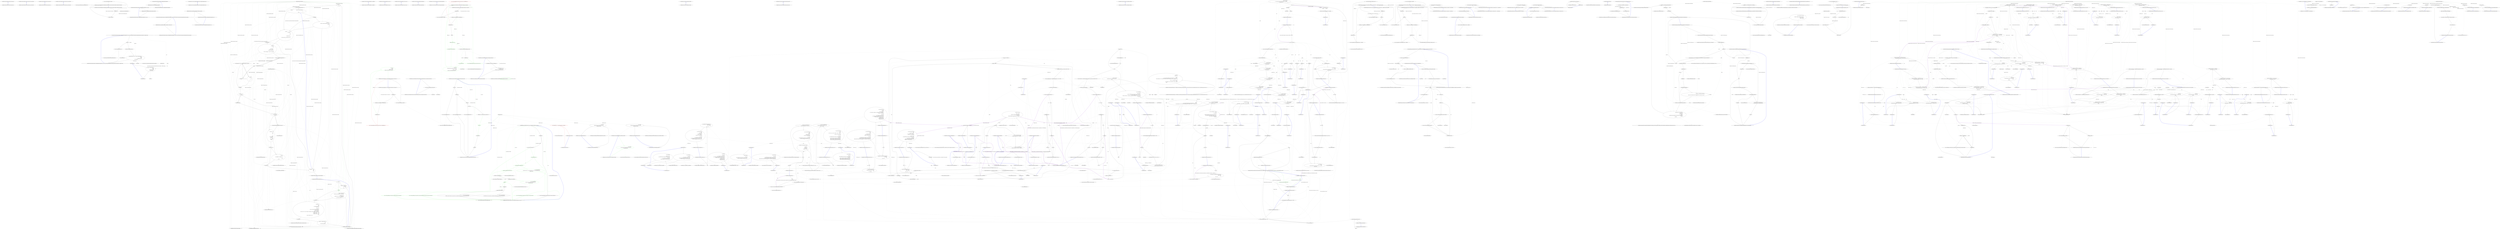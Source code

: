 digraph  {
n0 [label="Entry HangFire.Storage.IWriteableStoredCounters.Increment(string)", span="6-6", cluster="HangFire.Storage.IWriteableStoredCounters.Increment(string)"];
n1 [label="Exit HangFire.Storage.IWriteableStoredCounters.Increment(string)", span="6-6", cluster="HangFire.Storage.IWriteableStoredCounters.Increment(string)"];
n2 [label="Entry HangFire.Storage.IWriteableStoredCounters.Increment(string, System.TimeSpan)", span="7-7", cluster="HangFire.Storage.IWriteableStoredCounters.Increment(string, System.TimeSpan)"];
n3 [label="Exit HangFire.Storage.IWriteableStoredCounters.Increment(string, System.TimeSpan)", span="7-7", cluster="HangFire.Storage.IWriteableStoredCounters.Increment(string, System.TimeSpan)"];
n4 [label="Entry HangFire.Storage.IWriteableStoredCounters.Decrement(string)", span="9-9", cluster="HangFire.Storage.IWriteableStoredCounters.Decrement(string)"];
n5 [label="Exit HangFire.Storage.IWriteableStoredCounters.Decrement(string)", span="9-9", cluster="HangFire.Storage.IWriteableStoredCounters.Decrement(string)"];
n6 [label="Entry HangFire.Storage.IWriteableStoredCounters.Decrement(string, System.TimeSpan)", span="10-10", cluster="HangFire.Storage.IWriteableStoredCounters.Decrement(string, System.TimeSpan)"];
n7 [label="Exit HangFire.Storage.IWriteableStoredCounters.Decrement(string, System.TimeSpan)", span="10-10", cluster="HangFire.Storage.IWriteableStoredCounters.Decrement(string, System.TimeSpan)"];
m0_5 [label="Entry System.ArgumentNullException.ArgumentNullException(string)", span="0-0", cluster="System.ArgumentNullException.ArgumentNullException(string)", file="BootstrapperConfigurationExtensions.cs"];
m0_0 [label="Entry HangFire.Common.States.StateApplyingContext.StateApplyingContext(HangFire.Common.States.StateContext, HangFire.Storage.IAtomicWriteTransaction)", span="23-23", cluster="HangFire.Common.States.StateApplyingContext.StateApplyingContext(HangFire.Common.States.StateContext, HangFire.Storage.IAtomicWriteTransaction)", file="BootstrapperConfigurationExtensions.cs"];
m0_1 [label="transaction == null", span="27-27", cluster="HangFire.Common.States.StateApplyingContext.StateApplyingContext(HangFire.Common.States.StateContext, HangFire.Storage.IAtomicWriteTransaction)", file="BootstrapperConfigurationExtensions.cs"];
m0_3 [label="Transaction = transaction", span="29-29", cluster="HangFire.Common.States.StateApplyingContext.StateApplyingContext(HangFire.Common.States.StateContext, HangFire.Storage.IAtomicWriteTransaction)", file="BootstrapperConfigurationExtensions.cs"];
m0_2 [label="throw new ArgumentNullException(''transaction'');", span="27-27", cluster="HangFire.Common.States.StateApplyingContext.StateApplyingContext(HangFire.Common.States.StateContext, HangFire.Storage.IAtomicWriteTransaction)", file="BootstrapperConfigurationExtensions.cs"];
m0_4 [label="Exit HangFire.Common.States.StateApplyingContext.StateApplyingContext(HangFire.Common.States.StateContext, HangFire.Storage.IAtomicWriteTransaction)", span="23-23", cluster="HangFire.Common.States.StateApplyingContext.StateApplyingContext(HangFire.Common.States.StateContext, HangFire.Storage.IAtomicWriteTransaction)", file="BootstrapperConfigurationExtensions.cs"];
m0_6 [label="HangFire.Common.States.StateApplyingContext", span="", file="BootstrapperConfigurationExtensions.cs"];
m1_0 [label="Entry Hangfire.Dashboard.DashboardOwinExtensions.MapHangfireDashboard(IAppBuilder)", span="42-42", cluster="Hangfire.Dashboard.DashboardOwinExtensions.MapHangfireDashboard(IAppBuilder)", file="DashboardOwinExtensions.cs"];
m1_1 [label="MapHangfireDashboard(app, DefaultDashboardPath, DefaultAppPath)", span="44-44", cluster="Hangfire.Dashboard.DashboardOwinExtensions.MapHangfireDashboard(IAppBuilder)", file="DashboardOwinExtensions.cs"];
m1_2 [label="Exit Hangfire.Dashboard.DashboardOwinExtensions.MapHangfireDashboard(IAppBuilder)", span="42-42", cluster="Hangfire.Dashboard.DashboardOwinExtensions.MapHangfireDashboard(IAppBuilder)", file="DashboardOwinExtensions.cs"];
m1_18 [label="Entry System.ArgumentNullException.ArgumentNullException(string)", span="0-0", cluster="System.ArgumentNullException.ArgumentNullException(string)", file="DashboardOwinExtensions.cs"];
m1_24 [label="Entry Unk.>", span="", cluster="Unk.>", file="DashboardOwinExtensions.cs"];
m1_7 [label="Entry Hangfire.Dashboard.DashboardOwinExtensions.MapHangfireDashboard(IAppBuilder, string, string, System.Collections.Generic.IEnumerable<Hangfire.Dashboard.IAuthorizationFilter>)", span="89-89", cluster="Hangfire.Dashboard.DashboardOwinExtensions.MapHangfireDashboard(IAppBuilder, string, string, System.Collections.Generic.IEnumerable<Hangfire.Dashboard.IAuthorizationFilter>)", file="DashboardOwinExtensions.cs"];
m1_10 [label="MapHangfireDashboard(app, dashboardPath, appPath, authorizationFilters, JobStorage.Current)", span="95-95", cluster="Hangfire.Dashboard.DashboardOwinExtensions.MapHangfireDashboard(IAppBuilder, string, string, System.Collections.Generic.IEnumerable<Hangfire.Dashboard.IAuthorizationFilter>)", file="DashboardOwinExtensions.cs"];
m1_11 [label="Exit Hangfire.Dashboard.DashboardOwinExtensions.MapHangfireDashboard(IAppBuilder, string, string, System.Collections.Generic.IEnumerable<Hangfire.Dashboard.IAuthorizationFilter>)", span="89-89", cluster="Hangfire.Dashboard.DashboardOwinExtensions.MapHangfireDashboard(IAppBuilder, string, string, System.Collections.Generic.IEnumerable<Hangfire.Dashboard.IAuthorizationFilter>)", file="DashboardOwinExtensions.cs"];
m1_20 [label="Entry Unk.Map", span="", cluster="Unk.Map", file="DashboardOwinExtensions.cs"];
m1_12 [label="Entry Hangfire.Dashboard.DashboardOwinExtensions.MapHangfireDashboard(IAppBuilder, string, string, System.Collections.Generic.IEnumerable<Hangfire.Dashboard.IAuthorizationFilter>, Hangfire.JobStorage)", span="109-109", cluster="Hangfire.Dashboard.DashboardOwinExtensions.MapHangfireDashboard(IAppBuilder, string, string, System.Collections.Generic.IEnumerable<Hangfire.Dashboard.IAuthorizationFilter>, Hangfire.JobStorage)", file="DashboardOwinExtensions.cs"];
m1_13 [label="app == null", span="116-116", cluster="Hangfire.Dashboard.DashboardOwinExtensions.MapHangfireDashboard(IAppBuilder, string, string, System.Collections.Generic.IEnumerable<Hangfire.Dashboard.IAuthorizationFilter>, Hangfire.JobStorage)", file="DashboardOwinExtensions.cs"];
m1_15 [label="SignatureConversions.AddConversions(app)", span="118-118", cluster="Hangfire.Dashboard.DashboardOwinExtensions.MapHangfireDashboard(IAppBuilder, string, string, System.Collections.Generic.IEnumerable<Hangfire.Dashboard.IAuthorizationFilter>, Hangfire.JobStorage)", file="DashboardOwinExtensions.cs"];
m1_16 [label="app.Map(dashboardPath, subApp => subApp.Use<DashboardMiddleware>(\r\n                appPath,\r\n                storage,\r\n                DashboardRoutes.Routes,\r\n                authorizationFilters))", span="120-124", cluster="Hangfire.Dashboard.DashboardOwinExtensions.MapHangfireDashboard(IAppBuilder, string, string, System.Collections.Generic.IEnumerable<Hangfire.Dashboard.IAuthorizationFilter>, Hangfire.JobStorage)", file="DashboardOwinExtensions.cs"];
m1_14 [label="throw new ArgumentNullException(''app'');", span="116-116", cluster="Hangfire.Dashboard.DashboardOwinExtensions.MapHangfireDashboard(IAppBuilder, string, string, System.Collections.Generic.IEnumerable<Hangfire.Dashboard.IAuthorizationFilter>, Hangfire.JobStorage)", file="DashboardOwinExtensions.cs"];
m1_17 [label="Exit Hangfire.Dashboard.DashboardOwinExtensions.MapHangfireDashboard(IAppBuilder, string, string, System.Collections.Generic.IEnumerable<Hangfire.Dashboard.IAuthorizationFilter>, Hangfire.JobStorage)", span="109-109", cluster="Hangfire.Dashboard.DashboardOwinExtensions.MapHangfireDashboard(IAppBuilder, string, string, System.Collections.Generic.IEnumerable<Hangfire.Dashboard.IAuthorizationFilter>, Hangfire.JobStorage)", file="DashboardOwinExtensions.cs"];
m1_4 [label="Entry Hangfire.Dashboard.DashboardOwinExtensions.MapHangfireDashboard(IAppBuilder, string)", span="55-55", cluster="Hangfire.Dashboard.DashboardOwinExtensions.MapHangfireDashboard(IAppBuilder, string)", file="DashboardOwinExtensions.cs"];
m1_5 [label="MapHangfireDashboard(app, dashboardPath, DefaultAppPath, DefaultAuthorizationFilters)", span="59-59", cluster="Hangfire.Dashboard.DashboardOwinExtensions.MapHangfireDashboard(IAppBuilder, string)", file="DashboardOwinExtensions.cs"];
m1_6 [label="Exit Hangfire.Dashboard.DashboardOwinExtensions.MapHangfireDashboard(IAppBuilder, string)", span="55-55", cluster="Hangfire.Dashboard.DashboardOwinExtensions.MapHangfireDashboard(IAppBuilder, string)", file="DashboardOwinExtensions.cs"];
m1_3 [label="Entry Hangfire.Dashboard.DashboardOwinExtensions.MapHangfireDashboard(IAppBuilder, string, string)", span="71-71", cluster="Hangfire.Dashboard.DashboardOwinExtensions.MapHangfireDashboard(IAppBuilder, string, string)", file="DashboardOwinExtensions.cs"];
m1_8 [label="MapHangfireDashboard(app, dashboardPath, appPath, DefaultAuthorizationFilters)", span="76-76", cluster="Hangfire.Dashboard.DashboardOwinExtensions.MapHangfireDashboard(IAppBuilder, string, string)", file="DashboardOwinExtensions.cs"];
m1_9 [label="Exit Hangfire.Dashboard.DashboardOwinExtensions.MapHangfireDashboard(IAppBuilder, string, string)", span="71-71", cluster="Hangfire.Dashboard.DashboardOwinExtensions.MapHangfireDashboard(IAppBuilder, string, string)", file="DashboardOwinExtensions.cs"];
m1_19 [label="Entry Unk.AddConversions", span="", cluster="Unk.AddConversions", file="DashboardOwinExtensions.cs"];
m1_21 [label="Entry lambda expression", span="120-124", cluster="lambda expression", file="DashboardOwinExtensions.cs"];
m1_22 [label="subApp.Use<DashboardMiddleware>(\r\n                appPath,\r\n                storage,\r\n                DashboardRoutes.Routes,\r\n                authorizationFilters)", span="120-124", cluster="lambda expression", file="DashboardOwinExtensions.cs"];
m1_23 [label="Exit lambda expression", span="120-124", cluster="lambda expression", file="DashboardOwinExtensions.cs"];
m1_25 [label=string, span="", file="DashboardOwinExtensions.cs"];
m1_26 [label="System.Collections.Generic.IEnumerable<Hangfire.Dashboard.IAuthorizationFilter>", span="", file="DashboardOwinExtensions.cs"];
m1_27 [label="Hangfire.JobStorage", span="", file="DashboardOwinExtensions.cs"];
m2_0 [label="Entry HangFire.SqlServer.SqlServerApplicationLockException.SqlServerApplicationLockException(string)", span="7-7", cluster="HangFire.SqlServer.SqlServerApplicationLockException.SqlServerApplicationLockException(string)", file="DeletedState.cs"];
m2_1 [label="Exit HangFire.SqlServer.SqlServerApplicationLockException.SqlServerApplicationLockException(string)", span="7-7", cluster="HangFire.SqlServer.SqlServerApplicationLockException.SqlServerApplicationLockException(string)", file="DeletedState.cs"];
m3_10 [label="WriteLiteral(''\r\n'')", span="108-108", cluster="Hangfire.Dashboard.Pages.LayoutPage.Execute()", file="DisableConcurrentExecutionAttribute.cs"];
m3_12 [label="WriteLiteral(''                            <ul class=\''nav navbar-nav navbar-right\''>\r\n           '' +\r\n''                     <li>\r\n                                    <a href=\'''')", span="118-119", cluster="Hangfire.Dashboard.Pages.LayoutPage.Execute()", file="DisableConcurrentExecutionAttribute.cs"];
m3_13 [label="Write(AppPath)", span="124-124", cluster="Hangfire.Dashboard.Pages.LayoutPage.Execute()", file="DisableConcurrentExecutionAttribute.cs"];
m3_15 [label="WriteLiteral(''                    </div>\r\n                    <!--/.nav-collapse -->\r\n         '' +\r\n''       </div>\r\n            </div>\r\n\r\n            <!-- Begin page content -->\r\n  '' +\r\n''          <div class=\''container\'' style=\''margin-bottom: 20px;\''>\r\n                '' +\r\n'''')", span="145-148", cluster="Hangfire.Dashboard.Pages.LayoutPage.Execute()", file="DisableConcurrentExecutionAttribute.cs"];
m3_18 [label="var version = GetType().Assembly.GetName().Version", span="173-173", cluster="Hangfire.Dashboard.Pages.LayoutPage.Execute()", file="DisableConcurrentExecutionAttribute.cs"];
m3_20 [label="Write(String.Format(''{0}.{1}.{2}'', version.Major, version.Minor, version.Build))", span="184-184", cluster="Hangfire.Dashboard.Pages.LayoutPage.Execute()", file="DisableConcurrentExecutionAttribute.cs"];
m3_23 [label="WriteLiteral(''</li>\r\n                    <li>Time: '')", span="200-200", cluster="Hangfire.Dashboard.Pages.LayoutPage.Execute()", file="DisableConcurrentExecutionAttribute.cs"];
m3_25 [label="WriteLiteral('' GMT</li>\r\n                    <li>Generated: '')", span="210-210", cluster="Hangfire.Dashboard.Pages.LayoutPage.Execute()", file="DisableConcurrentExecutionAttribute.cs"];
m3_14 [label="WriteLiteral(@''''''>\r\n                                        <span class=''''glyphicon glyphicon-log-out''''></span>\r\n                                        Back to site\r\n                                    </a>\r\n                                </li>\r\n                            </ul>\r\n'')", span="129-135", cluster="Hangfire.Dashboard.Pages.LayoutPage.Execute()", file="DisableConcurrentExecutionAttribute.cs"];
m3_16 [label="Write(RenderBody())", span="153-153", cluster="Hangfire.Dashboard.Pages.LayoutPage.Execute()", file="DisableConcurrentExecutionAttribute.cs"];
m3_17 [label="WriteLiteral(@''\r\n            </div>\r\n        </div>\r\n\r\n        <div id=''''footer''''>\r\n            <div class=''''container''''>\r\n                <ul class=''''list-inline credit''''>\r\n                    <li>\r\n                        <a href=''''http://hangfire.io/'''' target=''''_blank''''>Hangfire\r\n'')", span="158-167", cluster="Hangfire.Dashboard.Pages.LayoutPage.Execute()", file="DisableConcurrentExecutionAttribute.cs"];
m3_19 [label="WriteLiteral(''                            '')", span="179-179", cluster="Hangfire.Dashboard.Pages.LayoutPage.Execute()", file="DisableConcurrentExecutionAttribute.cs"];
m3_21 [label="WriteLiteral(''\r\n                        </a>\r\n                    </li>\r\n                    <l'' +\r\n''i>'')", span="189-190", cluster="Hangfire.Dashboard.Pages.LayoutPage.Execute()", file="DisableConcurrentExecutionAttribute.cs"];
m3_22 [label="Write(Storage)", span="195-195", cluster="Hangfire.Dashboard.Pages.LayoutPage.Execute()", file="DisableConcurrentExecutionAttribute.cs"];
m3_24 [label="Write(DateTime.UtcNow)", span="205-205", cluster="Hangfire.Dashboard.Pages.LayoutPage.Execute()", file="DisableConcurrentExecutionAttribute.cs"];
m3_26 [label="Write(GenerationTime.Elapsed.TotalMilliseconds.ToString(''N''))", span="215-215", cluster="Hangfire.Dashboard.Pages.LayoutPage.Execute()", file="DisableConcurrentExecutionAttribute.cs"];
m3_28 [label="Write(Url.To(''/stats''))", span="227-227", cluster="Hangfire.Dashboard.Pages.LayoutPage.Execute()", file="DisableConcurrentExecutionAttribute.cs"];
m3_29 [label="WriteLiteral(''\'\r\n                };\r\n            })(window.Hangfire = window.Hangfire || {});\r\n'' +\r\n''        </script>\r\n        <script src=\'''')", span="232-233", cluster="Hangfire.Dashboard.Pages.LayoutPage.Execute()", file="DisableConcurrentExecutionAttribute.cs"];
m3_30 [label="Write(Url.To(''/js''))", span="238-238", cluster="Hangfire.Dashboard.Pages.LayoutPage.Execute()", file="DisableConcurrentExecutionAttribute.cs"];
m3_27 [label="WriteLiteral(''ms</li>\r\n                </ul>\r\n            </div>\r\n        </div>\r\n        \r\n   '' +\r\n''     <script>\r\n            (function (hangFire) {\r\n                hangFire.conf'' +\r\n''ig = {\r\n                    pollInterval: 2000,\r\n                    pollUrl: \''')", span="220-222", cluster="Hangfire.Dashboard.Pages.LayoutPage.Execute()", file="DisableConcurrentExecutionAttribute.cs"];
m3_31 [label="WriteLiteral(''\''></script>\r\n    </body>\r\n</html>\r\n'')", span="243-243", cluster="Hangfire.Dashboard.Pages.LayoutPage.Execute()", file="DisableConcurrentExecutionAttribute.cs"];
m3_35 [label="Entry Hangfire.Dashboard.UrlHelper.To(string)", span="33-33", cluster="Hangfire.Dashboard.UrlHelper.To(string)", file="DisableConcurrentExecutionAttribute.cs"];
m3_41 [label="Entry System.Reflection.Assembly.GetName()", span="0-0", cluster="System.Reflection.Assembly.GetName()", file="DisableConcurrentExecutionAttribute.cs"];
m3_0 [label="Entry Hangfire.Dashboard.Pages.LayoutPage.Execute()", span="40-40", cluster="Hangfire.Dashboard.Pages.LayoutPage.Execute()", file="DisableConcurrentExecutionAttribute.cs"];
m3_1 [label="WriteLiteral(''\r\n'')", span="44-44", cluster="Hangfire.Dashboard.Pages.LayoutPage.Execute()", file="DisableConcurrentExecutionAttribute.cs"];
m3_3 [label="Write(Title)", span="55-55", cluster="Hangfire.Dashboard.Pages.LayoutPage.Execute()", file="DisableConcurrentExecutionAttribute.cs", color=green, community=0];
m3_5 [label="Write(Url.To(''/css''))", span="67-67", cluster="Hangfire.Dashboard.Pages.LayoutPage.Execute()", file="DisableConcurrentExecutionAttribute.cs"];
m3_6 [label="WriteLiteral(@'''''' />\r\n</head>\r\n    <body>\r\n        <!-- Wrap all page content here -->\r\n        <div id=''''wrap''''>\r\n\r\n            <!-- Fixed navbar -->\r\n            <div class=''''navbar navbar-default navbar-fixed-top''''>\r\n                <div class=''''container''''>\r\n                    <div class=''''navbar-header''''>\r\n                        <button type=''''button'''' class=''''navbar-toggle'''' data-toggle=''''collapse'''' data-target=''''.navbar-collapse''''>\r\n                            <span class=''''icon-bar''''></span>\r\n                            <span class=''''icon-bar''''></span>\r\n                            <span class=''''icon-bar''''></span>\r\n                        </button>\r\n                        <a class=''''navbar-brand'''' href='''''')", span="72-87", cluster="Hangfire.Dashboard.Pages.LayoutPage.Execute()", file="DisableConcurrentExecutionAttribute.cs"];
m3_7 [label="Write(Url.Home())", span="92-92", cluster="Hangfire.Dashboard.Pages.LayoutPage.Execute()", file="DisableConcurrentExecutionAttribute.cs"];
m3_2 [label="WriteLiteral(''<!DOCTYPE html>\r\n<html lang=\''en\''>\r\n<head>\r\n    <title>'')", span="50-50", cluster="Hangfire.Dashboard.Pages.LayoutPage.Execute()", file="DisableConcurrentExecutionAttribute.cs"];
m3_4 [label="WriteLiteral('' - Hangfire</title>\r\n    <meta http-equiv=\''X-UA-Compatible\'' content=\''IE=edge\''>\r\n '' +\r\n''   <meta charset=\''utf-8\'' />\r\n    <meta name=\''viewport\'' content=\''width=device-wid'' +\r\n''th, initial-scale=1.0\''>\r\n    <link rel=\''stylesheet\'' href=\'''')", span="60-62", cluster="Hangfire.Dashboard.Pages.LayoutPage.Execute()", file="DisableConcurrentExecutionAttribute.cs"];
m3_8 [label="WriteLiteral(''\''>Hangfire Dashboard</a>\r\n                    </div>\r\n                    <div cl'' +\r\n''ass=\''collapse navbar-collapse\''>\r\n                        '')", span="97-98", cluster="Hangfire.Dashboard.Pages.LayoutPage.Execute()", file="DisableConcurrentExecutionAttribute.cs"];
m3_9 [label="Write(Html.RenderPartial(new Navigation()))", span="103-103", cluster="Hangfire.Dashboard.Pages.LayoutPage.Execute()", file="DisableConcurrentExecutionAttribute.cs"];
m3_11 [label="Entry System.TimeSpan.FromDays(double)", span="0-0", cluster="System.TimeSpan.FromDays(double)", file="DisableConcurrentExecutionAttribute.cs"];
m3_32 [label="Entry HangFire.Storage.IStorageConnection.CreateWriteTransaction()", span="26-26", cluster="HangFire.Storage.IStorageConnection.CreateWriteTransaction()", file="DisableConcurrentExecutionAttribute.cs"];
m3_40 [label="Entry HangFire.Storage.IWriteOnlyTransaction.PersistJob(string)", span="25-25", cluster="HangFire.Storage.IWriteOnlyTransaction.PersistJob(string)", file="DisableConcurrentExecutionAttribute.cs"];
m3_34 [label="Entry Hangfire.Dashboard.RazorPage.Write(object)", span="111-111", cluster="Hangfire.Dashboard.RazorPage.Write(object)", file="DisableConcurrentExecutionAttribute.cs"];
m3_33 [label="Entry Hangfire.Dashboard.RazorPage.WriteLiteral(string)", span="104-104", cluster="Hangfire.Dashboard.RazorPage.WriteLiteral(string)", file="DisableConcurrentExecutionAttribute.cs"];
m3_37 [label="Entry Hangfire.Dashboard.Pages.Navigation.Navigation()", span="25-25", cluster="Hangfire.Dashboard.Pages.Navigation.Navigation()", file="DisableConcurrentExecutionAttribute.cs"];
m3_42 [label="HangFire.States.ApplyStateContext", span="", cluster="string.Format(string, object, object, object)", file="DisableConcurrentExecutionAttribute.cs"];
m3_36 [label="Entry HangFire.Storage.IWriteOnlyTransaction.SetJobState(string, HangFire.States.State)", span="26-26", cluster="HangFire.Storage.IWriteOnlyTransaction.SetJobState(string, HangFire.States.State)", file="DisableConcurrentExecutionAttribute.cs"];
m3_39 [label="Entry Hangfire.Dashboard.RazorPage.RenderBody()", span="119-119", cluster="Hangfire.Dashboard.RazorPage.RenderBody()", file="DisableConcurrentExecutionAttribute.cs"];
m3_38 [label="Entry Hangfire.Dashboard.HtmlHelper.RenderPartial(Hangfire.Dashboard.RazorPage)", span="82-82", cluster="Hangfire.Dashboard.HtmlHelper.RenderPartial(Hangfire.Dashboard.RazorPage)", file="DisableConcurrentExecutionAttribute.cs"];
m3_43 [label="Entry double.ToString(string)", span="0-0", cluster="double.ToString(string)", file="DisableConcurrentExecutionAttribute.cs"];
m3_44 [label="Hangfire.Dashboard.Pages.LayoutPage", span="", file="DisableConcurrentExecutionAttribute.cs"];
m4_6 [label="Entry HangFire.Storage.IStoredJobs.Complete(HangFire.Server.JobPayload)", span="10-10", cluster="HangFire.Storage.IStoredJobs.Complete(HangFire.Server.JobPayload)", file="IBootstrapperConfiguration.cs"];
m4_7 [label="Exit HangFire.Storage.IStoredJobs.Complete(HangFire.Server.JobPayload)", span="10-10", cluster="HangFire.Storage.IStoredJobs.Complete(HangFire.Server.JobPayload)", file="IBootstrapperConfiguration.cs"];
m4_4 [label="Entry HangFire.Storage.IStoredJobs.GetParameter(string, string)", span="8-8", cluster="HangFire.Storage.IStoredJobs.GetParameter(string, string)", file="IBootstrapperConfiguration.cs"];
m4_5 [label="Exit HangFire.Storage.IStoredJobs.GetParameter(string, string)", span="8-8", cluster="HangFire.Storage.IStoredJobs.GetParameter(string, string)", file="IBootstrapperConfiguration.cs"];
m4_2 [label="Entry HangFire.Storage.IStoredJobs.SetParameter(string, string, string)", span="7-7", cluster="HangFire.Storage.IStoredJobs.SetParameter(string, string, string)", file="IBootstrapperConfiguration.cs"];
m4_3 [label="Exit HangFire.Storage.IStoredJobs.SetParameter(string, string, string)", span="7-7", cluster="HangFire.Storage.IStoredJobs.SetParameter(string, string, string)", file="IBootstrapperConfiguration.cs"];
m4_0 [label="Entry HangFire.Storage.IStoredJobs.GetStateAndInvocationData(string)", span="6-6", cluster="HangFire.Storage.IStoredJobs.GetStateAndInvocationData(string)", file="IBootstrapperConfiguration.cs"];
m4_1 [label="Exit HangFire.Storage.IStoredJobs.GetStateAndInvocationData(string)", span="6-6", cluster="HangFire.Storage.IStoredJobs.GetStateAndInvocationData(string)", file="IBootstrapperConfiguration.cs"];
m5_0 [label="Entry Hangfire.Server.IServerComponent.Execute(System.Threading.CancellationToken)", span="24-24", cluster="Hangfire.Server.IServerComponent.Execute(System.Threading.CancellationToken)", file="IServerComponent.cs"];
m5_1 [label="Exit Hangfire.Server.IServerComponent.Execute(System.Threading.CancellationToken)", span="24-24", cluster="Hangfire.Server.IServerComponent.Execute(System.Threading.CancellationToken)", file="IServerComponent.cs"];
m7_57 [label="Entry Hangfire.Common.Job.GetExpressionValues(System.Collections.Generic.IEnumerable<System.Linq.Expressions.Expression>)", span="312-312", cluster="Hangfire.Common.Job.GetExpressionValues(System.Collections.Generic.IEnumerable<System.Linq.Expressions.Expression>)", file="Job.cs"];
m7_88 [label="return expressions.Select(GetExpressionValue).ToArray();", span="314-314", cluster="Hangfire.Common.Job.GetExpressionValues(System.Collections.Generic.IEnumerable<System.Linq.Expressions.Expression>)", file="Job.cs"];
m7_89 [label="Exit Hangfire.Common.Job.GetExpressionValues(System.Collections.Generic.IEnumerable<System.Linq.Expressions.Expression>)", span="312-312", cluster="Hangfire.Common.Job.GetExpressionValues(System.Collections.Generic.IEnumerable<System.Linq.Expressions.Expression>)", file="Job.cs"];
m7_18 [label="Entry System.ArgumentNullException.ArgumentNullException(string)", span="0-0", cluster="System.ArgumentNullException.ArgumentNullException(string)", file="Job.cs"];
m7_0 [label="Entry Hangfire.Common.Job.Job(System.Reflection.MethodInfo)", span="67-67", cluster="Hangfire.Common.Job.Job(System.Reflection.MethodInfo)", file="Job.cs"];
m7_1 [label="Exit Hangfire.Common.Job.Job(System.Reflection.MethodInfo)", span="67-67", cluster="Hangfire.Common.Job.Job(System.Reflection.MethodInfo)", file="Job.cs"];
m7_24 [label="Entry string.Format(string, object, object)", span="0-0", cluster="string.Format(string, object, object)", file="Job.cs"];
m7_6 [label="Entry Hangfire.Common.Job.Job(System.Type, System.Reflection.MethodInfo, params object[])", span="121-121", cluster="Hangfire.Common.Job.Job(System.Type, System.Reflection.MethodInfo, params object[])", file="Job.cs"];
m7_7 [label="type == null", span="123-123", cluster="Hangfire.Common.Job.Job(System.Type, System.Reflection.MethodInfo, params object[])", file="Job.cs"];
m7_9 [label="method == null", span="124-124", cluster="Hangfire.Common.Job.Job(System.Type, System.Reflection.MethodInfo, params object[])", file="Job.cs"];
m7_11 [label="args == null", span="125-125", cluster="Hangfire.Common.Job.Job(System.Type, System.Reflection.MethodInfo, params object[])", file="Job.cs"];
m7_13 [label="Validate(type, ''type'', method, ''method'', args.Length, ''args'')", span="127-127", cluster="Hangfire.Common.Job.Job(System.Type, System.Reflection.MethodInfo, params object[])", file="Job.cs"];
m7_14 [label="Type = type", span="129-129", cluster="Hangfire.Common.Job.Job(System.Type, System.Reflection.MethodInfo, params object[])", file="Job.cs", color=green, community=0];
m7_15 [label="Method = method", span="130-130", cluster="Hangfire.Common.Job.Job(System.Type, System.Reflection.MethodInfo, params object[])", file="Job.cs"];
m7_16 [label="Args = args", span="131-131", cluster="Hangfire.Common.Job.Job(System.Type, System.Reflection.MethodInfo, params object[])", file="Job.cs"];
m7_8 [label="throw new ArgumentNullException(''type'');", span="123-123", cluster="Hangfire.Common.Job.Job(System.Type, System.Reflection.MethodInfo, params object[])", file="Job.cs"];
m7_10 [label="throw new ArgumentNullException(''method'');", span="124-124", cluster="Hangfire.Common.Job.Job(System.Type, System.Reflection.MethodInfo, params object[])", file="Job.cs"];
m7_12 [label="throw new ArgumentNullException(''args'');", span="125-125", cluster="Hangfire.Common.Job.Job(System.Type, System.Reflection.MethodInfo, params object[])", file="Job.cs"];
m7_17 [label="Exit Hangfire.Common.Job.Job(System.Type, System.Reflection.MethodInfo, params object[])", span="121-121", cluster="Hangfire.Common.Job.Job(System.Type, System.Reflection.MethodInfo, params object[])", file="Job.cs"];
m7_95 [label="Entry Hangfire.Common.CachedExpressionCompiler.Evaluate(System.Linq.Expressions.Expression)", span="25-25", cluster="Hangfire.Common.CachedExpressionCompiler.Evaluate(System.Linq.Expressions.Expression)", file="Job.cs"];
m7_37 [label="Entry System.Collections.IEnumerable.Cast<TResult>()", span="0-0", cluster="System.Collections.IEnumerable.Cast<TResult>()", file="Job.cs"];
m7_85 [label="Entry System.Type.IsAssignableFrom(System.Type)", span="0-0", cluster="System.Type.IsAssignableFrom(System.Type)", file="Job.cs"];
m7_56 [label="Entry object.GetType()", span="0-0", cluster="object.GetType()", file="Job.cs"];
m7_25 [label="Entry Hangfire.Common.Job.GetTypeFilterAttributes(bool)", span="160-160", cluster="Hangfire.Common.Job.GetTypeFilterAttributes(bool)", file="Job.cs"];
m7_26 [label="return useCache\r\n                ? ReflectedAttributeCache.GetTypeFilterAttributes(Type)\r\n                : GetFilterAttributes(Type);", span="162-164", cluster="Hangfire.Common.Job.GetTypeFilterAttributes(bool)", file="Job.cs"];
m7_27 [label="Exit Hangfire.Common.Job.GetTypeFilterAttributes(bool)", span="160-160", cluster="Hangfire.Common.Job.GetTypeFilterAttributes(bool)", file="Job.cs"];
m7_36 [label="Entry System.Reflection.MemberInfo.GetCustomAttributes(System.Type, bool)", span="0-0", cluster="System.Reflection.MemberInfo.GetCustomAttributes(System.Type, bool)", file="Job.cs"];
m7_28 [label="Entry Hangfire.Common.ReflectedAttributeCache.GetTypeFilterAttributes(System.Type)", span="33-33", cluster="Hangfire.Common.ReflectedAttributeCache.GetTypeFilterAttributes(System.Type)", file="Job.cs"];
m7_54 [label="Entry Hangfire.Common.Job.GetExpressionValue(System.Linq.Expressions.Expression)", span="317-317", cluster="Hangfire.Common.Job.GetExpressionValue(System.Linq.Expressions.Expression)", file="Job.cs"];
m7_92 [label="var constantExpression = expression as ConstantExpression", span="319-319", cluster="Hangfire.Common.Job.GetExpressionValue(System.Linq.Expressions.Expression)", file="Job.cs"];
m7_93 [label="return constantExpression != null\r\n                ? constantExpression.Value\r\n                : CachedExpressionCompiler.Evaluate(expression);", span="321-323", cluster="Hangfire.Common.Job.GetExpressionValue(System.Linq.Expressions.Expression)", file="Job.cs"];
m7_94 [label="Exit Hangfire.Common.Job.GetExpressionValue(System.Linq.Expressions.Expression)", span="317-317", cluster="Hangfire.Common.Job.GetExpressionValue(System.Linq.Expressions.Expression)", file="Job.cs"];
m7_91 [label="Entry Unk.ToArray", span="", cluster="Unk.ToArray", file="Job.cs"];
m7_55 [label="Entry System.InvalidOperationException.InvalidOperationException(string)", span="0-0", cluster="System.InvalidOperationException.InvalidOperationException(string)", file="Job.cs"];
m7_2 [label="Entry Hangfire.Common.Job.Job(System.Reflection.MethodInfo, params object[])", span="80-80", cluster="Hangfire.Common.Job.Job(System.Reflection.MethodInfo, params object[])", file="Job.cs"];
m7_3 [label="Exit Hangfire.Common.Job.Job(System.Reflection.MethodInfo, params object[])", span="80-80", cluster="Hangfire.Common.Job.Job(System.Reflection.MethodInfo, params object[])", file="Job.cs"];
m7_53 [label="Entry System.NotSupportedException.NotSupportedException(string)", span="0-0", cluster="System.NotSupportedException.NotSupportedException(string)", file="Job.cs"];
m7_58 [label="Entry Hangfire.Common.Job.FromExpression<T>(System.Linq.Expressions.Expression<System.Action<T>>)", span="231-231", cluster="Hangfire.Common.Job.FromExpression<T>(System.Linq.Expressions.Expression<System.Action<T>>)", file="Job.cs"];
m7_59 [label="methodCall == null", span="233-233", cluster="Hangfire.Common.Job.FromExpression<T>(System.Linq.Expressions.Expression<System.Action<T>>)", file="Job.cs"];
m7_61 [label="var callExpression = methodCall.Body as MethodCallExpression", span="235-235", cluster="Hangfire.Common.Job.FromExpression<T>(System.Linq.Expressions.Expression<System.Action<T>>)", file="Job.cs"];
m7_60 [label="throw new ArgumentNullException(''methodCall'');", span="233-233", cluster="Hangfire.Common.Job.FromExpression<T>(System.Linq.Expressions.Expression<System.Action<T>>)", file="Job.cs"];
m7_62 [label="callExpression == null", span="236-236", cluster="Hangfire.Common.Job.FromExpression<T>(System.Linq.Expressions.Expression<System.Action<T>>)", file="Job.cs"];
m7_64 [label="return new Job(\r\n                typeof(T),\r\n                callExpression.Method,\r\n                GetExpressionValues(callExpression.Arguments));", span="241-244", cluster="Hangfire.Common.Job.FromExpression<T>(System.Linq.Expressions.Expression<System.Action<T>>)", color=green, community=0, file="Job.cs"];
m7_63 [label="throw new NotSupportedException(''Expression body should be of type `MethodCallExpression`'');", span="238-238", cluster="Hangfire.Common.Job.FromExpression<T>(System.Linq.Expressions.Expression<System.Action<T>>)", color=red, community=0, file="Job.cs"];
m7_65 [label="Exit Hangfire.Common.Job.FromExpression<T>(System.Linq.Expressions.Expression<System.Action<T>>)", span="231-231", cluster="Hangfire.Common.Job.FromExpression<T>(System.Linq.Expressions.Expression<System.Action<T>>)", file="Job.cs"];
m7_29 [label="Entry Hangfire.Common.Job.GetFilterAttributes(System.Reflection.MemberInfo)", span="174-174", cluster="Hangfire.Common.Job.GetFilterAttributes(System.Reflection.MemberInfo)", file="Job.cs"];
m7_34 [label="return memberInfo\r\n                .GetCustomAttributes(typeof(JobFilterAttribute), inherit: true)\r\n                .Cast<JobFilterAttribute>();", span="176-178", cluster="Hangfire.Common.Job.GetFilterAttributes(System.Reflection.MemberInfo)", file="Job.cs", color=green, community=0];
m7_35 [label="Exit Hangfire.Common.Job.GetFilterAttributes(System.Reflection.MemberInfo)", span="174-174", cluster="Hangfire.Common.Job.GetFilterAttributes(System.Reflection.MemberInfo)", file="Job.cs"];
m7_33 [label="Entry Hangfire.Common.ReflectedAttributeCache.GetMethodFilterAttributes(System.Reflection.MethodInfo)", span="38-38", cluster="Hangfire.Common.ReflectedAttributeCache.GetMethodFilterAttributes(System.Reflection.MethodInfo)", file="Job.cs"];
m7_90 [label="Entry Unk.Select", span="", cluster="Unk.Select", file="Job.cs"];
m7_86 [label="Entry System.ArgumentException.ArgumentException(string, string)", span="0-0", cluster="System.ArgumentException.ArgumentException(string, string)", file="Job.cs"];
m7_30 [label="Entry Hangfire.Common.Job.GetMethodFilterAttributes(bool)", span="167-167", cluster="Hangfire.Common.Job.GetMethodFilterAttributes(bool)", file="Job.cs"];
m7_31 [label="return useCache\r\n                ? ReflectedAttributeCache.GetMethodFilterAttributes(Method)\r\n                : GetFilterAttributes(Method);", span="169-171", cluster="Hangfire.Common.Job.GetMethodFilterAttributes(bool)", file="Job.cs"];
m7_32 [label="Exit Hangfire.Common.Job.GetMethodFilterAttributes(bool)", span="167-167", cluster="Hangfire.Common.Job.GetMethodFilterAttributes(bool)", file="Job.cs"];
m7_20 [label="Entry Hangfire.Common.Job.ToString()", span="155-155", cluster="Hangfire.Common.Job.ToString()", file="Job.cs"];
m7_21 [label="return String.Format(''{0}.{1}'', Type.ToGenericTypeString(), Method.Name);", span="157-157", cluster="Hangfire.Common.Job.ToString()", color=red, community=0, file="Job.cs"];
m7_22 [label="Exit Hangfire.Common.Job.ToString()", span="155-155", cluster="Hangfire.Common.Job.ToString()", file="Job.cs"];
m7_87 [label="Entry System.Reflection.MethodBase.GetParameters()", span="0-0", cluster="System.Reflection.MethodBase.GetParameters()", file="Job.cs"];
m7_4 [label="Entry Hangfire.Common.Job.Job(System.Type, System.Reflection.MethodInfo)", span="101-101", cluster="Hangfire.Common.Job.Job(System.Type, System.Reflection.MethodInfo)", file="Job.cs"];
m7_5 [label="Exit Hangfire.Common.Job.Job(System.Type, System.Reflection.MethodInfo)", span="101-101", cluster="Hangfire.Common.Job.Job(System.Type, System.Reflection.MethodInfo)", file="Job.cs"];
m7_19 [label="Entry Hangfire.Common.Job.Validate(System.Type, string, System.Reflection.MethodInfo, string, int, string)", span="247-247", cluster="Hangfire.Common.Job.Validate(System.Type, string, System.Reflection.MethodInfo, string, int, string)", file="Job.cs"];
m7_66 [label="!method.IsPublic", span="256-256", cluster="Hangfire.Common.Job.Validate(System.Type, string, System.Reflection.MethodInfo, string, int, string)", file="Job.cs"];
m7_68 [label="method.ContainsGenericParameters", span="261-261", cluster="Hangfire.Common.Job.Validate(System.Type, string, System.Reflection.MethodInfo, string, int, string)", file="Job.cs"];
m7_70 [label="method.DeclaringType == null", span="266-266", cluster="Hangfire.Common.Job.Validate(System.Type, string, System.Reflection.MethodInfo, string, int, string)", file="Job.cs", color=green, community=0];
m7_72 [label="!method.DeclaringType.IsAssignableFrom(type)", span="271-271", cluster="Hangfire.Common.Job.Validate(System.Type, string, System.Reflection.MethodInfo, string, int, string)", file="Job.cs", color=green, community=0];
m7_73 [label="throw new ArgumentException(\r\n                    String.Format(''The type `{0}` must be derived from the `{1}` type.'', method.DeclaringType, type),\r\n                    typeParameterName);", span="273-275", cluster="Hangfire.Common.Job.Validate(System.Type, string, System.Reflection.MethodInfo, string, int, string)", file="Job.cs", color=green, community=0];
m7_74 [label="typeof(Task).IsAssignableFrom(method.ReturnType)", span="278-278", cluster="Hangfire.Common.Job.Validate(System.Type, string, System.Reflection.MethodInfo, string, int, string)", file="Job.cs", color=green, community=0];
m7_76 [label="var parameters = method.GetParameters()", span="283-283", cluster="Hangfire.Common.Job.Validate(System.Type, string, System.Reflection.MethodInfo, string, int, string)", file="Job.cs"];
m7_77 [label="parameters.Length != argumentCount", span="285-285", cluster="Hangfire.Common.Job.Validate(System.Type, string, System.Reflection.MethodInfo, string, int, string)", file="Job.cs"];
m7_78 [label="throw new ArgumentException(\r\n                    ''Argument count must be equal to method parameter count.'',\r\n                    argumentParameterName);", span="287-289", cluster="Hangfire.Common.Job.Validate(System.Type, string, System.Reflection.MethodInfo, string, int, string)", file="Job.cs", color=green, community=1];
m7_67 [label="throw new NotSupportedException(''Only public methods can be invoked in the background.'');", span="258-258", cluster="Hangfire.Common.Job.Validate(System.Type, string, System.Reflection.MethodInfo, string, int, string)", file="Job.cs"];
m7_69 [label="throw new NotSupportedException(''Job method can not contain unassigned generic type parameters.'');", span="263-263", cluster="Hangfire.Common.Job.Validate(System.Type, string, System.Reflection.MethodInfo, string, int, string)", file="Job.cs", color=green, community=0];
m7_71 [label="throw new NotSupportedException(''Global methods are not supported. Use class methods instead.'');", span="268-268", cluster="Hangfire.Common.Job.Validate(System.Type, string, System.Reflection.MethodInfo, string, int, string)", file="Job.cs", color=green, community=0];
m7_75 [label="throw new NotSupportedException(''Async methods are not supported. Please make them synchronous before using them in background.'');", span="280-280", cluster="Hangfire.Common.Job.Validate(System.Type, string, System.Reflection.MethodInfo, string, int, string)", file="Job.cs", color=green, community=0];
m7_79 [label=parameters, span="292-292", cluster="Hangfire.Common.Job.Validate(System.Type, string, System.Reflection.MethodInfo, string, int, string)", file="Job.cs", color=green, community=0];
m7_80 [label="parameter.IsOut", span="298-298", cluster="Hangfire.Common.Job.Validate(System.Type, string, System.Reflection.MethodInfo, string, int, string)", file="Job.cs"];
m7_82 [label="parameter.ParameterType.IsByRef", span="304-304", cluster="Hangfire.Common.Job.Validate(System.Type, string, System.Reflection.MethodInfo, string, int, string)", file="Job.cs"];
m7_81 [label="throw new NotSupportedException(\r\n                        ''Output parameters are not supported: there is no guarantee that specified method will be invoked inside the same process.'');", span="300-301", cluster="Hangfire.Common.Job.Validate(System.Type, string, System.Reflection.MethodInfo, string, int, string)", file="Job.cs"];
m7_83 [label="throw new NotSupportedException(\r\n                        ''Parameters, passed by reference, are not supported: there is no guarantee that specified method will be invoked inside the same process.'');", span="306-307", cluster="Hangfire.Common.Job.Validate(System.Type, string, System.Reflection.MethodInfo, string, int, string)", file="Job.cs"];
m7_84 [label="Exit Hangfire.Common.Job.Validate(System.Type, string, System.Reflection.MethodInfo, string, int, string)", span="247-247", cluster="Hangfire.Common.Job.Validate(System.Type, string, System.Reflection.MethodInfo, string, int, string)", file="Job.cs"];
m7_23 [label="Entry System.Type.ToGenericTypeString()", span="8-8", cluster="System.Type.ToGenericTypeString()", file="Job.cs"];
m7_38 [label="Entry Hangfire.Common.Job.FromExpression(System.Linq.Expressions.Expression<System.Action>)", span="188-188", cluster="Hangfire.Common.Job.FromExpression(System.Linq.Expressions.Expression<System.Action>)", file="Job.cs"];
m7_39 [label="methodCall == null", span="190-190", cluster="Hangfire.Common.Job.FromExpression(System.Linq.Expressions.Expression<System.Action>)", file="Job.cs"];
m7_41 [label="var callExpression = methodCall.Body as MethodCallExpression", span="192-192", cluster="Hangfire.Common.Job.FromExpression(System.Linq.Expressions.Expression<System.Action>)", file="Job.cs"];
m7_40 [label="throw new ArgumentNullException(''methodCall'');", span="190-190", cluster="Hangfire.Common.Job.FromExpression(System.Linq.Expressions.Expression<System.Action>)", file="Job.cs"];
m7_42 [label="callExpression == null", span="193-193", cluster="Hangfire.Common.Job.FromExpression(System.Linq.Expressions.Expression<System.Action>)", file="Job.cs"];
m7_45 [label="callExpression.Object != null", span="200-200", cluster="Hangfire.Common.Job.FromExpression(System.Linq.Expressions.Expression<System.Action>)", file="Job.cs", color=green, community=0];
m7_46 [label="var objectValue = GetExpressionValue(callExpression.Object)", span="202-202", cluster="Hangfire.Common.Job.FromExpression(System.Linq.Expressions.Expression<System.Action>)", file="Job.cs"];
m7_50 [label="type = callExpression.Method.DeclaringType", span="212-212", cluster="Hangfire.Common.Job.FromExpression(System.Linq.Expressions.Expression<System.Action>)", file="Job.cs", color=green, community=0];
m7_51 [label="return new Job(\r\n                // ReSharper disable once AssignNullToNotNullAttribute\r\n                type,\r\n                callExpression.Method,\r\n                GetExpressionValues(callExpression.Arguments));", span="217-221", cluster="Hangfire.Common.Job.FromExpression(System.Linq.Expressions.Expression<System.Action>)", file="Job.cs", color=green, community=0];
m7_43 [label="throw new NotSupportedException(''Expression body should be of type `MethodCallExpression`'');", span="195-195", cluster="Hangfire.Common.Job.FromExpression(System.Linq.Expressions.Expression<System.Action>)", color=red, community=0, file="Job.cs"];
m7_44 [label="Type type", span="198-198", cluster="Hangfire.Common.Job.FromExpression(System.Linq.Expressions.Expression<System.Action>)", file="Job.cs"];
m7_47 [label="objectValue == null", span="203-203", cluster="Hangfire.Common.Job.FromExpression(System.Linq.Expressions.Expression<System.Action>)", file="Job.cs"];
m7_49 [label="type = objectValue.GetType()", span="208-208", cluster="Hangfire.Common.Job.FromExpression(System.Linq.Expressions.Expression<System.Action>)", file="Job.cs", color=green, community=0];
m7_48 [label="throw new InvalidOperationException(''Expression object should not be null.'');", span="205-205", cluster="Hangfire.Common.Job.FromExpression(System.Linq.Expressions.Expression<System.Action>)", color=green, community=0, file="Job.cs"];
m7_52 [label="Exit Hangfire.Common.Job.FromExpression(System.Linq.Expressions.Expression<System.Action>)", span="188-188", cluster="Hangfire.Common.Job.FromExpression(System.Linq.Expressions.Expression<System.Action>)", file="Job.cs"];
m7_96 [label="Hangfire.Common.Job", span="", file="Job.cs"];
m8_36 [label="Entry HangFire.JobHelper.FromJson<T>(string)", span="37-37", cluster="HangFire.JobHelper.FromJson<T>(string)", file="Job.Obsolete.cs"];
m8_223 [label="Entry System.Collections.Generic.List<T>.List()", span="0-0", cluster="System.Collections.Generic.List<T>.List()", file="Job.Obsolete.cs"];
m8_227 [label="Entry Unk.TryParse", span="", cluster="Unk.TryParse", file="Job.Obsolete.cs"];
m8_30 [label="Entry System.Collections.Generic.IEnumerable<TSource>.OrderBy<TSource, TKey>(System.Func<TSource, TKey>)", span="0-0", cluster="System.Collections.Generic.IEnumerable<TSource>.OrderBy<TSource, TKey>(System.Func<TSource, TKey>)", file="Job.Obsolete.cs"];
m8_42 [label="Entry HangFire.Web.JobStorage.ScheduledJobs(int, int)", span="77-77", cluster="HangFire.Web.JobStorage.ScheduledJobs(int, int)", file="Job.Obsolete.cs"];
m8_43 [label=Redis, span="79-79", cluster="HangFire.Web.JobStorage.ScheduledJobs(int, int)", file="Job.Obsolete.cs"];
m8_44 [label="var scheduledJobs = Redis.GetRangeWithScoresFromSortedSet(\r\n                    ''hangfire:schedule'',\r\n                    from,\r\n                    from + count - 1)", span="81-84", cluster="HangFire.Web.JobStorage.ScheduledJobs(int, int)", file="Job.Obsolete.cs"];
m8_45 [label="var result = new Dictionary<string, ScheduleDto>()", span="86-86", cluster="HangFire.Web.JobStorage.ScheduledJobs(int, int)", file="Job.Obsolete.cs"];
m8_46 [label=scheduledJobs, span="88-88", cluster="HangFire.Web.JobStorage.ScheduledJobs(int, int)", file="Job.Obsolete.cs"];
m8_49 [label="result.Add(scheduledJob.Key, dto)", span="104-104", cluster="HangFire.Web.JobStorage.ScheduledJobs(int, int)", file="Job.Obsolete.cs"];
m8_50 [label="return result;", span="107-107", cluster="HangFire.Web.JobStorage.ScheduledJobs(int, int)", file="Job.Obsolete.cs"];
m8_47 [label="var job = Redis.GetValuesFromHash(\r\n                        String.Format(''hangfire:job:{0}'', scheduledJob.Key),\r\n                        new[] { ''Type'', ''Args'' })", span="90-92", cluster="HangFire.Web.JobStorage.ScheduledJobs(int, int)", file="Job.Obsolete.cs"];
m8_48 [label="var dto = job.TrueForAll(x => x == null)\r\n                        ? null\r\n                        : new ScheduleDto\r\n                        {\r\n                            ScheduledAt = JobHelper.FromTimestamp((long)scheduledJob.Value),\r\n                            Args = JobHelper.FromJson<Dictionary<string, string>>(job[1]),\r\n                            Queue = JobHelper.TryToGetQueue(job[0]),\r\n                            Type = job[0]\r\n                        }", span="94-102", cluster="HangFire.Web.JobStorage.ScheduledJobs(int, int)", file="Job.Obsolete.cs"];
m8_51 [label="Exit HangFire.Web.JobStorage.ScheduledJobs(int, int)", span="77-77", cluster="HangFire.Web.JobStorage.ScheduledJobs(int, int)", file="Job.Obsolete.cs"];
m8_148 [label="Entry HangFire.Web.DequeuedJobDto.DequeuedJobDto()", span="5-5", cluster="HangFire.Web.DequeuedJobDto.DequeuedJobDto()", file="Job.Obsolete.cs"];
m8_295 [label="Entry HangFire.Web.StatisticsDto.StatisticsDto()", span="2-2", cluster="HangFire.Web.StatisticsDto.StatisticsDto()", file="Job.Obsolete.cs"];
m8_29 [label="Entry Unk.GetJobsWithProperties", span="", cluster="Unk.GetJobsWithProperties", file="Job.Obsolete.cs"];
m8_31 [label="Entry System.Collections.Generic.IEnumerable<TSource>.ToList<TSource>()", span="0-0", cluster="System.Collections.Generic.IEnumerable<TSource>.ToList<TSource>()", file="Job.Obsolete.cs"];
m8_269 [label="Entry KeyValuePair<string, T>.cstr", span="", cluster="KeyValuePair<string, T>.cstr", file="Job.Obsolete.cs"];
m8_129 [label="Entry HangFire.Web.EnqueuedJobDto.EnqueuedJobDto()", span="5-5", cluster="HangFire.Web.EnqueuedJobDto.EnqueuedJobDto()", file="Job.Obsolete.cs"];
m8_296 [label="Entry Unk.CreatePipeline", span="", cluster="Unk.CreatePipeline", file="Job.Obsolete.cs"];
m8_166 [label="Entry Unk.GetValueFromHash", span="", cluster="Unk.GetValueFromHash", file="Job.Obsolete.cs"];
m8_23 [label="Entry HangFire.Web.JobStorage.ProcessingJobs(int, int)", span="52-52", cluster="HangFire.Web.JobStorage.ProcessingJobs(int, int)", file="Job.Obsolete.cs"];
m8_24 [label=Redis, span="55-55", cluster="HangFire.Web.JobStorage.ProcessingJobs(int, int)", file="Job.Obsolete.cs"];
m8_25 [label="var jobIds = Redis.GetRangeFromSortedSet(\r\n                    ''hangfire:processing'',\r\n                    from,\r\n                    from + count - 1)", span="57-60", cluster="HangFire.Web.JobStorage.ProcessingJobs(int, int)", file="Job.Obsolete.cs"];
m8_26 [label="return GetJobsWithProperties(Redis,\r\n                    jobIds,\r\n                    new[] { ''Type'', ''Args'' },\r\n                    new[] { ''StartedAt'', ''ServerName'' },\r\n                    (job, state) => new ProcessingJobDto\r\n                    {\r\n                        ServerName = state[1],\r\n                        Args = JobHelper.FromJson<Dictionary<string, string>>(job[1]),\r\n                        Type = job[0],\r\n                        Queue = JobHelper.TryToGetQueue(job[0]),\r\n                        StartedAt = JobHelper.FromStringTimestamp(state[0])\r\n                    }).OrderBy(x => x.Value.StartedAt).ToList();", span="62-73", cluster="HangFire.Web.JobStorage.ProcessingJobs(int, int)", file="Job.Obsolete.cs"];
m8_27 [label="Exit HangFire.Web.JobStorage.ProcessingJobs(int, int)", span="52-52", cluster="HangFire.Web.JobStorage.ProcessingJobs(int, int)", file="Job.Obsolete.cs"];
m8_38 [label="Entry HangFire.JobHelper.FromStringTimestamp(string)", span="60-60", cluster="HangFire.JobHelper.FromStringTimestamp(string)", file="Job.Obsolete.cs"];
m8_260 [label="Entry HangFire.Web.JobStorage.GetJobsWithProperties<T>(IRedisClient, System.Collections.Generic.IEnumerable<string>, string[], string[], System.Func<System.Collections.Generic.List<string>, System.Collections.Generic.List<string>, T>)", span="440-440", cluster="HangFire.Web.JobStorage.GetJobsWithProperties<T>(IRedisClient, System.Collections.Generic.IEnumerable<string>, string[], string[], System.Func<System.Collections.Generic.List<string>, System.Collections.Generic.List<string>, T>)", file="Job.Obsolete.cs"];
m8_261 [label="return jobIds\r\n                .Select(x => new\r\n                {\r\n                    JobId = x,\r\n                    Job = redis.GetValuesFromHash(String.Format(''hangfire:job:{0}'', x), properties),\r\n                    State = stateProperties != null ? redis.GetValuesFromHash(String.Format(''hangfire:job:{0}:state'', x), stateProperties) : null\r\n                })\r\n                .Select(x => new KeyValuePair<string, T>(\r\n                    x.JobId,\r\n                    x.Job.TrueForAll(y => y == null) ? default(T) : selector(x.Job, x.State)))\r\n                .ToList();", span="447-457", cluster="HangFire.Web.JobStorage.GetJobsWithProperties<T>(IRedisClient, System.Collections.Generic.IEnumerable<string>, string[], string[], System.Func<System.Collections.Generic.List<string>, System.Collections.Generic.List<string>, T>)", file="Job.Obsolete.cs"];
m8_262 [label="Exit HangFire.Web.JobStorage.GetJobsWithProperties<T>(IRedisClient, System.Collections.Generic.IEnumerable<string>, string[], string[], System.Func<System.Collections.Generic.List<string>, System.Collections.Generic.List<string>, T>)", span="440-440", cluster="HangFire.Web.JobStorage.GetJobsWithProperties<T>(IRedisClient, System.Collections.Generic.IEnumerable<string>, string[], string[], System.Func<System.Collections.Generic.List<string>, System.Collections.Generic.List<string>, T>)", file="Job.Obsolete.cs"];
m8_191 [label="Entry Unk.ContainsKey", span="", cluster="Unk.ContainsKey", file="Job.Obsolete.cs"];
m8_12 [label=Redis, span="30-30", cluster="HangFire.Web.JobStorage.DequeuedCount(string)", file="Job.Obsolete.cs"];
m8_138 [label="Entry Unk.FromNullableStringTimestamp", span="", cluster="Unk.FromNullableStringTimestamp", file="Job.Obsolete.cs"];
m8_168 [label="Entry HangFire.States.EnqueuedState.EnqueuedState(string, string, string)", span="10-10", cluster="HangFire.States.EnqueuedState.EnqueuedState(string, string, string)", file="Job.Obsolete.cs"];
m8_270 [label="Entry Unk.selector", span="", cluster="Unk.selector", file="Job.Obsolete.cs"];
m8_11 [label="Exit Hangfire.Dashboard.RequestDispatcherContext.RequestDispatcherContext(string, Hangfire.JobStorage, System.Collections.Generic.IDictionary<string, object>, System.Text.RegularExpressions.Match)", span="25-25", cluster="Hangfire.Dashboard.RequestDispatcherContext.RequestDispatcherContext(string, Hangfire.JobStorage, System.Collections.Generic.IDictionary<string, object>, System.Text.RegularExpressions.Match)", file="Job.Obsolete.cs"];
m8_13 [label="Hangfire.Dashboard.RequestDispatcherContext", span="", cluster="HangFire.Web.JobStorage.DequeuedCount(string)", file="Job.Obsolete.cs"];
m8_14 [label="Exit HangFire.Web.JobStorage.DequeuedCount(string)", span="28-28", cluster="HangFire.Web.JobStorage.DequeuedCount(string)", file="Job.Obsolete.cs"];
m8_60 [label="Entry Unk.TryToGetQueue", span="", cluster="Unk.TryToGetQueue", file="Job.Obsolete.cs"];
m8_153 [label="Entry HangFire.Web.JobStorage.GetHourlyTimelineStats(IRedisClient, string)", span="379-379", cluster="HangFire.Web.JobStorage.GetHourlyTimelineStats(IRedisClient, string)", file="Job.Obsolete.cs"];
m8_204 [label="var endDate = DateTime.UtcNow", span="382-382", cluster="HangFire.Web.JobStorage.GetHourlyTimelineStats(IRedisClient, string)", file="Job.Obsolete.cs"];
m8_211 [label="var keys = dates.Select(x => String.Format(''hangfire:stats:{0}:{1}'', type, x.ToString(''yyyy-MM-dd-HH''))).ToList()", span="390-390", cluster="HangFire.Web.JobStorage.GetHourlyTimelineStats(IRedisClient, string)", file="Job.Obsolete.cs"];
m8_212 [label="var valuesMap = redis.GetValuesMap(keys)", span="391-391", cluster="HangFire.Web.JobStorage.GetHourlyTimelineStats(IRedisClient, string)", file="Job.Obsolete.cs"];
m8_205 [label="var dates = new List<DateTime>()", span="383-383", cluster="HangFire.Web.JobStorage.GetHourlyTimelineStats(IRedisClient, string)", file="Job.Obsolete.cs"];
m8_208 [label="dates.Add(endDate)", span="386-386", cluster="HangFire.Web.JobStorage.GetHourlyTimelineStats(IRedisClient, string)", file="Job.Obsolete.cs"];
m8_209 [label="endDate = endDate.AddHours(-1)", span="387-387", cluster="HangFire.Web.JobStorage.GetHourlyTimelineStats(IRedisClient, string)", file="Job.Obsolete.cs"];
m8_206 [label="var i = 0", span="384-384", cluster="HangFire.Web.JobStorage.GetHourlyTimelineStats(IRedisClient, string)", file="Job.Obsolete.cs"];
m8_215 [label="i < dates.Count", span="394-394", cluster="HangFire.Web.JobStorage.GetHourlyTimelineStats(IRedisClient, string)", file="Job.Obsolete.cs"];
m8_219 [label="result.Add(dates[i], value)", span="402-402", cluster="HangFire.Web.JobStorage.GetHourlyTimelineStats(IRedisClient, string)", file="Job.Obsolete.cs"];
m8_207 [label="i < 24", span="384-384", cluster="HangFire.Web.JobStorage.GetHourlyTimelineStats(IRedisClient, string)", file="Job.Obsolete.cs"];
m8_210 [label="i++", span="384-384", cluster="HangFire.Web.JobStorage.GetHourlyTimelineStats(IRedisClient, string)", file="Job.Obsolete.cs"];
m8_213 [label="var result = new Dictionary<DateTime, long>()", span="393-393", cluster="HangFire.Web.JobStorage.GetHourlyTimelineStats(IRedisClient, string)", file="Job.Obsolete.cs"];
m8_217 [label="!long.TryParse(valuesMap[valuesMap.Keys.ElementAt(i)], out value)", span="397-397", cluster="HangFire.Web.JobStorage.GetHourlyTimelineStats(IRedisClient, string)", file="Job.Obsolete.cs"];
m8_214 [label="var i = 0", span="394-394", cluster="HangFire.Web.JobStorage.GetHourlyTimelineStats(IRedisClient, string)", file="Job.Obsolete.cs"];
m8_221 [label="return result;", span="405-405", cluster="HangFire.Web.JobStorage.GetHourlyTimelineStats(IRedisClient, string)", file="Job.Obsolete.cs"];
m8_220 [label="i++", span="394-394", cluster="HangFire.Web.JobStorage.GetHourlyTimelineStats(IRedisClient, string)", file="Job.Obsolete.cs"];
m8_216 [label="long value", span="396-396", cluster="HangFire.Web.JobStorage.GetHourlyTimelineStats(IRedisClient, string)", file="Job.Obsolete.cs"];
m8_218 [label="value = 0", span="399-399", cluster="HangFire.Web.JobStorage.GetHourlyTimelineStats(IRedisClient, string)", file="Job.Obsolete.cs"];
m8_222 [label="Exit HangFire.Web.JobStorage.GetHourlyTimelineStats(IRedisClient, string)", span="379-379", cluster="HangFire.Web.JobStorage.GetHourlyTimelineStats(IRedisClient, string)", file="Job.Obsolete.cs"];
m8_52 [label="Entry Unk.GetRangeWithScoresFromSortedSet", span="", cluster="Unk.GetRangeWithScoresFromSortedSet", file="Job.Obsolete.cs"];
m8_88 [label="Entry HangFire.Web.ServerDto.ServerDto()", span="5-5", cluster="HangFire.Web.ServerDto.ServerDto()", file="Job.Obsolete.cs"];
m8_192 [label="Entry Unk.Where", span="", cluster="Unk.Where", file="Job.Obsolete.cs"];
m8_170 [label="Entry HangFire.Web.JobStorage.EnqueueScheduled(string)", span="333-333", cluster="HangFire.Web.JobStorage.EnqueueScheduled(string)", file="Job.Obsolete.cs"];
m8_171 [label=Redis, span="335-335", cluster="HangFire.Web.JobStorage.EnqueueScheduled(string)", file="Job.Obsolete.cs"];
m8_172 [label="var jobType = Redis.GetValueFromHash(String.Format(''hangfire:job:{0}'', jobId), ''Type'')", span="337-337", cluster="HangFire.Web.JobStorage.EnqueueScheduled(string)", file="Job.Obsolete.cs"];
m8_176 [label="return JobState.Apply(\r\n                    Redis, \r\n                    new EnqueuedState(jobId, ''The job has been enqueued by a user.'', queue),\r\n                    ScheduledState.Name);", span="345-348", cluster="HangFire.Web.JobStorage.EnqueueScheduled(string)", file="Job.Obsolete.cs"];
m8_173 [label="var queue = JobHelper.TryToGetQueue(jobType)", span="338-338", cluster="HangFire.Web.JobStorage.EnqueueScheduled(string)", file="Job.Obsolete.cs"];
m8_174 [label="String.IsNullOrEmpty(queue)", span="340-340", cluster="HangFire.Web.JobStorage.EnqueueScheduled(string)", file="Job.Obsolete.cs"];
m8_175 [label="return false;", span="342-342", cluster="HangFire.Web.JobStorage.EnqueueScheduled(string)", file="Job.Obsolete.cs"];
m8_177 [label="Exit HangFire.Web.JobStorage.EnqueueScheduled(string)", span="333-333", cluster="HangFire.Web.JobStorage.EnqueueScheduled(string)", file="Job.Obsolete.cs"];
m8_125 [label="Entry HangFire.Web.QueueWithTopEnqueuedJobsDto.QueueWithTopEnqueuedJobsDto()", span="4-4", cluster="HangFire.Web.QueueWithTopEnqueuedJobsDto.QueueWithTopEnqueuedJobsDto()", file="Job.Obsolete.cs"];
m8_253 [label="Entry System.DateTime.AddDays(double)", span="0-0", cluster="System.DateTime.AddDays(double)", file="Job.Obsolete.cs"];
m8_0 [label="Entry HangFire.Web.JobStorage.ScheduledCount()", span="12-12", cluster="HangFire.Web.JobStorage.ScheduledCount()", file="Job.Obsolete.cs"];
m8_1 [label=Redis, span="14-14", cluster="HangFire.Web.JobStorage.ScheduledCount()", color=green, community=0, file="Job.Obsolete.cs"];
m8_2 [label="return Redis.GetSortedSetCount(''hangfire:schedule'');", span="16-16", cluster="HangFire.Web.JobStorage.ScheduledCount()", color=green, community=0, file="Job.Obsolete.cs"];
m8_3 [label="Exit HangFire.Web.JobStorage.ScheduledCount()", span="12-12", cluster="HangFire.Web.JobStorage.ScheduledCount()", file="Job.Obsolete.cs"];
m8_5 [label="Entry HangFire.Web.JobStorage.EnqueuedCount(string)", span="20-20", cluster="HangFire.Web.JobStorage.EnqueuedCount(string)", file="Job.Obsolete.cs"];
m8_7 [label="return Redis.GetListCount(String.Format(''hangfire:queue:{0}'', queue));", span="24-24", cluster="HangFire.Web.JobStorage.EnqueuedCount(string)", file="Job.Obsolete.cs"];
m8_8 [label="Exit HangFire.Web.JobStorage.EnqueuedCount(string)", span="20-20", cluster="HangFire.Web.JobStorage.EnqueuedCount(string)", file="Job.Obsolete.cs"];
m8_9 [label="Entry string.Format(string, object)", span="0-0", cluster="string.Format(string, object)", file="Job.Obsolete.cs"];
m8_10 [label="Entry Unk.GetListCount", span="", cluster="Unk.GetListCount", file="Job.Obsolete.cs"];
m8_4 [label="Entry Unk.GetSortedSetCount", span="", cluster="Unk.GetSortedSetCount", file="Job.Obsolete.cs"];
m8_6 [label=Redis, span="22-22", cluster="HangFire.Web.JobStorage.EnqueuedCount(string)", file="Job.Obsolete.cs"];
m8_56 [label="Entry Unk.TrueForAll", span="", cluster="Unk.TrueForAll", file="Job.Obsolete.cs"];
m8_340 [label="Entry lambda expression", span="507-507", cluster="lambda expression", file="Job.Obsolete.cs"];
m8_32 [label="Entry lambda expression", span="66-73", cluster="lambda expression", file="Job.Obsolete.cs"];
m8_39 [label="Entry lambda expression", span="73-73", cluster="lambda expression", file="Job.Obsolete.cs"];
m8_33 [label="new ProcessingJobDto\r\n                    {\r\n                        ServerName = state[1],\r\n                        Args = JobHelper.FromJson<Dictionary<string, string>>(job[1]),\r\n                        Type = job[0],\r\n                        Queue = JobHelper.TryToGetQueue(job[0]),\r\n                        StartedAt = JobHelper.FromStringTimestamp(state[0])\r\n                    }", span="66-73", cluster="lambda expression", file="Job.Obsolete.cs"];
m8_34 [label="Exit lambda expression", span="66-73", cluster="lambda expression", file="Job.Obsolete.cs"];
m8_40 [label="x.Value.StartedAt", span="73-73", cluster="lambda expression", file="Job.Obsolete.cs"];
m8_41 [label="Exit lambda expression", span="73-73", cluster="lambda expression", file="Job.Obsolete.cs"];
m8_62 [label="Entry lambda expression", span="94-94", cluster="lambda expression", file="Job.Obsolete.cs"];
m8_63 [label="x == null", span="94-94", cluster="lambda expression", file="Job.Obsolete.cs"];
m8_64 [label="Exit lambda expression", span="94-94", cluster="lambda expression", file="Job.Obsolete.cs"];
m8_98 [label="Entry lambda expression", span="168-177", cluster="lambda expression", file="Job.Obsolete.cs"];
m8_99 [label="new FailedJobDto\r\n                    {\r\n                        Type = job[0],\r\n                        Queue = JobHelper.TryToGetQueue(job[0]),\r\n                        Args = JobHelper.FromJson<Dictionary<string, string>>(job[1]),\r\n                        FailedAt = JobHelper.FromStringTimestamp(state[0]),\r\n                        ExceptionType = state[1],\r\n                        ExceptionMessage = state[2],\r\n                        ExceptionDetails = state[3],\r\n                    }", span="168-177", cluster="lambda expression", file="Job.Obsolete.cs"];
m8_100 [label="Exit lambda expression", span="168-177", cluster="lambda expression", file="Job.Obsolete.cs"];
m8_108 [label="Entry lambda expression", span="195-201", cluster="lambda expression", file="Job.Obsolete.cs"];
m8_109 [label="new SucceededJobDto\r\n                    {\r\n                        Type = job[0],\r\n                        Queue = JobHelper.TryToGetQueue(job[0]),\r\n                        Args = JobHelper.FromJson<Dictionary<string, string>>(job[1]),\r\n                        SucceededAt = JobHelper.FromStringTimestamp(state[0]),\r\n                    }", span="195-201", cluster="lambda expression", file="Job.Obsolete.cs"];
m8_110 [label="Exit lambda expression", span="195-201", cluster="lambda expression", file="Job.Obsolete.cs"];
m8_126 [label="Entry lambda expression", span="222-227", cluster="lambda expression", file="Job.Obsolete.cs"];
m8_127 [label="new EnqueuedJobDto\r\n                        {\r\n                            Type = job[0],\r\n                            Args = JobHelper.FromJson<Dictionary<string, string>>(job[1]),\r\n                            EnqueuedAt = JobHelper.FromStringTimestamp(state[0]),\r\n                        }", span="222-227", cluster="lambda expression", file="Job.Obsolete.cs"];
m8_128 [label="Exit lambda expression", span="222-227", cluster="lambda expression", file="Job.Obsolete.cs"];
m8_135 [label="Entry lambda expression", span="260-266", cluster="lambda expression", file="Job.Obsolete.cs"];
m8_136 [label="new EnqueuedJobDto\r\n                        {\r\n                            Type = job[0],\r\n                            Args = JobHelper.FromJson<Dictionary<string, string>>(job[1]),\r\n                            EnqueuedAt = JobHelper.FromNullableStringTimestamp(state[0]),\r\n                            InEnqueuedState = EnqueuedState.Name.Equals(state[1], StringComparison.OrdinalIgnoreCase)\r\n                        }", span="260-266", cluster="lambda expression", file="Job.Obsolete.cs"];
m8_137 [label="Exit lambda expression", span="260-266", cluster="lambda expression", file="Job.Obsolete.cs"];
m8_145 [label="Entry lambda expression", span="284-292", cluster="lambda expression", file="Job.Obsolete.cs"];
m8_146 [label="new DequeuedJobDto\r\n                        {\r\n                            Type = job[0],\r\n                            Args = JobHelper.FromJson<Dictionary<string, string>>(job[1]),\r\n                            State = job[2],\r\n                            CreatedAt = JobHelper.FromNullableStringTimestamp(job[3]),\r\n                            FetchedAt = JobHelper.FromNullableStringTimestamp(job[4]),\r\n                            CheckedAt = JobHelper.FromNullableStringTimestamp(job[5])\r\n                        }", span="284-292", cluster="lambda expression", file="Job.Obsolete.cs"];
m8_147 [label="Exit lambda expression", span="284-292", cluster="lambda expression", file="Job.Obsolete.cs"];
m8_195 [label="!hiddenProperties.Contains(x.Key)", span="373-373", cluster="lambda expression", file="Job.Obsolete.cs"];
m8_194 [label="Entry lambda expression", span="373-373", cluster="lambda expression", file="Job.Obsolete.cs"];
m8_198 [label="Entry lambda expression", span="373-373", cluster="lambda expression", file="Job.Obsolete.cs"];
m8_201 [label="Entry lambda expression", span="373-373", cluster="lambda expression", file="Job.Obsolete.cs"];
m8_196 [label="Exit lambda expression", span="373-373", cluster="lambda expression", file="Job.Obsolete.cs"];
m8_199 [label="x.Key", span="373-373", cluster="lambda expression", file="Job.Obsolete.cs"];
m8_200 [label="Exit lambda expression", span="373-373", cluster="lambda expression", file="Job.Obsolete.cs"];
m8_202 [label="x.Value", span="373-373", cluster="lambda expression", file="Job.Obsolete.cs"];
m8_203 [label="Exit lambda expression", span="373-373", cluster="lambda expression", file="Job.Obsolete.cs"];
m8_230 [label="String.Format(''hangfire:stats:{0}:{1}'', type, x.ToString(''yyyy-MM-dd-HH''))", span="390-390", cluster="lambda expression", file="Job.Obsolete.cs"];
m8_229 [label="Entry lambda expression", span="390-390", cluster="lambda expression", file="Job.Obsolete.cs"];
m8_231 [label="Exit lambda expression", span="390-390", cluster="lambda expression", file="Job.Obsolete.cs"];
m8_258 [label="String.Format(''hangfire:stats:{0}:{1}'', type, x)", span="422-422", cluster="lambda expression", file="Job.Obsolete.cs"];
m8_254 [label="Entry lambda expression", span="421-421", cluster="lambda expression", file="Job.Obsolete.cs"];
m8_257 [label="Entry lambda expression", span="422-422", cluster="lambda expression", file="Job.Obsolete.cs"];
m8_255 [label="x.ToString(''yyyy-MM-dd'')", span="421-421", cluster="lambda expression", file="Job.Obsolete.cs"];
m8_256 [label="Exit lambda expression", span="421-421", cluster="lambda expression", file="Job.Obsolete.cs"];
m8_259 [label="Exit lambda expression", span="422-422", cluster="lambda expression", file="Job.Obsolete.cs"];
m8_264 [label="new\r\n                {\r\n                    JobId = x,\r\n                    Job = redis.GetValuesFromHash(String.Format(''hangfire:job:{0}'', x), properties),\r\n                    State = stateProperties != null ? redis.GetValuesFromHash(String.Format(''hangfire:job:{0}:state'', x), stateProperties) : null\r\n                }", span="448-453", cluster="lambda expression", file="Job.Obsolete.cs"];
m8_267 [label="new KeyValuePair<string, T>(\r\n                    x.JobId,\r\n                    x.Job.TrueForAll(y => y == null) ? default(T) : selector(x.Job, x.State))", span="454-456", cluster="lambda expression", file="Job.Obsolete.cs"];
m8_263 [label="Entry lambda expression", span="448-453", cluster="lambda expression", file="Job.Obsolete.cs"];
m8_266 [label="Entry lambda expression", span="454-456", cluster="lambda expression", file="Job.Obsolete.cs"];
m8_265 [label="Exit lambda expression", span="448-453", cluster="lambda expression", file="Job.Obsolete.cs"];
m8_268 [label="Exit lambda expression", span="454-456", cluster="lambda expression", file="Job.Obsolete.cs"];
m8_271 [label="Entry lambda expression", span="456-456", cluster="lambda expression", file="Job.Obsolete.cs"];
m8_272 [label="y == null", span="456-456", cluster="lambda expression", file="Job.Obsolete.cs"];
m8_273 [label="Exit lambda expression", span="456-456", cluster="lambda expression", file="Job.Obsolete.cs"];
m8_304 [label="stats.Servers = x", span="480-480", cluster="lambda expression", file="Job.Obsolete.cs"];
m8_310 [label="stats.Queues = x", span="484-484", cluster="lambda expression", file="Job.Obsolete.cs"];
m8_316 [label="stats.Scheduled = x", span="488-488", cluster="lambda expression", file="Job.Obsolete.cs"];
m8_322 [label="stats.Processing = x", span="492-492", cluster="lambda expression", file="Job.Obsolete.cs"];
m8_329 [label="stats.Succeeded = long.Parse(x ?? ''0'')", span="496-496", cluster="lambda expression", file="Job.Obsolete.cs"];
m8_335 [label="stats.Failed = x", span="500-500", cluster="lambda expression", file="Job.Obsolete.cs"];
m8_341 [label="stats.Enqueued += x", span="507-507", cluster="lambda expression", file="Job.Obsolete.cs"];
m8_299 [label="Entry lambda expression", span="479-479", cluster="lambda expression", file="Job.Obsolete.cs"];
m8_303 [label="Entry lambda expression", span="480-480", cluster="lambda expression", file="Job.Obsolete.cs"];
m8_306 [label="Entry lambda expression", span="483-483", cluster="lambda expression", file="Job.Obsolete.cs"];
m8_309 [label="Entry lambda expression", span="484-484", cluster="lambda expression", file="Job.Obsolete.cs"];
m8_312 [label="Entry lambda expression", span="487-487", cluster="lambda expression", file="Job.Obsolete.cs"];
m8_315 [label="Entry lambda expression", span="488-488", cluster="lambda expression", file="Job.Obsolete.cs"];
m8_318 [label="Entry lambda expression", span="491-491", cluster="lambda expression", file="Job.Obsolete.cs"];
m8_321 [label="Entry lambda expression", span="492-492", cluster="lambda expression", file="Job.Obsolete.cs"];
m8_324 [label="Entry lambda expression", span="495-495", cluster="lambda expression", file="Job.Obsolete.cs"];
m8_328 [label="Entry lambda expression", span="496-496", cluster="lambda expression", file="Job.Obsolete.cs"];
m8_331 [label="Entry lambda expression", span="499-499", cluster="lambda expression", file="Job.Obsolete.cs"];
m8_334 [label="Entry lambda expression", span="500-500", cluster="lambda expression", file="Job.Obsolete.cs"];
m8_338 [label="x.GetListCount(String.Format(''hangfire:queue:{0}'', queueName))", span="506-506", cluster="lambda expression", file="Job.Obsolete.cs"];
m8_337 [label="Entry lambda expression", span="506-506", cluster="lambda expression", file="Job.Obsolete.cs"];
m8_300 [label="x.GetSetCount(''hangfire:servers'')", span="479-479", cluster="lambda expression", file="Job.Obsolete.cs"];
m8_301 [label="Exit lambda expression", span="479-479", cluster="lambda expression", file="Job.Obsolete.cs"];
m8_305 [label="Exit lambda expression", span="480-480", cluster="lambda expression", file="Job.Obsolete.cs"];
m8_307 [label="x.GetSetCount(''hangfire:queues'')", span="483-483", cluster="lambda expression", file="Job.Obsolete.cs"];
m8_308 [label="Exit lambda expression", span="483-483", cluster="lambda expression", file="Job.Obsolete.cs"];
m8_311 [label="Exit lambda expression", span="484-484", cluster="lambda expression", file="Job.Obsolete.cs"];
m8_313 [label="x.GetSortedSetCount(''hangfire:schedule'')", span="487-487", cluster="lambda expression", file="Job.Obsolete.cs"];
m8_314 [label="Exit lambda expression", span="487-487", cluster="lambda expression", file="Job.Obsolete.cs"];
m8_317 [label="Exit lambda expression", span="488-488", cluster="lambda expression", file="Job.Obsolete.cs"];
m8_319 [label="x.GetSortedSetCount(''hangfire:processing'')", span="491-491", cluster="lambda expression", file="Job.Obsolete.cs"];
m8_320 [label="Exit lambda expression", span="491-491", cluster="lambda expression", file="Job.Obsolete.cs"];
m8_323 [label="Exit lambda expression", span="492-492", cluster="lambda expression", file="Job.Obsolete.cs"];
m8_325 [label="x.GetValue(''hangfire:stats:succeeded'')", span="495-495", cluster="lambda expression", file="Job.Obsolete.cs"];
m8_326 [label="Exit lambda expression", span="495-495", cluster="lambda expression", file="Job.Obsolete.cs"];
m8_330 [label="Exit lambda expression", span="496-496", cluster="lambda expression", file="Job.Obsolete.cs"];
m8_332 [label="x.GetSortedSetCount(''hangfire:failed'')", span="499-499", cluster="lambda expression", file="Job.Obsolete.cs"];
m8_333 [label="Exit lambda expression", span="499-499", cluster="lambda expression", file="Job.Obsolete.cs"];
m8_336 [label="Exit lambda expression", span="500-500", cluster="lambda expression", file="Job.Obsolete.cs"];
m8_339 [label="Exit lambda expression", span="506-506", cluster="lambda expression", file="Job.Obsolete.cs"];
m8_342 [label="Exit lambda expression", span="507-507", cluster="lambda expression", file="Job.Obsolete.cs"];
m8_28 [label="Entry Unk.GetRangeFromSortedSet", span="", cluster="Unk.GetRangeFromSortedSet", file="Job.Obsolete.cs"];
m8_91 [label="Entry System.Collections.Generic.List<T>.Add(T)", span="0-0", cluster="System.Collections.Generic.List<T>.Add(T)", file="Job.Obsolete.cs"];
m8_189 [label="Entry Unk.ToList", span="", cluster="Unk.ToList", file="Job.Obsolete.cs"];
m8_54 [label="Entry Unk.Format", span="", cluster="Unk.Format", file="Job.Obsolete.cs"];
m8_154 [label="Entry HangFire.Web.JobStorage.HourlyFailedJobs()", span="304-304", cluster="HangFire.Web.JobStorage.HourlyFailedJobs()", file="Job.Obsolete.cs"];
m8_155 [label=Redis, span="306-306", cluster="HangFire.Web.JobStorage.HourlyFailedJobs()", file="Job.Obsolete.cs"];
m8_156 [label="return GetHourlyTimelineStats(Redis, ''failed'');", span="308-308", cluster="HangFire.Web.JobStorage.HourlyFailedJobs()", file="Job.Obsolete.cs"];
m8_157 [label="Exit HangFire.Web.JobStorage.HourlyFailedJobs()", span="304-304", cluster="HangFire.Web.JobStorage.HourlyFailedJobs()", file="Job.Obsolete.cs"];
m8_35 [label="Entry HangFire.Web.ProcessingJobDto.ProcessingJobDto()", span="5-5", cluster="HangFire.Web.ProcessingJobDto.ProcessingJobDto()", file="Job.Obsolete.cs"];
m8_92 [label="Entry HangFire.Web.JobStorage.FailedJobs(int, int)", span="154-154", cluster="HangFire.Web.JobStorage.FailedJobs(int, int)", file="Job.Obsolete.cs"];
m8_93 [label=Redis, span="156-156", cluster="HangFire.Web.JobStorage.FailedJobs(int, int)", file="Job.Obsolete.cs"];
m8_94 [label="var failedJobIds = Redis.GetRangeFromSortedSetDesc(\r\n                    ''hangfire:failed'',\r\n                    from,\r\n                    from + count - 1)", span="158-161", cluster="HangFire.Web.JobStorage.FailedJobs(int, int)", file="Job.Obsolete.cs"];
m8_95 [label="return GetJobsWithProperties(\r\n                    Redis,\r\n                    failedJobIds,\r\n                    new[] { ''Type'', ''Args'' },\r\n                    new[] { ''FailedAt'', ''ExceptionType'', ''ExceptionMessage'', ''ExceptionDetails'' },\r\n                    (job, state) => new FailedJobDto\r\n                    {\r\n                        Type = job[0],\r\n                        Queue = JobHelper.TryToGetQueue(job[0]),\r\n                        Args = JobHelper.FromJson<Dictionary<string, string>>(job[1]),\r\n                        FailedAt = JobHelper.FromStringTimestamp(state[0]),\r\n                        ExceptionType = state[1],\r\n                        ExceptionMessage = state[2],\r\n                        ExceptionDetails = state[3],\r\n                    });", span="163-177", cluster="HangFire.Web.JobStorage.FailedJobs(int, int)", file="Job.Obsolete.cs"];
m8_96 [label="Exit HangFire.Web.JobStorage.FailedJobs(int, int)", span="154-154", cluster="HangFire.Web.JobStorage.FailedJobs(int, int)", file="Job.Obsolete.cs"];
m8_297 [label="Entry Unk.QueueCommand", span="", cluster="Unk.QueueCommand", file="Job.Obsolete.cs"];
m8_37 [label="Entry HangFire.JobHelper.TryToGetQueue(string)", span="9-9", cluster="HangFire.JobHelper.TryToGetQueue(string)", file="Job.Obsolete.cs"];
m8_101 [label="Entry HangFire.Web.FailedJobDto.FailedJobDto()", span="5-5", cluster="HangFire.Web.FailedJobDto.FailedJobDto()", file="Job.Obsolete.cs"];
m8_58 [label="Entry HangFire.JobHelper.FromTimestamp(long)", span="50-50", cluster="HangFire.JobHelper.FromTimestamp(long)", file="Job.Obsolete.cs"];
m8_232 [label="Entry System.DateTime.ToString(string)", span="0-0", cluster="System.DateTime.ToString(string)", file="Job.Obsolete.cs"];
m8_102 [label="Entry HangFire.Web.JobStorage.SucceededJobs(int, int)", span="181-181", cluster="HangFire.Web.JobStorage.SucceededJobs(int, int)", file="Job.Obsolete.cs"];
m8_103 [label=Redis, span="183-183", cluster="HangFire.Web.JobStorage.SucceededJobs(int, int)", file="Job.Obsolete.cs"];
m8_104 [label="var succeededJobIds = Redis.GetRangeFromList(\r\n                    ''hangfire:succeeded'',\r\n                    from, \r\n                    from + count - 1)", span="185-188", cluster="HangFire.Web.JobStorage.SucceededJobs(int, int)", file="Job.Obsolete.cs"];
m8_105 [label="return GetJobsWithProperties(\r\n                    Redis,\r\n                    succeededJobIds,\r\n                    new[] { ''Type'', ''Args'' },\r\n                    new[] { ''SucceededAt'' },\r\n                    (job, state) => new SucceededJobDto\r\n                    {\r\n                        Type = job[0],\r\n                        Queue = JobHelper.TryToGetQueue(job[0]),\r\n                        Args = JobHelper.FromJson<Dictionary<string, string>>(job[1]),\r\n                        SucceededAt = JobHelper.FromStringTimestamp(state[0]),\r\n                    });", span="190-201", cluster="HangFire.Web.JobStorage.SucceededJobs(int, int)", file="Job.Obsolete.cs"];
m8_106 [label="Exit HangFire.Web.JobStorage.SucceededJobs(int, int)", span="181-181", cluster="HangFire.Web.JobStorage.SucceededJobs(int, int)", file="Job.Obsolete.cs"];
m8_124 [label="Entry List<QueueWithTopEnqueuedJobsDto>.cstr", span="", cluster="List<QueueWithTopEnqueuedJobsDto>.cstr", file="Job.Obsolete.cs"];
m8_226 [label="Entry Unk.ElementAt", span="", cluster="Unk.ElementAt", file="Job.Obsolete.cs"];
m8_107 [label="Entry Unk.GetRangeFromList", span="", cluster="Unk.GetRangeFromList", file="Job.Obsolete.cs"];
m8_112 [label="Entry HangFire.Web.JobStorage.Queues()", span="205-205", cluster="HangFire.Web.JobStorage.Queues()", file="Job.Obsolete.cs"];
m8_113 [label=Redis, span="207-207", cluster="HangFire.Web.JobStorage.Queues()", file="Job.Obsolete.cs"];
m8_114 [label="var queues = Redis.GetAllItemsFromSet(''hangfire:queues'')", span="209-209", cluster="HangFire.Web.JobStorage.Queues()", file="Job.Obsolete.cs"];
m8_115 [label="var result = new List<QueueWithTopEnqueuedJobsDto>(queues.Count)", span="210-210", cluster="HangFire.Web.JobStorage.Queues()", file="Job.Obsolete.cs"];
m8_116 [label=queues, span="212-212", cluster="HangFire.Web.JobStorage.Queues()", file="Job.Obsolete.cs"];
m8_121 [label="result.Add(new QueueWithTopEnqueuedJobsDto\r\n                    {\r\n                        Name = queue,\r\n                        FirstJobs = jobs,\r\n                        Length = length,\r\n                        Dequeued = dequeued\r\n                    })", span="232-238", cluster="HangFire.Web.JobStorage.Queues()", file="Job.Obsolete.cs"];
m8_122 [label="return result;", span="241-241", cluster="HangFire.Web.JobStorage.Queues()", file="Job.Obsolete.cs"];
m8_117 [label="var firstJobIds = Redis.GetRangeFromList(\r\n                        String.Format(''hangfire:queue:{0}'', queue), -5, -1)", span="214-215", cluster="HangFire.Web.JobStorage.Queues()", file="Job.Obsolete.cs"];
m8_119 [label="var length = Redis.GetListCount(String.Format(''hangfire:queue:{0}'', queue))", span="229-229", cluster="HangFire.Web.JobStorage.Queues()", file="Job.Obsolete.cs"];
m8_120 [label="var dequeued = Redis.GetListCount(String.Format(''hangfire:queue:{0}:dequeued'', queue))", span="230-230", cluster="HangFire.Web.JobStorage.Queues()", file="Job.Obsolete.cs"];
m8_118 [label="var jobs = GetJobsWithProperties(\r\n                        Redis,\r\n                        firstJobIds,\r\n                        new[] { ''Type'', ''Args'' },\r\n                        new[] { ''EnqueuedAt'' },\r\n                        (job, state) => new EnqueuedJobDto\r\n                        {\r\n                            Type = job[0],\r\n                            Args = JobHelper.FromJson<Dictionary<string, string>>(job[1]),\r\n                            EnqueuedAt = JobHelper.FromStringTimestamp(state[0]),\r\n                        })", span="217-227", cluster="HangFire.Web.JobStorage.Queues()", file="Job.Obsolete.cs"];
m8_123 [label="Exit HangFire.Web.JobStorage.Queues()", span="205-205", cluster="HangFire.Web.JobStorage.Queues()", file="Job.Obsolete.cs"];
m8_65 [label="Entry HangFire.Web.JobStorage.SucceededByDatesCount()", span="111-111", cluster="HangFire.Web.JobStorage.SucceededByDatesCount()", file="Job.Obsolete.cs"];
m8_66 [label=Redis, span="113-113", cluster="HangFire.Web.JobStorage.SucceededByDatesCount()", file="Job.Obsolete.cs"];
m8_67 [label="return GetTimelineStats(Redis, ''succeeded'');", span="115-115", cluster="HangFire.Web.JobStorage.SucceededByDatesCount()", file="Job.Obsolete.cs"];
m8_68 [label="Exit HangFire.Web.JobStorage.SucceededByDatesCount()", span="111-111", cluster="HangFire.Web.JobStorage.SucceededByDatesCount()", file="Job.Obsolete.cs"];
m8_89 [label="Entry Unk.Parse", span="", cluster="Unk.Parse", file="Job.Obsolete.cs"];
m8_111 [label="Entry HangFire.Web.SucceededJobDto.SucceededJobDto()", span="5-5", cluster="HangFire.Web.SucceededJobDto.SucceededJobDto()", file="Job.Obsolete.cs"];
m8_298 [label="Entry Unk.Flush", span="", cluster="Unk.Flush", file="Job.Obsolete.cs"];
m8_61 [label="Entry Unk.Add", span="", cluster="Unk.Add", file="Job.Obsolete.cs"];
m8_74 [label="Entry HangFire.Web.JobStorage.Servers()", span="127-127", cluster="HangFire.Web.JobStorage.Servers()", file="Job.Obsolete.cs"];
m8_75 [label=Redis, span="129-129", cluster="HangFire.Web.JobStorage.Servers()", file="Job.Obsolete.cs"];
m8_76 [label="var serverNames = Redis.GetAllItemsFromSet(''hangfire:servers'')", span="131-131", cluster="HangFire.Web.JobStorage.Servers()", file="Job.Obsolete.cs"];
m8_77 [label="var result = new List<ServerDto>(serverNames.Count)", span="132-132", cluster="HangFire.Web.JobStorage.Servers()", file="Job.Obsolete.cs"];
m8_78 [label=serverNames, span="133-133", cluster="HangFire.Web.JobStorage.Servers()", file="Job.Obsolete.cs"];
m8_81 [label="result.Add(new ServerDto\r\n                        {\r\n                            Name = serverName,\r\n                            WorkersCount = int.Parse(server[''WorkerCount'']),\r\n                            Queues = queues,\r\n                            StartedAt = JobHelper.FromStringTimestamp(server[''StartedAt''])\r\n                        })", span="141-147", cluster="HangFire.Web.JobStorage.Servers()", file="Job.Obsolete.cs"];
m8_82 [label="return result;", span="150-150", cluster="HangFire.Web.JobStorage.Servers()", file="Job.Obsolete.cs"];
m8_79 [label="var server = Redis.GetAllEntriesFromHash(\r\n                        String.Format(''hangfire:server:{0}'', serverName))", span="135-136", cluster="HangFire.Web.JobStorage.Servers()", file="Job.Obsolete.cs"];
m8_80 [label="var queues = Redis.GetAllItemsFromList(\r\n                        String.Format(''hangfire:server:{0}:queues'', serverName))", span="138-139", cluster="HangFire.Web.JobStorage.Servers()", file="Job.Obsolete.cs"];
m8_83 [label="Exit HangFire.Web.JobStorage.Servers()", span="127-127", cluster="HangFire.Web.JobStorage.Servers()", file="Job.Obsolete.cs"];
m8_278 [label="Entry HangFire.Web.JobStorage.GetStatistics()", span="468-468", cluster="HangFire.Web.JobStorage.GetStatistics()", file="Job.Obsolete.cs"];
m8_279 [label=Redis, span="470-470", cluster="HangFire.Web.JobStorage.GetStatistics()", file="Job.Obsolete.cs"];
m8_280 [label="var stats = new StatisticsDto()", span="472-472", cluster="HangFire.Web.JobStorage.GetStatistics()", file="Job.Obsolete.cs"];
m8_281 [label="var queues = Redis.GetAllItemsFromSet(''hangfire:queues'')", span="474-474", cluster="HangFire.Web.JobStorage.GetStatistics()", file="Job.Obsolete.cs"];
m8_283 [label="pipeline.QueueCommand(\r\n                        x => x.GetSetCount(''hangfire:servers''),\r\n                        x => stats.Servers = x)", span="478-480", cluster="HangFire.Web.JobStorage.GetStatistics()", file="Job.Obsolete.cs"];
m8_284 [label="pipeline.QueueCommand(\r\n                        x => x.GetSetCount(''hangfire:queues''), \r\n                        x => stats.Queues = x)", span="482-484", cluster="HangFire.Web.JobStorage.GetStatistics()", file="Job.Obsolete.cs"];
m8_285 [label="pipeline.QueueCommand(\r\n                        x => x.GetSortedSetCount(''hangfire:schedule''), \r\n                        x => stats.Scheduled = x)", span="486-488", cluster="HangFire.Web.JobStorage.GetStatistics()", file="Job.Obsolete.cs"];
m8_286 [label="pipeline.QueueCommand(\r\n                        x => x.GetSortedSetCount(''hangfire:processing''), \r\n                        x => stats.Processing = x)", span="490-492", cluster="HangFire.Web.JobStorage.GetStatistics()", file="Job.Obsolete.cs"];
m8_287 [label="pipeline.QueueCommand(\r\n                        x => x.GetValue(''hangfire:stats:succeeded''), \r\n                        x => stats.Succeeded = long.Parse(x ?? ''0''))", span="494-496", cluster="HangFire.Web.JobStorage.GetStatistics()", file="Job.Obsolete.cs"];
m8_288 [label="pipeline.QueueCommand(\r\n                        x => x.GetSortedSetCount(''hangfire:failed''),\r\n                        x => stats.Failed = x)", span="498-500", cluster="HangFire.Web.JobStorage.GetStatistics()", file="Job.Obsolete.cs"];
m8_291 [label="pipeline.QueueCommand(\r\n                            x => x.GetListCount(String.Format(''hangfire:queue:{0}'', queueName)),\r\n                            x => stats.Enqueued += x)", span="505-507", cluster="HangFire.Web.JobStorage.GetStatistics()", file="Job.Obsolete.cs"];
m8_293 [label="return stats;", span="513-513", cluster="HangFire.Web.JobStorage.GetStatistics()", file="Job.Obsolete.cs"];
m8_282 [label="var pipeline = Redis.CreatePipeline()", span="476-476", cluster="HangFire.Web.JobStorage.GetStatistics()", file="Job.Obsolete.cs"];
m8_289 [label=queues, span="502-502", cluster="HangFire.Web.JobStorage.GetStatistics()", file="Job.Obsolete.cs"];
m8_292 [label="pipeline.Flush()", span="510-510", cluster="HangFire.Web.JobStorage.GetStatistics()", file="Job.Obsolete.cs"];
m8_290 [label="var queueName = queue", span="504-504", cluster="HangFire.Web.JobStorage.GetStatistics()", file="Job.Obsolete.cs"];
m8_294 [label="Exit HangFire.Web.JobStorage.GetStatistics()", span="468-468", cluster="HangFire.Web.JobStorage.GetStatistics()", file="Job.Obsolete.cs"];
m8_274 [label="Entry HangFire.Web.JobStorage.SucceededListCount()", span="460-460", cluster="HangFire.Web.JobStorage.SucceededListCount()", file="Job.Obsolete.cs"];
m8_275 [label=Redis, span="462-462", cluster="HangFire.Web.JobStorage.SucceededListCount()", file="Job.Obsolete.cs"];
m8_276 [label="return Redis.GetListCount(''hangfire:succeeded'');", span="464-464", cluster="HangFire.Web.JobStorage.SucceededListCount()", file="Job.Obsolete.cs"];
m8_277 [label="Exit HangFire.Web.JobStorage.SucceededListCount()", span="460-460", cluster="HangFire.Web.JobStorage.SucceededListCount()", file="Job.Obsolete.cs"];
m8_149 [label="Entry HangFire.Web.JobStorage.HourlySucceededJobs()", span="296-296", cluster="HangFire.Web.JobStorage.HourlySucceededJobs()", file="Job.Obsolete.cs"];
m8_150 [label=Redis, span="298-298", cluster="HangFire.Web.JobStorage.HourlySucceededJobs()", file="Job.Obsolete.cs"];
m8_151 [label="return GetHourlyTimelineStats(Redis, ''succeeded'');", span="300-300", cluster="HangFire.Web.JobStorage.HourlySucceededJobs()", file="Job.Obsolete.cs"];
m8_152 [label="Exit HangFire.Web.JobStorage.HourlySucceededJobs()", span="296-296", cluster="HangFire.Web.JobStorage.HourlySucceededJobs()", file="Job.Obsolete.cs"];
m8_139 [label="Entry string.Equals(string, System.StringComparison)", span="0-0", cluster="string.Equals(string, System.StringComparison)", file="Job.Obsolete.cs"];
m8_169 [label="Entry HangFire.States.JobState.Apply(IRedisClient, HangFire.States.JobState, params string[])", span="47-47", cluster="HangFire.States.JobState.Apply(IRedisClient, HangFire.States.JobState, params string[])", file="Job.Obsolete.cs"];
m8_224 [label="Entry System.DateTime.AddHours(double)", span="0-0", cluster="System.DateTime.AddHours(double)", file="Job.Obsolete.cs"];
m8_85 [label="Entry List<ServerDto>.cstr", span="", cluster="List<ServerDto>.cstr", file="Job.Obsolete.cs"];
m8_69 [label="Entry HangFire.Web.JobStorage.GetTimelineStats(IRedisClient, string)", span="408-408", cluster="HangFire.Web.JobStorage.GetTimelineStats(IRedisClient, string)", file="Job.Obsolete.cs"];
m8_234 [label="var endDate = DateTime.UtcNow.Date", span="411-411", cluster="HangFire.Web.JobStorage.GetTimelineStats(IRedisClient, string)", file="Job.Obsolete.cs"];
m8_241 [label="var keys = stringDates.Select(x => String.Format(''hangfire:stats:{0}:{1}'', type, x)).ToList()", span="422-422", cluster="HangFire.Web.JobStorage.GetTimelineStats(IRedisClient, string)", file="Job.Obsolete.cs"];
m8_242 [label="var valuesMap = redis.GetValuesMap(keys)", span="424-424", cluster="HangFire.Web.JobStorage.GetTimelineStats(IRedisClient, string)", file="Job.Obsolete.cs"];
m8_235 [label="var startDate = endDate.AddDays(-7)", span="412-412", cluster="HangFire.Web.JobStorage.GetTimelineStats(IRedisClient, string)", file="Job.Obsolete.cs"];
m8_237 [label="startDate <= endDate", span="415-415", cluster="HangFire.Web.JobStorage.GetTimelineStats(IRedisClient, string)", file="Job.Obsolete.cs"];
m8_238 [label="dates.Add(endDate)", span="417-417", cluster="HangFire.Web.JobStorage.GetTimelineStats(IRedisClient, string)", file="Job.Obsolete.cs"];
m8_239 [label="endDate = endDate.AddDays(-1)", span="418-418", cluster="HangFire.Web.JobStorage.GetTimelineStats(IRedisClient, string)", file="Job.Obsolete.cs"];
m8_236 [label="var dates = new List<DateTime>()", span="413-413", cluster="HangFire.Web.JobStorage.GetTimelineStats(IRedisClient, string)", file="Job.Obsolete.cs"];
m8_240 [label="var stringDates = dates.Select(x => x.ToString(''yyyy-MM-dd'')).ToList()", span="421-421", cluster="HangFire.Web.JobStorage.GetTimelineStats(IRedisClient, string)", file="Job.Obsolete.cs"];
m8_249 [label="result.Add(dates[i], value)", span="434-434", cluster="HangFire.Web.JobStorage.GetTimelineStats(IRedisClient, string)", file="Job.Obsolete.cs"];
m8_245 [label="i < stringDates.Count", span="427-427", cluster="HangFire.Web.JobStorage.GetTimelineStats(IRedisClient, string)", file="Job.Obsolete.cs"];
m8_243 [label="var result = new Dictionary<DateTime, long>()", span="426-426", cluster="HangFire.Web.JobStorage.GetTimelineStats(IRedisClient, string)", file="Job.Obsolete.cs"];
m8_247 [label="!long.TryParse(valuesMap[valuesMap.Keys.ElementAt(i)], out value)", span="430-430", cluster="HangFire.Web.JobStorage.GetTimelineStats(IRedisClient, string)", file="Job.Obsolete.cs"];
m8_244 [label="var i = 0", span="427-427", cluster="HangFire.Web.JobStorage.GetTimelineStats(IRedisClient, string)", file="Job.Obsolete.cs"];
m8_251 [label="return result;", span="437-437", cluster="HangFire.Web.JobStorage.GetTimelineStats(IRedisClient, string)", file="Job.Obsolete.cs"];
m8_250 [label="i++", span="427-427", cluster="HangFire.Web.JobStorage.GetTimelineStats(IRedisClient, string)", file="Job.Obsolete.cs"];
m8_246 [label="long value", span="429-429", cluster="HangFire.Web.JobStorage.GetTimelineStats(IRedisClient, string)", file="Job.Obsolete.cs"];
m8_248 [label="value = 0", span="432-432", cluster="HangFire.Web.JobStorage.GetTimelineStats(IRedisClient, string)", file="Job.Obsolete.cs"];
m8_252 [label="Exit HangFire.Web.JobStorage.GetTimelineStats(IRedisClient, string)", span="408-408", cluster="HangFire.Web.JobStorage.GetTimelineStats(IRedisClient, string)", file="Job.Obsolete.cs"];
m8_15 [label="Entry HangFire.Web.JobStorage.FailedCount()", span="36-36", cluster="HangFire.Web.JobStorage.FailedCount()", file="Job.Obsolete.cs"];
m8_16 [label=Redis, span="38-38", cluster="HangFire.Web.JobStorage.FailedCount()", file="Job.Obsolete.cs"];
m8_17 [label="return Redis.GetSortedSetCount(''hangfire:failed'');", span="40-40", cluster="HangFire.Web.JobStorage.FailedCount()", file="Job.Obsolete.cs"];
m8_18 [label="Exit HangFire.Web.JobStorage.FailedCount()", span="36-36", cluster="HangFire.Web.JobStorage.FailedCount()", file="Job.Obsolete.cs"];
m8_190 [label="Entry HangFire.Web.JobDetailsDto.JobDetailsDto()", span="4-4", cluster="HangFire.Web.JobDetailsDto.JobDetailsDto()", file="Job.Obsolete.cs"];
m8_178 [label="Entry HangFire.Web.JobStorage.JobDetails(string)", span="352-352", cluster="HangFire.Web.JobStorage.JobDetails(string)", file="Job.Obsolete.cs"];
m8_179 [label=Redis, span="354-354", cluster="HangFire.Web.JobStorage.JobDetails(string)", file="Job.Obsolete.cs"];
m8_180 [label="var job = Redis.GetAllEntriesFromHash(String.Format(''hangfire:job:{0}'', jobId))", span="356-356", cluster="HangFire.Web.JobStorage.JobDetails(string)", file="Job.Obsolete.cs"];
m8_184 [label="var historyList = Redis.GetAllItemsFromList(\r\n                    String.Format(''hangfire:job:{0}:history'', jobId))", span="361-362", cluster="HangFire.Web.JobStorage.JobDetails(string)", file="Job.Obsolete.cs"];
m8_181 [label="job.Count == 0", span="357-357", cluster="HangFire.Web.JobStorage.JobDetails(string)", file="Job.Obsolete.cs"];
m8_186 [label="return new JobDetailsDto\r\n                {\r\n                    Type = job[''Type''],\r\n                    Arguments = JobHelper.FromJson<Dictionary<string, string>>(job[''Args'']),\r\n                    State = job.ContainsKey(''State'') ? job[''State''] : null,\r\n                    Properties = job.Where(x => !hiddenProperties.Contains(x.Key)).ToDictionary(x => x.Key, x => x.Value),\r\n                    History = history\r\n                };", span="368-375", cluster="HangFire.Web.JobStorage.JobDetails(string)", file="Job.Obsolete.cs"];
m8_182 [label="return null;", span="357-357", cluster="HangFire.Web.JobStorage.JobDetails(string)", file="Job.Obsolete.cs"];
m8_183 [label="var hiddenProperties = new[] { ''Type'', ''Args'', ''State'' }", span="359-359", cluster="HangFire.Web.JobStorage.JobDetails(string)", file="Job.Obsolete.cs"];
m8_185 [label="var history = historyList\r\n                    .Select(JobHelper.FromJson<Dictionary<string, string>>)\r\n                    .ToList()", span="364-366", cluster="HangFire.Web.JobStorage.JobDetails(string)", file="Job.Obsolete.cs"];
m8_187 [label="Exit HangFire.Web.JobStorage.JobDetails(string)", span="352-352", cluster="HangFire.Web.JobStorage.JobDetails(string)", file="Job.Obsolete.cs"];
m8_228 [label="Entry System.Collections.Generic.Dictionary<TKey, TValue>.Add(TKey, TValue)", span="0-0", cluster="System.Collections.Generic.Dictionary<TKey, TValue>.Add(TKey, TValue)", file="Job.Obsolete.cs"];
m8_233 [label="Entry string.Format(string, object, object)", span="0-0", cluster="string.Format(string, object, object)", file="Job.Obsolete.cs"];
m8_86 [label="Entry Unk.GetAllEntriesFromHash", span="", cluster="Unk.GetAllEntriesFromHash", file="Job.Obsolete.cs"];
m8_193 [label="Entry Unk.ToDictionary", span="", cluster="Unk.ToDictionary", file="Job.Obsolete.cs"];
m8_90 [label="Entry Unk.FromStringTimestamp", span="", cluster="Unk.FromStringTimestamp", file="Job.Obsolete.cs"];
m8_302 [label="Entry Unk.GetSetCount", span="", cluster="Unk.GetSetCount", file="Job.Obsolete.cs"];
m8_140 [label="Entry HangFire.Web.JobStorage.DequeuedJobs(string, int, int)", span="270-270", cluster="HangFire.Web.JobStorage.DequeuedJobs(string, int, int)", file="Job.Obsolete.cs"];
m8_141 [label=Redis, span="273-273", cluster="HangFire.Web.JobStorage.DequeuedJobs(string, int, int)", file="Job.Obsolete.cs"];
m8_142 [label="var jobIds = Redis.GetRangeFromList(\r\n                    String.Format(''hangfire:queue:{0}:dequeued'', queue),\r\n                    from, from + perPage - 1)", span="275-277", cluster="HangFire.Web.JobStorage.DequeuedJobs(string, int, int)", file="Job.Obsolete.cs"];
m8_143 [label="return GetJobsWithProperties(\r\n                    Redis,\r\n                    jobIds,\r\n                    new[] { ''Type'', ''Args'', ''State'', ''CreatedAt'', ''Fetched'', ''Checked'' },\r\n                    null,\r\n                    (job, state) => new DequeuedJobDto\r\n                        {\r\n                            Type = job[0],\r\n                            Args = JobHelper.FromJson<Dictionary<string, string>>(job[1]),\r\n                            State = job[2],\r\n                            CreatedAt = JobHelper.FromNullableStringTimestamp(job[3]),\r\n                            FetchedAt = JobHelper.FromNullableStringTimestamp(job[4]),\r\n                            CheckedAt = JobHelper.FromNullableStringTimestamp(job[5])\r\n                        });", span="279-292", cluster="HangFire.Web.JobStorage.DequeuedJobs(string, int, int)", file="Job.Obsolete.cs"];
m8_144 [label="Exit HangFire.Web.JobStorage.DequeuedJobs(string, int, int)", span="270-270", cluster="HangFire.Web.JobStorage.DequeuedJobs(string, int, int)", file="Job.Obsolete.cs"];
m8_70 [label="Entry HangFire.Web.JobStorage.FailedByDatesCount()", span="119-119", cluster="HangFire.Web.JobStorage.FailedByDatesCount()", file="Job.Obsolete.cs"];
m8_71 [label=Redis, span="121-121", cluster="HangFire.Web.JobStorage.FailedByDatesCount()", file="Job.Obsolete.cs"];
m8_72 [label="return GetTimelineStats(Redis, ''failed'');", span="123-123", cluster="HangFire.Web.JobStorage.FailedByDatesCount()", file="Job.Obsolete.cs"];
m8_73 [label="Exit HangFire.Web.JobStorage.FailedByDatesCount()", span="119-119", cluster="HangFire.Web.JobStorage.FailedByDatesCount()", file="Job.Obsolete.cs"];
m8_59 [label="Entry Unk.>", span="", cluster="Unk.>", file="Job.Obsolete.cs"];
m8_57 [label="Entry HangFire.Web.ScheduleDto.ScheduleDto()", span="5-5", cluster="HangFire.Web.ScheduleDto.ScheduleDto()", file="Job.Obsolete.cs"];
m8_53 [label="Entry System.Collections.Generic.Dictionary<TKey, TValue>.Dictionary()", span="0-0", cluster="System.Collections.Generic.Dictionary<TKey, TValue>.Dictionary()", file="Job.Obsolete.cs"];
m8_167 [label="Entry string.IsNullOrEmpty(string)", span="0-0", cluster="string.IsNullOrEmpty(string)", file="Job.Obsolete.cs"];
m8_225 [label="Entry Unk.GetValuesMap", span="", cluster="Unk.GetValuesMap", file="Job.Obsolete.cs"];
m8_19 [label="Entry HangFire.Web.JobStorage.ProcessingCount()", span="44-44", cluster="HangFire.Web.JobStorage.ProcessingCount()", file="Job.Obsolete.cs"];
m8_20 [label=Redis, span="46-46", cluster="HangFire.Web.JobStorage.ProcessingCount()", file="Job.Obsolete.cs"];
m8_21 [label="return Redis.GetSortedSetCount(''hangfire:processing'');", span="48-48", cluster="HangFire.Web.JobStorage.ProcessingCount()", file="Job.Obsolete.cs"];
m8_22 [label="Exit HangFire.Web.JobStorage.ProcessingCount()", span="44-44", cluster="HangFire.Web.JobStorage.ProcessingCount()", file="Job.Obsolete.cs"];
m8_87 [label="Entry Unk.GetAllItemsFromList", span="", cluster="Unk.GetAllItemsFromList", file="Job.Obsolete.cs"];
m8_197 [label="Entry Unk.Contains", span="", cluster="Unk.Contains", file="Job.Obsolete.cs"];
m8_188 [label="Entry Unk.Select", span="", cluster="Unk.Select", file="Job.Obsolete.cs"];
m8_84 [label="Entry Unk.GetAllItemsFromSet", span="", cluster="Unk.GetAllItemsFromSet", file="Job.Obsolete.cs"];
m8_97 [label="Entry Unk.GetRangeFromSortedSetDesc", span="", cluster="Unk.GetRangeFromSortedSetDesc", file="Job.Obsolete.cs"];
m8_327 [label="Entry Unk.GetValue", span="", cluster="Unk.GetValue", file="Job.Obsolete.cs"];
m8_55 [label="Entry Unk.GetValuesFromHash", span="", cluster="Unk.GetValuesFromHash", file="Job.Obsolete.cs"];
m8_158 [label="Entry HangFire.Web.JobStorage.RetryJob(string)", span="312-312", cluster="HangFire.Web.JobStorage.RetryJob(string)", file="Job.Obsolete.cs"];
m8_159 [label=Redis, span="314-314", cluster="HangFire.Web.JobStorage.RetryJob(string)", file="Job.Obsolete.cs"];
m8_160 [label="var jobType = Redis.GetValueFromHash(String.Format(''hangfire:job:{0}'', jobId), ''Type'')", span="316-316", cluster="HangFire.Web.JobStorage.RetryJob(string)", file="Job.Obsolete.cs"];
m8_164 [label="return JobState.Apply(\r\n                    Redis,\r\n                    new EnqueuedState(jobId, ''The job has been retried by a user.'', queue),\r\n                    FailedState.Name);", span="326-329", cluster="HangFire.Web.JobStorage.RetryJob(string)", file="Job.Obsolete.cs"];
m8_161 [label="var queue = JobHelper.TryToGetQueue(jobType)", span="318-318", cluster="HangFire.Web.JobStorage.RetryJob(string)", file="Job.Obsolete.cs"];
m8_162 [label="String.IsNullOrEmpty(queue)", span="319-319", cluster="HangFire.Web.JobStorage.RetryJob(string)", file="Job.Obsolete.cs"];
m8_163 [label="return false;", span="321-321", cluster="HangFire.Web.JobStorage.RetryJob(string)", file="Job.Obsolete.cs"];
m8_165 [label="Exit HangFire.Web.JobStorage.RetryJob(string)", span="312-312", cluster="HangFire.Web.JobStorage.RetryJob(string)", file="Job.Obsolete.cs"];
m8_130 [label="Entry HangFire.Web.JobStorage.EnqueuedJobs(string, int, int)", span="245-245", cluster="HangFire.Web.JobStorage.EnqueuedJobs(string, int, int)", file="Job.Obsolete.cs"];
m8_131 [label=Redis, span="248-248", cluster="HangFire.Web.JobStorage.EnqueuedJobs(string, int, int)", file="Job.Obsolete.cs"];
m8_132 [label="var jobIds = Redis.GetRangeFromList(\r\n                    String.Format(''hangfire:queue:{0}'', queue),\r\n                    from,\r\n                    from + perPage - 1)", span="250-253", cluster="HangFire.Web.JobStorage.EnqueuedJobs(string, int, int)", file="Job.Obsolete.cs"];
m8_133 [label="return GetJobsWithProperties(\r\n                    Redis,\r\n                    jobIds,\r\n                    new[] { ''Type'', ''Args'' },\r\n                    new[] { ''EnqueuedAt'', ''State'' },\r\n                    (job, state) => new EnqueuedJobDto\r\n                        {\r\n                            Type = job[0],\r\n                            Args = JobHelper.FromJson<Dictionary<string, string>>(job[1]),\r\n                            EnqueuedAt = JobHelper.FromNullableStringTimestamp(state[0]),\r\n                            InEnqueuedState = EnqueuedState.Name.Equals(state[1], StringComparison.OrdinalIgnoreCase)\r\n                        });", span="255-266", cluster="HangFire.Web.JobStorage.EnqueuedJobs(string, int, int)", file="Job.Obsolete.cs"];
m8_134 [label="Exit HangFire.Web.JobStorage.EnqueuedJobs(string, int, int)", span="245-245", cluster="HangFire.Web.JobStorage.EnqueuedJobs(string, int, int)", file="Job.Obsolete.cs"];
m8_343 [label=hiddenProperties, span="", file="Job.Obsolete.cs"];
m8_344 [label=string, span="", file="Job.Obsolete.cs"];
m8_345 [label=string, span="", file="Job.Obsolete.cs"];
m8_346 [label=IRedisClient, span="", file="Job.Obsolete.cs"];
m8_347 [label="string[]", span="", file="Job.Obsolete.cs"];
m8_348 [label="string[]", span="", file="Job.Obsolete.cs"];
m8_349 [label="System.Func<System.Collections.Generic.List<string>, System.Collections.Generic.List<string>, T>", span="", file="Job.Obsolete.cs"];
m8_350 [label=stats, span="", file="Job.Obsolete.cs"];
m8_351 [label=queueName, span="", file="Job.Obsolete.cs"];
m9_32 [label="Entry System.ArgumentNullException.ArgumentNullException(string)", span="0-0", cluster="System.ArgumentNullException.ArgumentNullException(string)", file="JobFacts.cs"];
m9_34 [label="Entry HangFire.BackgroundJob.CreateInternal(System.Type, System.Linq.Expressions.MethodCallExpression, HangFire.Common.States.JobState)", span="223-223", cluster="HangFire.BackgroundJob.CreateInternal(System.Type, System.Linq.Expressions.MethodCallExpression, HangFire.Common.States.JobState)", file="JobFacts.cs"];
m9_54 [label="var arguments = GetArguments(callExpression)", span="225-225", cluster="HangFire.BackgroundJob.CreateInternal(System.Type, System.Linq.Expressions.MethodCallExpression, HangFire.Common.States.JobState)", file="JobFacts.cs"];
m9_56 [label="var data = new JobMethod(type, callExpression.Method)", span="229-229", cluster="HangFire.BackgroundJob.CreateInternal(System.Type, System.Linq.Expressions.MethodCallExpression, HangFire.Common.States.JobState)", file="JobFacts.cs"];
m9_57 [label="return client.CreateJob(data, arguments, state);", span="230-230", cluster="HangFire.BackgroundJob.CreateInternal(System.Type, System.Linq.Expressions.MethodCallExpression, HangFire.Common.States.JobState)", file="JobFacts.cs"];
m9_55 [label="var client = ClientFactory()", span="227-227", cluster="HangFire.BackgroundJob.CreateInternal(System.Type, System.Linq.Expressions.MethodCallExpression, HangFire.Common.States.JobState)", file="JobFacts.cs"];
m9_58 [label="Exit HangFire.BackgroundJob.CreateInternal(System.Type, System.Linq.Expressions.MethodCallExpression, HangFire.Common.States.JobState)", span="223-223", cluster="HangFire.BackgroundJob.CreateInternal(System.Type, System.Linq.Expressions.MethodCallExpression, HangFire.Common.States.JobState)", file="JobFacts.cs"];
m9_59 [label="Entry HangFire.BackgroundJob.GetArguments(System.Linq.Expressions.MethodCallExpression)", span="234-234", cluster="HangFire.BackgroundJob.GetArguments(System.Linq.Expressions.MethodCallExpression)", file="JobFacts.cs"];
m9_63 [label="var arguments = callExpression.Arguments.Select(GetArgumentValue).ToArray()", span="236-236", cluster="HangFire.BackgroundJob.GetArguments(System.Linq.Expressions.MethodCallExpression)", file="JobFacts.cs"];
m9_64 [label="var serializedArguments = new List<string>(arguments.Length)", span="238-238", cluster="HangFire.BackgroundJob.GetArguments(System.Linq.Expressions.MethodCallExpression)", file="JobFacts.cs"];
m9_65 [label=arguments, span="239-239", cluster="HangFire.BackgroundJob.GetArguments(System.Linq.Expressions.MethodCallExpression)", file="JobFacts.cs"];
m9_70 [label="serializedArguments.Add(value)", span="253-253", cluster="HangFire.BackgroundJob.GetArguments(System.Linq.Expressions.MethodCallExpression)", file="JobFacts.cs"];
m9_71 [label="return serializedArguments.ToArray();", span="256-256", cluster="HangFire.BackgroundJob.GetArguments(System.Linq.Expressions.MethodCallExpression)", file="JobFacts.cs"];
m9_66 [label="string value = null", span="241-241", cluster="HangFire.BackgroundJob.GetArguments(System.Linq.Expressions.MethodCallExpression)", file="JobFacts.cs"];
m9_67 [label="argument != null", span="243-243", cluster="HangFire.BackgroundJob.GetArguments(System.Linq.Expressions.MethodCallExpression)", file="JobFacts.cs"];
m9_68 [label="var converter = TypeDescriptor.GetConverter(argument.GetType())", span="245-245", cluster="HangFire.BackgroundJob.GetArguments(System.Linq.Expressions.MethodCallExpression)", file="JobFacts.cs"];
m9_69 [label="value = converter.ConvertToInvariantString(argument)", span="246-246", cluster="HangFire.BackgroundJob.GetArguments(System.Linq.Expressions.MethodCallExpression)", file="JobFacts.cs"];
m9_72 [label="Exit HangFire.BackgroundJob.GetArguments(System.Linq.Expressions.MethodCallExpression)", span="234-234", cluster="HangFire.BackgroundJob.GetArguments(System.Linq.Expressions.MethodCallExpression)", file="JobFacts.cs"];
m9_78 [label="Entry Unk.ConvertToInvariantString", span="", cluster="Unk.ConvertToInvariantString", file="JobFacts.cs"];
m9_62 [label="Entry HangFire.Client.IJobClient.CreateJob(HangFire.Common.JobMethod, string[], HangFire.Common.States.JobState)", span="24-24", cluster="HangFire.Client.IJobClient.CreateJob(HangFire.Common.JobMethod, string[], HangFire.Common.States.JobState)", file="JobFacts.cs"];
m9_53 [label="Entry HangFire.States.ScheduledState.ScheduledState(string, System.DateTime)", span="27-27", cluster="HangFire.States.ScheduledState.ScheduledState(string, System.DateTime)", file="JobFacts.cs"];
m9_20 [label="Entry HangFire.BackgroundJob.Schedule<TJob>(System.Linq.Expressions.Expression<System.Action<TJob>>, System.TimeSpan)", span="139-139", cluster="HangFire.BackgroundJob.Schedule<TJob>(System.Linq.Expressions.Expression<System.Action<TJob>>, System.TimeSpan)", file="JobFacts.cs"];
m9_21 [label="return Create(methodCall, CreateScheduledState(delay));", span="141-141", cluster="HangFire.BackgroundJob.Schedule<TJob>(System.Linq.Expressions.Expression<System.Action<TJob>>, System.TimeSpan)", file="JobFacts.cs"];
m9_22 [label="Exit HangFire.BackgroundJob.Schedule<TJob>(System.Linq.Expressions.Expression<System.Action<TJob>>, System.TimeSpan)", span="139-139", cluster="HangFire.BackgroundJob.Schedule<TJob>(System.Linq.Expressions.Expression<System.Action<TJob>>, System.TimeSpan)", file="JobFacts.cs"];
m9_61 [label="Entry HangFire.Common.JobMethod.JobMethod(System.Type, System.Reflection.MethodInfo)", span="48-48", cluster="HangFire.Common.JobMethod.JobMethod(System.Type, System.Reflection.MethodInfo)", file="JobFacts.cs"];
m9_12 [label="Entry HangFire.BackgroundJob.Enqueue<TJob>(System.Linq.Expressions.Expression<System.Action<TJob>>)", span="100-100", cluster="HangFire.BackgroundJob.Enqueue<TJob>(System.Linq.Expressions.Expression<System.Action<TJob>>)", file="JobFacts.cs"];
m9_13 [label="return Create(methodCall, CreateEnqueuedState());", span="102-102", cluster="HangFire.BackgroundJob.Enqueue<TJob>(System.Linq.Expressions.Expression<System.Action<TJob>>)", file="JobFacts.cs"];
m9_14 [label="Exit HangFire.BackgroundJob.Enqueue<TJob>(System.Linq.Expressions.Expression<System.Action<TJob>>)", span="100-100", cluster="HangFire.BackgroundJob.Enqueue<TJob>(System.Linq.Expressions.Expression<System.Action<TJob>>)", file="JobFacts.cs"];
m9_19 [label="Entry HangFire.BackgroundJob.CreateScheduledState(System.TimeSpan)", span="213-213", cluster="HangFire.BackgroundJob.CreateScheduledState(System.TimeSpan)", file="JobFacts.cs"];
m9_47 [label="return CreateScheduledState(DateTime.UtcNow.Add(delay));", span="215-215", cluster="HangFire.BackgroundJob.CreateScheduledState(System.TimeSpan)", file="JobFacts.cs"];
m9_48 [label="Exit HangFire.BackgroundJob.CreateScheduledState(System.TimeSpan)", span="213-213", cluster="HangFire.BackgroundJob.CreateScheduledState(System.TimeSpan)", file="JobFacts.cs"];
m9_10 [label="Entry HangFire.BackgroundJob.CreateEnqueuedState()", span="208-208", cluster="HangFire.BackgroundJob.CreateEnqueuedState()", file="JobFacts.cs"];
m9_44 [label="return new EnqueuedState(''Enqueued by the Сlient'');", span="210-210", cluster="HangFire.BackgroundJob.CreateEnqueuedState()", file="JobFacts.cs"];
m9_45 [label="Exit HangFire.BackgroundJob.CreateEnqueuedState()", span="208-208", cluster="HangFire.BackgroundJob.CreateEnqueuedState()", file="JobFacts.cs"];
m9_74 [label="Entry Unk.ToArray", span="", cluster="Unk.ToArray", file="JobFacts.cs"];
m9_6 [label="Entry HangFire.JobStorage.GetConnection()", span="45-45", cluster="HangFire.JobStorage.GetConnection()", file="JobFacts.cs"];
m9_0 [label="Entry HangFire.BackgroundJob.Perform()", span="35-35", cluster="HangFire.BackgroundJob.Perform()", file="JobFacts.cs"];
m9_1 [label="Exit HangFire.BackgroundJob.Perform()", span="35-35", cluster="HangFire.BackgroundJob.Perform()", file="JobFacts.cs"];
m9_49 [label="Entry System.DateTime.Add(System.TimeSpan)", span="0-0", cluster="System.DateTime.Add(System.TimeSpan)", file="JobFacts.cs"];
m9_50 [label="Entry HangFire.BackgroundJob.CreateScheduledState(System.DateTime)", span="218-218", cluster="HangFire.BackgroundJob.CreateScheduledState(System.DateTime)", file="JobFacts.cs"];
m9_51 [label="return new ScheduledState(''Scheduled by the Client'', utcDateTime);", span="220-220", cluster="HangFire.BackgroundJob.CreateScheduledState(System.DateTime)", file="JobFacts.cs"];
m9_52 [label="Exit HangFire.BackgroundJob.CreateScheduledState(System.DateTime)", span="218-218", cluster="HangFire.BackgroundJob.CreateScheduledState(System.DateTime)", file="JobFacts.cs"];
m9_80 [label="Entry System.Collections.Generic.List<T>.ToArray()", span="0-0", cluster="System.Collections.Generic.List<T>.ToArray()", file="JobFacts.cs"];
m9_16 [label="Entry HangFire.BackgroundJob.Schedule(System.Linq.Expressions.Expression<System.Action>, System.TimeSpan)", span="119-119", cluster="HangFire.BackgroundJob.Schedule(System.Linq.Expressions.Expression<System.Action>, System.TimeSpan)", file="JobFacts.cs"];
m9_17 [label="return Create(methodCall, CreateScheduledState(delay));", span="121-121", cluster="HangFire.BackgroundJob.Schedule(System.Linq.Expressions.Expression<System.Action>, System.TimeSpan)", file="JobFacts.cs"];
m9_18 [label="Exit HangFire.BackgroundJob.Schedule(System.Linq.Expressions.Expression<System.Action>, System.TimeSpan)", span="119-119", cluster="HangFire.BackgroundJob.Schedule(System.Linq.Expressions.Expression<System.Action>, System.TimeSpan)", file="JobFacts.cs"];
m9_81 [label="Entry HangFire.BackgroundJob.GetArgumentValue(System.Linq.Expressions.Expression)", span="259-259", cluster="HangFire.BackgroundJob.GetArgumentValue(System.Linq.Expressions.Expression)", file="JobFacts.cs"];
m9_82 [label="var constantExpression = expression as ConstantExpression", span="261-261", cluster="HangFire.BackgroundJob.GetArgumentValue(System.Linq.Expressions.Expression)", file="JobFacts.cs"];
m9_85 [label="return CachedExpressionCompiler.Evaluate(expression);", span="268-268", cluster="HangFire.BackgroundJob.GetArgumentValue(System.Linq.Expressions.Expression)", file="JobFacts.cs"];
m9_83 [label="constantExpression != null", span="263-263", cluster="HangFire.BackgroundJob.GetArgumentValue(System.Linq.Expressions.Expression)", file="JobFacts.cs"];
m9_84 [label="return constantExpression.Value;", span="265-265", cluster="HangFire.BackgroundJob.GetArgumentValue(System.Linq.Expressions.Expression)", file="JobFacts.cs"];
m9_86 [label="Exit HangFire.BackgroundJob.GetArgumentValue(System.Linq.Expressions.Expression)", span="259-259", cluster="HangFire.BackgroundJob.GetArgumentValue(System.Linq.Expressions.Expression)", file="JobFacts.cs"];
m9_2 [label="Entry lambda expression", span="38-38", cluster="lambda expression", file="JobFacts.cs"];
m9_3 [label="new JobClient(JobStorage.Current.GetConnection())", span="38-38", cluster="lambda expression", file="JobFacts.cs"];
m9_4 [label="Exit lambda expression", span="38-38", cluster="lambda expression", file="JobFacts.cs"];
m9_11 [label="Entry HangFire.BackgroundJob.Create(System.Linq.Expressions.Expression<System.Action>, HangFire.Common.States.JobState)", span="159-159", cluster="HangFire.BackgroundJob.Create(System.Linq.Expressions.Expression<System.Action>, HangFire.Common.States.JobState)", file="JobFacts.cs"];
m9_23 [label="methodCall == null", span="161-161", cluster="HangFire.BackgroundJob.Create(System.Linq.Expressions.Expression<System.Action>, HangFire.Common.States.JobState)", file="JobFacts.cs"];
m9_25 [label="state == null", span="162-162", cluster="HangFire.BackgroundJob.Create(System.Linq.Expressions.Expression<System.Action>, HangFire.Common.States.JobState)", file="JobFacts.cs"];
m9_27 [label="var callExpression = methodCall.Body as MethodCallExpression", span="164-164", cluster="HangFire.BackgroundJob.Create(System.Linq.Expressions.Expression<System.Action>, HangFire.Common.States.JobState)", file="JobFacts.cs"];
m9_30 [label="return CreateInternal(callExpression.Method.DeclaringType, callExpression, state);", span="172-172", cluster="HangFire.BackgroundJob.Create(System.Linq.Expressions.Expression<System.Action>, HangFire.Common.States.JobState)", file="JobFacts.cs"];
m9_24 [label="throw new ArgumentNullException(''methodCall'');", span="161-161", cluster="HangFire.BackgroundJob.Create(System.Linq.Expressions.Expression<System.Action>, HangFire.Common.States.JobState)", file="JobFacts.cs"];
m9_26 [label="throw new ArgumentNullException(''state'');", span="162-162", cluster="HangFire.BackgroundJob.Create(System.Linq.Expressions.Expression<System.Action>, HangFire.Common.States.JobState)", file="JobFacts.cs"];
m9_28 [label="callExpression == null", span="165-165", cluster="HangFire.BackgroundJob.Create(System.Linq.Expressions.Expression<System.Action>, HangFire.Common.States.JobState)", file="JobFacts.cs"];
m9_29 [label="throw new ArgumentException(''Должен указывать на метод'', ''methodCall'');", span="167-167", cluster="HangFire.BackgroundJob.Create(System.Linq.Expressions.Expression<System.Action>, HangFire.Common.States.JobState)", file="JobFacts.cs"];
m9_31 [label="Exit HangFire.BackgroundJob.Create(System.Linq.Expressions.Expression<System.Action>, HangFire.Common.States.JobState)", span="159-159", cluster="HangFire.BackgroundJob.Create(System.Linq.Expressions.Expression<System.Action>, HangFire.Common.States.JobState)", file="JobFacts.cs"];
m9_73 [label="Entry Unk.Select", span="", cluster="Unk.Select", file="JobFacts.cs"];
m9_77 [label="Entry Unk.GetConverter", span="", cluster="Unk.GetConverter", file="JobFacts.cs"];
m9_76 [label="Entry Unk.GetType", span="", cluster="Unk.GetType", file="JobFacts.cs"];
m9_33 [label="Entry System.ArgumentException.ArgumentException(string, string)", span="0-0", cluster="System.ArgumentException.ArgumentException(string, string)", file="JobFacts.cs"];
m9_75 [label="Entry List<string>.cstr", span="", cluster="List<string>.cstr", file="JobFacts.cs"];
m9_79 [label="Entry System.Collections.Generic.List<T>.Add(T)", span="0-0", cluster="System.Collections.Generic.List<T>.Add(T)", file="JobFacts.cs"];
m9_15 [label="Entry HangFire.BackgroundJob.Create<TJob>(System.Linq.Expressions.Expression<System.Action<TJob>>, HangFire.Common.States.JobState)", span="191-191", cluster="HangFire.BackgroundJob.Create<TJob>(System.Linq.Expressions.Expression<System.Action<TJob>>, HangFire.Common.States.JobState)", file="JobFacts.cs"];
m9_35 [label="methodCall == null", span="193-193", cluster="HangFire.BackgroundJob.Create<TJob>(System.Linq.Expressions.Expression<System.Action<TJob>>, HangFire.Common.States.JobState)", file="JobFacts.cs"];
m9_37 [label="state == null", span="194-194", cluster="HangFire.BackgroundJob.Create<TJob>(System.Linq.Expressions.Expression<System.Action<TJob>>, HangFire.Common.States.JobState)", file="JobFacts.cs"];
m9_39 [label="var callExpression = methodCall.Body as MethodCallExpression", span="196-196", cluster="HangFire.BackgroundJob.Create<TJob>(System.Linq.Expressions.Expression<System.Action<TJob>>, HangFire.Common.States.JobState)", file="JobFacts.cs"];
m9_42 [label="return CreateInternal(typeof(TJob), callExpression, state);", span="205-205", cluster="HangFire.BackgroundJob.Create<TJob>(System.Linq.Expressions.Expression<System.Action<TJob>>, HangFire.Common.States.JobState)", file="JobFacts.cs"];
m9_36 [label="throw new ArgumentNullException(''methodCall'');", span="193-193", cluster="HangFire.BackgroundJob.Create<TJob>(System.Linq.Expressions.Expression<System.Action<TJob>>, HangFire.Common.States.JobState)", file="JobFacts.cs"];
m9_38 [label="throw new ArgumentNullException(''state'');", span="194-194", cluster="HangFire.BackgroundJob.Create<TJob>(System.Linq.Expressions.Expression<System.Action<TJob>>, HangFire.Common.States.JobState)", file="JobFacts.cs"];
m9_40 [label="callExpression == null", span="197-197", cluster="HangFire.BackgroundJob.Create<TJob>(System.Linq.Expressions.Expression<System.Action<TJob>>, HangFire.Common.States.JobState)", file="JobFacts.cs"];
m9_41 [label="throw new ArgumentException(''Должен указывать на метод'', ''methodCall'');", span="199-199", cluster="HangFire.BackgroundJob.Create<TJob>(System.Linq.Expressions.Expression<System.Action<TJob>>, HangFire.Common.States.JobState)", file="JobFacts.cs"];
m9_43 [label="Exit HangFire.BackgroundJob.Create<TJob>(System.Linq.Expressions.Expression<System.Action<TJob>>, HangFire.Common.States.JobState)", span="191-191", cluster="HangFire.BackgroundJob.Create<TJob>(System.Linq.Expressions.Expression<System.Action<TJob>>, HangFire.Common.States.JobState)", file="JobFacts.cs"];
m9_7 [label="Entry HangFire.BackgroundJob.Enqueue(System.Linq.Expressions.Expression<System.Action>)", span="79-79", cluster="HangFire.BackgroundJob.Enqueue(System.Linq.Expressions.Expression<System.Action>)", file="JobFacts.cs"];
m9_8 [label="return Create(methodCall, CreateEnqueuedState());", span="81-81", cluster="HangFire.BackgroundJob.Enqueue(System.Linq.Expressions.Expression<System.Action>)", file="JobFacts.cs"];
m9_9 [label="Exit HangFire.BackgroundJob.Enqueue(System.Linq.Expressions.Expression<System.Action>)", span="79-79", cluster="HangFire.BackgroundJob.Enqueue(System.Linq.Expressions.Expression<System.Action>)", file="JobFacts.cs"];
m9_87 [label="Entry HangFire.Common.CachedExpressionCompiler.Evaluate(System.Linq.Expressions.Expression)", span="39-39", cluster="HangFire.Common.CachedExpressionCompiler.Evaluate(System.Linq.Expressions.Expression)", file="JobFacts.cs"];
m9_5 [label="Entry HangFire.Client.JobClient.JobClient(HangFire.Storage.IStorageConnection)", span="41-41", cluster="HangFire.Client.JobClient.JobClient(HangFire.Storage.IStorageConnection)", file="JobFacts.cs"];
m9_60 [label="Entry System.Func<TResult>.Invoke()", span="0-0", cluster="System.Func<TResult>.Invoke()", file="JobFacts.cs"];
m9_46 [label="Entry HangFire.States.EnqueuedState.EnqueuedState(string)", span="31-31", cluster="HangFire.States.EnqueuedState.EnqueuedState(string)", file="JobFacts.cs"];
m10_38 [label="Entry Hangfire.States.IStateMachine.ApplyState(Hangfire.States.ApplyStateContext)", span="30-30", cluster="Hangfire.States.IStateMachine.ApplyState(Hangfire.States.ApplyStateContext)", file="OwinBootstrapper.cs"];
m10_0 [label="Entry Hangfire.States.BackgroundJobStateChanger.BackgroundJobStateChanger()", span="31-31", cluster="Hangfire.States.BackgroundJobStateChanger.BackgroundJobStateChanger()", file="OwinBootstrapper.cs"];
m10_1 [label="Exit Hangfire.States.BackgroundJobStateChanger.BackgroundJobStateChanger()", span="31-31", cluster="Hangfire.States.BackgroundJobStateChanger.BackgroundJobStateChanger()", file="OwinBootstrapper.cs"];
m10_9 [label="Entry System.ArgumentNullException.ArgumentNullException(string)", span="0-0", cluster="System.ArgumentNullException.ArgumentNullException(string)", file="OwinBootstrapper.cs"];
m10_4 [label="Entry Hangfire.States.BackgroundJobStateChanger.BackgroundJobStateChanger(Hangfire.Common.IJobFilterProvider, Hangfire.States.IStateMachine)", span="41-41", cluster="Hangfire.States.BackgroundJobStateChanger.BackgroundJobStateChanger(Hangfire.Common.IJobFilterProvider, Hangfire.States.IStateMachine)", file="OwinBootstrapper.cs"];
m10_5 [label="stateMachine == null", span="43-43", cluster="Hangfire.States.BackgroundJobStateChanger.BackgroundJobStateChanger(Hangfire.Common.IJobFilterProvider, Hangfire.States.IStateMachine)", file="OwinBootstrapper.cs"];
m10_6 [label="throw new ArgumentNullException(nameof(stateMachine));", span="43-43", cluster="Hangfire.States.BackgroundJobStateChanger.BackgroundJobStateChanger(Hangfire.Common.IJobFilterProvider, Hangfire.States.IStateMachine)", file="OwinBootstrapper.cs"];
m10_7 [label="_stateMachine = new StateMachine(filterProvider, stateMachine)", span="45-45", cluster="Hangfire.States.BackgroundJobStateChanger.BackgroundJobStateChanger(Hangfire.Common.IJobFilterProvider, Hangfire.States.IStateMachine)", file="OwinBootstrapper.cs"];
m10_8 [label="Exit Hangfire.States.BackgroundJobStateChanger.BackgroundJobStateChanger(Hangfire.Common.IJobFilterProvider, Hangfire.States.IStateMachine)", span="41-41", cluster="Hangfire.States.BackgroundJobStateChanger.BackgroundJobStateChanger(Hangfire.Common.IJobFilterProvider, Hangfire.States.IStateMachine)", file="OwinBootstrapper.cs"];
m10_34 [label="Entry Hangfire.States.FailedState.FailedState(System.Exception)", span="75-75", cluster="Hangfire.States.FailedState.FailedState(System.Exception)", file="OwinBootstrapper.cs"];
m10_32 [label="Entry System.Collections.Generic.IEnumerable<TSource>.Contains<TSource>(TSource, System.Collections.Generic.IEqualityComparer<TSource>)", span="0-0", cluster="System.Collections.Generic.IEnumerable<TSource>.Contains<TSource>(TSource, System.Collections.Generic.IEqualityComparer<TSource>)", file="OwinBootstrapper.cs"];
m10_36 [label="Entry Hangfire.States.ApplyStateContext.ApplyStateContext(Hangfire.JobStorage, Hangfire.Storage.IStorageConnection, Hangfire.Storage.IWriteOnlyTransaction, Hangfire.BackgroundJob, Hangfire.States.IState, string)", span="33-33", cluster="Hangfire.States.ApplyStateContext.ApplyStateContext(Hangfire.JobStorage, Hangfire.Storage.IStorageConnection, Hangfire.Storage.IWriteOnlyTransaction, Hangfire.BackgroundJob, Hangfire.States.IState, string)", file="OwinBootstrapper.cs"];
m10_51 [label="Entry string.IsNullOrEmpty(string)", span="0-0", cluster="string.IsNullOrEmpty(string)", file="OwinBootstrapper.cs"];
m10_2 [label="Entry Hangfire.States.BackgroundJobStateChanger.BackgroundJobStateChanger(Hangfire.Common.IJobFilterProvider)", span="36-36", cluster="Hangfire.States.BackgroundJobStateChanger.BackgroundJobStateChanger(Hangfire.Common.IJobFilterProvider)", file="OwinBootstrapper.cs"];
m10_3 [label="Exit Hangfire.States.BackgroundJobStateChanger.BackgroundJobStateChanger(Hangfire.Common.IJobFilterProvider)", span="36-36", cluster="Hangfire.States.BackgroundJobStateChanger.BackgroundJobStateChanger(Hangfire.Common.IJobFilterProvider)", file="OwinBootstrapper.cs"];
m10_12 [label="Entry Hangfire.States.BackgroundJobStateChanger.ChangeState(Hangfire.States.StateChangeContext)", span="48-48", cluster="Hangfire.States.BackgroundJobStateChanger.ChangeState(Hangfire.States.StateChangeContext)", file="OwinBootstrapper.cs"];
m10_13 [label="context.Connection.AcquireDistributedJobLock(context.BackgroundJobId, JobLockTimeout)", span="56-56", cluster="Hangfire.States.BackgroundJobStateChanger.ChangeState(Hangfire.States.StateChangeContext)", file="OwinBootstrapper.cs"];
m10_14 [label="var jobData = GetJobData(context)", span="58-58", cluster="Hangfire.States.BackgroundJobStateChanger.ChangeState(Hangfire.States.StateChangeContext)", file="OwinBootstrapper.cs"];
m10_17 [label="context.ExpectedStates != null && !context.ExpectedStates.Contains(jobData.State, StringComparer.OrdinalIgnoreCase)", span="65-65", cluster="Hangfire.States.BackgroundJobStateChanger.ChangeState(Hangfire.States.StateChangeContext)", file="OwinBootstrapper.cs"];
m10_19 [label="var stateToApply = context.NewState", span="70-70", cluster="Hangfire.States.BackgroundJobStateChanger.ChangeState(Hangfire.States.StateChangeContext)", file="OwinBootstrapper.cs"];
m10_24 [label="var transaction = context.Connection.CreateWriteTransaction()", span="112-112", cluster="Hangfire.States.BackgroundJobStateChanger.ChangeState(Hangfire.States.StateChangeContext)", file="OwinBootstrapper.cs"];
m10_25 [label="var applyContext = new ApplyStateContext(\r\n                        context.Storage,\r\n                        context.Connection,\r\n                        transaction,\r\n                        new BackgroundJob(context.BackgroundJobId, jobData.Job, jobData.CreatedAt),\r\n                        stateToApply,\r\n                        jobData.State)", span="114-120", cluster="Hangfire.States.BackgroundJobStateChanger.ChangeState(Hangfire.States.StateChangeContext)", file="OwinBootstrapper.cs"];
m10_15 [label="jobData == null", span="60-60", cluster="Hangfire.States.BackgroundJobStateChanger.ChangeState(Hangfire.States.StateChangeContext)", file="OwinBootstrapper.cs"];
m10_20 [label="jobData.EnsureLoaded()", span="74-74", cluster="Hangfire.States.BackgroundJobStateChanger.ChangeState(Hangfire.States.StateChangeContext)", file="OwinBootstrapper.cs"];
m10_16 [label="return null;", span="62-62", cluster="Hangfire.States.BackgroundJobStateChanger.ChangeState(Hangfire.States.StateChangeContext)", file="OwinBootstrapper.cs"];
m10_18 [label="return null;", span="67-67", cluster="Hangfire.States.BackgroundJobStateChanger.ChangeState(Hangfire.States.StateChangeContext)", file="OwinBootstrapper.cs"];
m10_22 [label="!stateToApply.IgnoreJobLoadException", span="103-103", cluster="Hangfire.States.BackgroundJobStateChanger.ChangeState(Hangfire.States.StateChangeContext)", file="OwinBootstrapper.cs"];
m10_23 [label="stateToApply = new FailedState(ex.InnerException)\r\n                        {\r\n                            Reason = $''Can not change the state to '{stateToApply.Name}': target method was not found.''\r\n                        }", span="105-108", cluster="Hangfire.States.BackgroundJobStateChanger.ChangeState(Hangfire.States.StateChangeContext)", file="OwinBootstrapper.cs"];
m10_21 [label=JobLoadException, span="76-76", cluster="Hangfire.States.BackgroundJobStateChanger.ChangeState(Hangfire.States.StateChangeContext)", file="OwinBootstrapper.cs"];
m10_27 [label="transaction.Commit()", span="124-124", cluster="Hangfire.States.BackgroundJobStateChanger.ChangeState(Hangfire.States.StateChangeContext)", file="OwinBootstrapper.cs"];
m10_26 [label="var appliedState = _stateMachine.ApplyState(applyContext)", span="122-122", cluster="Hangfire.States.BackgroundJobStateChanger.ChangeState(Hangfire.States.StateChangeContext)", file="OwinBootstrapper.cs"];
m10_28 [label="return appliedState;", span="126-126", cluster="Hangfire.States.BackgroundJobStateChanger.ChangeState(Hangfire.States.StateChangeContext)", file="OwinBootstrapper.cs"];
m10_29 [label="Exit Hangfire.States.BackgroundJobStateChanger.ChangeState(Hangfire.States.StateChangeContext)", span="48-48", cluster="Hangfire.States.BackgroundJobStateChanger.ChangeState(Hangfire.States.StateChangeContext)", file="OwinBootstrapper.cs"];
m10_39 [label="Entry Hangfire.Storage.IWriteOnlyTransaction.Commit()", span="54-54", cluster="Hangfire.Storage.IWriteOnlyTransaction.Commit()", file="OwinBootstrapper.cs"];
m10_50 [label="Entry Hangfire.Storage.IStorageConnection.GetJobData(string)", span="42-42", cluster="Hangfire.Storage.IStorageConnection.GetJobData(string)", file="OwinBootstrapper.cs"];
m10_52 [label="Entry System.Threading.WaitHandle.WaitOne(int)", span="0-0", cluster="System.Threading.WaitHandle.WaitOne(int)", file="OwinBootstrapper.cs"];
m10_31 [label="Entry Hangfire.States.BackgroundJobStateChanger.GetJobData(Hangfire.States.StateChangeContext)", span="131-131", cluster="Hangfire.States.BackgroundJobStateChanger.GetJobData(Hangfire.States.StateChangeContext)", file="OwinBootstrapper.cs"];
m10_40 [label="var firstAttempt = true", span="163-163", cluster="Hangfire.States.BackgroundJobStateChanger.GetJobData(Hangfire.States.StateChangeContext)", file="OwinBootstrapper.cs"];
m10_42 [label="var jobData = context.Connection.GetJobData(context.BackgroundJobId)", span="167-167", cluster="Hangfire.States.BackgroundJobStateChanger.GetJobData(Hangfire.States.StateChangeContext)", file="OwinBootstrapper.cs"];
m10_45 [label="context.CancellationToken.IsCancellationRequested ||\r\n                    context.CancellationToken == CancellationToken.None", span="196-197", cluster="Hangfire.States.BackgroundJobStateChanger.GetJobData(Hangfire.States.StateChangeContext)", file="OwinBootstrapper.cs"];
m10_47 [label="context.CancellationToken.WaitHandle.WaitOne(firstAttempt ? 0 : 100)", span="202-202", cluster="Hangfire.States.BackgroundJobStateChanger.GetJobData(Hangfire.States.StateChangeContext)", file="OwinBootstrapper.cs"];
m10_41 [label=true, span="165-165", cluster="Hangfire.States.BackgroundJobStateChanger.GetJobData(Hangfire.States.StateChangeContext)", file="OwinBootstrapper.cs"];
m10_43 [label="!String.IsNullOrEmpty(jobData?.State)", span="182-182", cluster="Hangfire.States.BackgroundJobStateChanger.GetJobData(Hangfire.States.StateChangeContext)", file="OwinBootstrapper.cs"];
m10_44 [label="return jobData;", span="184-184", cluster="Hangfire.States.BackgroundJobStateChanger.GetJobData(Hangfire.States.StateChangeContext)", file="OwinBootstrapper.cs"];
m10_46 [label="return null;", span="199-199", cluster="Hangfire.States.BackgroundJobStateChanger.GetJobData(Hangfire.States.StateChangeContext)", file="OwinBootstrapper.cs"];
m10_48 [label="firstAttempt = false", span="203-203", cluster="Hangfire.States.BackgroundJobStateChanger.GetJobData(Hangfire.States.StateChangeContext)", file="OwinBootstrapper.cs"];
m10_49 [label="Exit Hangfire.States.BackgroundJobStateChanger.GetJobData(Hangfire.States.StateChangeContext)", span="131-131", cluster="Hangfire.States.BackgroundJobStateChanger.GetJobData(Hangfire.States.StateChangeContext)", file="OwinBootstrapper.cs"];
m10_35 [label="Entry Hangfire.Storage.IStorageConnection.CreateWriteTransaction()", span="27-27", cluster="Hangfire.Storage.IStorageConnection.CreateWriteTransaction()", file="OwinBootstrapper.cs"];
m10_11 [label="Entry Hangfire.States.StateMachine.StateMachine(Hangfire.Common.IJobFilterProvider, Hangfire.States.IStateMachine)", span="33-33", cluster="Hangfire.States.StateMachine.StateMachine(Hangfire.Common.IJobFilterProvider, Hangfire.States.IStateMachine)", file="OwinBootstrapper.cs"];
m10_10 [label="Entry Unk.nameof", span="", cluster="Unk.nameof", file="OwinBootstrapper.cs"];
m10_33 [label="Entry Hangfire.Storage.JobData.EnsureLoaded()", span="29-29", cluster="Hangfire.Storage.JobData.EnsureLoaded()", file="OwinBootstrapper.cs"];
m10_30 [label="Entry Hangfire.Storage.IStorageConnection.AcquireDistributedJobLock(string, System.TimeSpan)", span="25-25", cluster="Hangfire.Storage.IStorageConnection.AcquireDistributedJobLock(string, System.TimeSpan)", file="OwinBootstrapper.cs"];
m10_37 [label="Entry Hangfire.BackgroundJob.BackgroundJob(string, Hangfire.Common.Job, System.DateTime)", span="25-25", cluster="Hangfire.BackgroundJob.BackgroundJob(string, Hangfire.Common.Job, System.DateTime)", file="OwinBootstrapper.cs"];
m10_53 [label="Hangfire.States.BackgroundJobStateChanger", span="", file="OwinBootstrapper.cs"];
m11_8 [label="Entry System.ArgumentNullException.ArgumentNullException(string)", span="0-0", cluster="System.ArgumentNullException.ArgumentNullException(string)", file="ProcessingState.cs"];
m11_12 [label="Entry System.Collections.Generic.Dictionary<TKey, TValue>.Dictionary()", span="0-0", cluster="System.Collections.Generic.Dictionary<TKey, TValue>.Dictionary()", file="ProcessingState.cs"];
m11_13 [label="Entry Hangfire.Common.JobHelper.SerializeDateTime(System.DateTime)", span="68-68", cluster="Hangfire.Common.JobHelper.SerializeDateTime(System.DateTime)", file="ProcessingState.cs"];
m11_9 [label="Entry Hangfire.States.ProcessingState.SerializeData()", span="125-125", cluster="Hangfire.States.ProcessingState.SerializeData()", file="ProcessingState.cs"];
m11_10 [label="return new Dictionary<string, string>\r\n            {\r\n                { ''StartedAt'', JobHelper.SerializeDateTime(StartedAt) },\r\n                { ''ServerId'', ServerId },\r\n                { ''WorkerId'', WorkerId }\r\n            };", span="127-132", cluster="Hangfire.States.ProcessingState.SerializeData()", file="ProcessingState.cs"];
m11_11 [label="Exit Hangfire.States.ProcessingState.SerializeData()", span="125-125", cluster="Hangfire.States.ProcessingState.SerializeData()", file="ProcessingState.cs"];
m11_7 [label="Entry string.IsNullOrWhiteSpace(string)", span="0-0", cluster="string.IsNullOrWhiteSpace(string)", file="ProcessingState.cs"];
m11_0 [label="Entry Hangfire.States.ProcessingState.ProcessingState(string, string)", span="37-37", cluster="Hangfire.States.ProcessingState.ProcessingState(string, string)", file="ProcessingState.cs"];
m11_1 [label="String.IsNullOrWhiteSpace(serverId)", span="39-39", cluster="Hangfire.States.ProcessingState.ProcessingState(string, string)", file="ProcessingState.cs"];
m11_3 [label="ServerId = serverId", span="41-41", cluster="Hangfire.States.ProcessingState.ProcessingState(string, string)", file="ProcessingState.cs"];
m11_5 [label="WorkerId = workerId", span="43-43", cluster="Hangfire.States.ProcessingState.ProcessingState(string, string)", file="ProcessingState.cs"];
m11_2 [label="throw new ArgumentNullException(''serverId'');", span="39-39", cluster="Hangfire.States.ProcessingState.ProcessingState(string, string)", file="ProcessingState.cs"];
m11_4 [label="StartedAt = DateTime.UtcNow", span="42-42", cluster="Hangfire.States.ProcessingState.ProcessingState(string, string)", file="ProcessingState.cs"];
m11_6 [label="Exit Hangfire.States.ProcessingState.ProcessingState(string, string)", span="37-37", cluster="Hangfire.States.ProcessingState.ProcessingState(string, string)", file="ProcessingState.cs"];
m11_14 [label="Hangfire.States.ProcessingState", span="", file="ProcessingState.cs"];
m12_6 [label="Entry HangFire.Redis.RedisWriteOnlyTransaction.Dispose()", span="36-36", cluster="HangFire.Redis.RedisWriteOnlyTransaction.Dispose()", file="RecurringJob.cs"];
m12_7 [label="_transaction.Dispose()", span="38-38", cluster="HangFire.Redis.RedisWriteOnlyTransaction.Dispose()", file="RecurringJob.cs"];
m12_8 [label="Exit HangFire.Redis.RedisWriteOnlyTransaction.Dispose()", span="36-36", cluster="HangFire.Redis.RedisWriteOnlyTransaction.Dispose()", file="RecurringJob.cs"];
m12_128 [label="_transaction.QueueCommand(x => x.ExpireEntryIn(RedisStorage.Prefix + key, expireIn))", span="152-152", cluster="HangFire.Redis.RedisWriteOnlyTransaction.DecrementCounter(string, System.TimeSpan)", file="RecurringJob.cs"];
m12_126 [label="Entry HangFire.Redis.RedisWriteOnlyTransaction.DecrementCounter(string, System.TimeSpan)", span="149-149", cluster="HangFire.Redis.RedisWriteOnlyTransaction.DecrementCounter(string, System.TimeSpan)", file="RecurringJob.cs"];
m12_127 [label="_transaction.QueueCommand(x => x.DecrementValue(RedisStorage.Prefix + key))", span="151-151", cluster="HangFire.Redis.RedisWriteOnlyTransaction.DecrementCounter(string, System.TimeSpan)", file="RecurringJob.cs"];
m12_129 [label="Exit HangFire.Redis.RedisWriteOnlyTransaction.DecrementCounter(string, System.TimeSpan)", span="149-149", cluster="HangFire.Redis.RedisWriteOnlyTransaction.DecrementCounter(string, System.TimeSpan)", file="RecurringJob.cs"];
m12_5 [label="Entry System.ArgumentNullException.ArgumentNullException(string)", span="0-0", cluster="System.ArgumentNullException.ArgumentNullException(string)", file="RecurringJob.cs"];
m12_90 [label="Entry Unk.EnqueueItemOnList", span="", cluster="Unk.EnqueueItemOnList", file="RecurringJob.cs"];
m12_65 [label="Entry System.Collections.Generic.Dictionary<TKey, TValue>.Add(TKey, TValue)", span="0-0", cluster="System.Collections.Generic.Dictionary<TKey, TValue>.Add(TKey, TValue)", file="RecurringJob.cs"];
m12_156 [label="Entry HangFire.Redis.RedisWriteOnlyTransaction.InsertToList(string, string)", span="173-173", cluster="HangFire.Redis.RedisWriteOnlyTransaction.InsertToList(string, string)", file="RecurringJob.cs"];
m12_157 [label="_transaction.QueueCommand(x => x.EnqueueItemOnList(\r\n                RedisStorage.Prefix + key, value))", span="175-176", cluster="HangFire.Redis.RedisWriteOnlyTransaction.InsertToList(string, string)", file="RecurringJob.cs"];
m12_158 [label="Exit HangFire.Redis.RedisWriteOnlyTransaction.InsertToList(string, string)", span="173-173", cluster="HangFire.Redis.RedisWriteOnlyTransaction.InsertToList(string, string)", file="RecurringJob.cs"];
m12_78 [label="Entry Unk.SetRangeInHash", span="", cluster="Unk.SetRangeInHash", file="RecurringJob.cs"];
m12_111 [label="_transaction.QueueCommand(x => x.ExpireEntryIn(RedisStorage.Prefix + key, expireIn))", span="141-141", cluster="HangFire.Redis.RedisWriteOnlyTransaction.IncrementCounter(string, System.TimeSpan)", file="RecurringJob.cs"];
m12_109 [label="Entry HangFire.Redis.RedisWriteOnlyTransaction.IncrementCounter(string, System.TimeSpan)", span="138-138", cluster="HangFire.Redis.RedisWriteOnlyTransaction.IncrementCounter(string, System.TimeSpan)", file="RecurringJob.cs"];
m12_110 [label="_transaction.QueueCommand(x => x.IncrementValue(RedisStorage.Prefix + key))", span="140-140", cluster="HangFire.Redis.RedisWriteOnlyTransaction.IncrementCounter(string, System.TimeSpan)", file="RecurringJob.cs"];
m12_112 [label="Exit HangFire.Redis.RedisWriteOnlyTransaction.IncrementCounter(string, System.TimeSpan)", span="138-138", cluster="HangFire.Redis.RedisWriteOnlyTransaction.IncrementCounter(string, System.TimeSpan)", file="RecurringJob.cs"];
m12_169 [label="Entry HangFire.Redis.RedisWriteOnlyTransaction.TrimList(string, int, int)", span="185-185", cluster="HangFire.Redis.RedisWriteOnlyTransaction.TrimList(string, int, int)", file="RecurringJob.cs"];
m12_170 [label="_transaction.QueueCommand(x => x.TrimList(\r\n                RedisStorage.Prefix + key, keepStartingFrom, keepEndingAt))", span="188-189", cluster="HangFire.Redis.RedisWriteOnlyTransaction.TrimList(string, int, int)", file="RecurringJob.cs"];
m12_171 [label="Exit HangFire.Redis.RedisWriteOnlyTransaction.TrimList(string, int, int)", span="185-185", cluster="HangFire.Redis.RedisWriteOnlyTransaction.TrimList(string, int, int)", file="RecurringJob.cs"];
m12_70 [label="Entry Unk.SetEntryInHash", span="", cluster="Unk.SetEntryInHash", file="RecurringJob.cs"];
m12_98 [label="Entry Unk.AddItemToSet", span="", cluster="Unk.AddItemToSet", file="RecurringJob.cs"];
m12_30 [label="Entry string.Format(string, object)", span="0-0", cluster="string.Format(string, object)", file="RecurringJob.cs"];
m12_55 [label="_transaction.QueueCommand(x => x.RemoveEntry(\r\n                String.Format(RedisStorage.Prefix + ''job:{0}:state'', jobId)))", span="94-95", cluster="HangFire.Redis.RedisWriteOnlyTransaction.SetJobState(string, HangFire.States.IState)", file="RecurringJob.cs"];
m12_53 [label="Entry HangFire.Redis.RedisWriteOnlyTransaction.SetJobState(string, HangFire.States.IState)", span="87-87", cluster="HangFire.Redis.RedisWriteOnlyTransaction.SetJobState(string, HangFire.States.IState)", file="RecurringJob.cs"];
m12_54 [label="_transaction.QueueCommand(x => x.SetEntryInHash(\r\n                String.Format(RedisStorage.Prefix + ''job:{0}'', jobId),\r\n                ''State'',\r\n                state.Name))", span="89-92", cluster="HangFire.Redis.RedisWriteOnlyTransaction.SetJobState(string, HangFire.States.IState)", file="RecurringJob.cs"];
m12_56 [label="var storedData = new Dictionary<string, string>(state.SerializeData())", span="97-97", cluster="HangFire.Redis.RedisWriteOnlyTransaction.SetJobState(string, HangFire.States.IState)", file="RecurringJob.cs"];
m12_57 [label="storedData.Add(''State'', state.Name)", span="98-98", cluster="HangFire.Redis.RedisWriteOnlyTransaction.SetJobState(string, HangFire.States.IState)", file="RecurringJob.cs"];
m12_58 [label="state.Reason != null", span="100-100", cluster="HangFire.Redis.RedisWriteOnlyTransaction.SetJobState(string, HangFire.States.IState)", file="RecurringJob.cs"];
m12_59 [label="storedData.Add(''Reason'', state.Reason)", span="102-102", cluster="HangFire.Redis.RedisWriteOnlyTransaction.SetJobState(string, HangFire.States.IState)", file="RecurringJob.cs"];
m12_60 [label="_transaction.QueueCommand(x => x.SetRangeInHash(\r\n                String.Format(RedisStorage.Prefix + ''job:{0}:state'', jobId),\r\n                storedData))", span="105-107", cluster="HangFire.Redis.RedisWriteOnlyTransaction.SetJobState(string, HangFire.States.IState)", file="RecurringJob.cs"];
m12_61 [label="AddJobState(jobId, state)", span="109-109", cluster="HangFire.Redis.RedisWriteOnlyTransaction.SetJobState(string, HangFire.States.IState)", file="RecurringJob.cs"];
m12_62 [label="Exit HangFire.Redis.RedisWriteOnlyTransaction.SetJobState(string, HangFire.States.IState)", span="87-87", cluster="HangFire.Redis.RedisWriteOnlyTransaction.SetJobState(string, HangFire.States.IState)", file="RecurringJob.cs"];
m12_66 [label="Entry HangFire.Redis.RedisWriteOnlyTransaction.AddJobState(string, HangFire.States.IState)", span="112-112", cluster="HangFire.Redis.RedisWriteOnlyTransaction.AddJobState(string, HangFire.States.IState)", file="RecurringJob.cs"];
m12_79 [label="var storedData = new Dictionary<string, string>(state.SerializeData())", span="114-114", cluster="HangFire.Redis.RedisWriteOnlyTransaction.AddJobState(string, HangFire.States.IState)", file="RecurringJob.cs"];
m12_80 [label="storedData.Add(''State'', state.Name)", span="115-115", cluster="HangFire.Redis.RedisWriteOnlyTransaction.AddJobState(string, HangFire.States.IState)", file="RecurringJob.cs"];
m12_81 [label="storedData.Add(''Reason'', state.Reason)", span="116-116", cluster="HangFire.Redis.RedisWriteOnlyTransaction.AddJobState(string, HangFire.States.IState)", file="RecurringJob.cs"];
m12_83 [label="_transaction.QueueCommand(x => x.EnqueueItemOnList(\r\n                String.Format(RedisStorage.Prefix + ''job:{0}:history'', jobId),\r\n                JobHelper.ToJson(storedData)))", span="119-121", cluster="HangFire.Redis.RedisWriteOnlyTransaction.AddJobState(string, HangFire.States.IState)", file="RecurringJob.cs"];
m12_82 [label="storedData.Add(''CreatedAt'', JobHelper.ToStringTimestamp(DateTime.UtcNow))", span="117-117", cluster="HangFire.Redis.RedisWriteOnlyTransaction.AddJobState(string, HangFire.States.IState)", file="RecurringJob.cs"];
m12_84 [label="Exit HangFire.Redis.RedisWriteOnlyTransaction.AddJobState(string, HangFire.States.IState)", span="112-112", cluster="HangFire.Redis.RedisWriteOnlyTransaction.AddJobState(string, HangFire.States.IState)", file="RecurringJob.cs"];
m12_74 [label="Entry Unk.RemoveEntry", span="", cluster="Unk.RemoveEntry", file="RecurringJob.cs"];
m12_108 [label="Entry Unk.IncrementValue", span="", cluster="Unk.IncrementValue", file="RecurringJob.cs"];
m12_38 [label="Entry HangFire.Redis.RedisWriteOnlyTransaction.PersistJob(string)", span="77-77", cluster="HangFire.Redis.RedisWriteOnlyTransaction.PersistJob(string)", file="RecurringJob.cs"];
m12_39 [label="_transaction.QueueCommand(x => ((IRedisNativeClient)x).Persist(\r\n                String.Format(RedisStorage.Prefix + ''job:{0}'', jobId)))", span="79-80", cluster="HangFire.Redis.RedisWriteOnlyTransaction.PersistJob(string)", file="RecurringJob.cs"];
m12_40 [label="_transaction.QueueCommand(x => ((IRedisNativeClient)x).Persist(\r\n                String.Format(RedisStorage.Prefix + ''job:{0}:history'', jobId)))", span="81-82", cluster="HangFire.Redis.RedisWriteOnlyTransaction.PersistJob(string)", file="RecurringJob.cs"];
m12_41 [label="_transaction.QueueCommand(x => ((IRedisNativeClient)x).Persist(\r\n                String.Format(RedisStorage.Prefix + ''job:{0}:state'', jobId)))", span="83-84", cluster="HangFire.Redis.RedisWriteOnlyTransaction.PersistJob(string)", file="RecurringJob.cs"];
m12_42 [label="Exit HangFire.Redis.RedisWriteOnlyTransaction.PersistJob(string)", span="77-77", cluster="HangFire.Redis.RedisWriteOnlyTransaction.PersistJob(string)", file="RecurringJob.cs"];
m12_31 [label="Entry Unk.ExpireEntryIn", span="", cluster="Unk.ExpireEntryIn", file="RecurringJob.cs"];
m12_64 [label="Entry HangFire.States.IState.SerializeData()", span="27-27", cluster="HangFire.States.IState.SerializeData()", file="RecurringJob.cs"];
m12_119 [label="Entry HangFire.Redis.RedisWriteOnlyTransaction.DecrementCounter(string)", span="144-144", cluster="HangFire.Redis.RedisWriteOnlyTransaction.DecrementCounter(string)", file="RecurringJob.cs"];
m12_120 [label="_transaction.QueueCommand(x => x.DecrementValue(RedisStorage.Prefix + key))", span="146-146", cluster="HangFire.Redis.RedisWriteOnlyTransaction.DecrementCounter(string)", file="RecurringJob.cs"];
m12_121 [label="Exit HangFire.Redis.RedisWriteOnlyTransaction.DecrementCounter(string)", span="144-144", cluster="HangFire.Redis.RedisWriteOnlyTransaction.DecrementCounter(string)", file="RecurringJob.cs"];
m12_136 [label="Entry HangFire.Redis.RedisWriteOnlyTransaction.AddToSet(string, string)", span="155-155", cluster="HangFire.Redis.RedisWriteOnlyTransaction.AddToSet(string, string)", file="RecurringJob.cs"];
m12_137 [label="_transaction.QueueCommand(x => x.AddItemToSortedSet(\r\n                RedisStorage.Prefix + key, value))", span="157-158", cluster="HangFire.Redis.RedisWriteOnlyTransaction.AddToSet(string, string)", file="RecurringJob.cs"];
m12_138 [label="Exit HangFire.Redis.RedisWriteOnlyTransaction.AddToSet(string, string)", span="155-155", cluster="HangFire.Redis.RedisWriteOnlyTransaction.AddToSet(string, string)", file="RecurringJob.cs"];
m12_142 [label="Entry Unk.AddItemToSortedSet", span="", cluster="Unk.AddItemToSortedSet", file="RecurringJob.cs"];
m12_149 [label="Entry HangFire.Redis.RedisWriteOnlyTransaction.RemoveFromSet(string, string)", span="167-167", cluster="HangFire.Redis.RedisWriteOnlyTransaction.RemoveFromSet(string, string)", file="RecurringJob.cs"];
m12_150 [label="_transaction.QueueCommand(x => x.RemoveItemFromSortedSet(\r\n                RedisStorage.Prefix + key, value))", span="169-170", cluster="HangFire.Redis.RedisWriteOnlyTransaction.RemoveFromSet(string, string)", file="RecurringJob.cs"];
m12_151 [label="Exit HangFire.Redis.RedisWriteOnlyTransaction.RemoveFromSet(string, string)", span="167-167", cluster="HangFire.Redis.RedisWriteOnlyTransaction.RemoveFromSet(string, string)", file="RecurringJob.cs"];
m12_63 [label="Entry System.Collections.Generic.Dictionary<TKey, TValue>.Dictionary(System.Collections.Generic.IDictionary<TKey, TValue>)", span="0-0", cluster="System.Collections.Generic.Dictionary<TKey, TValue>.Dictionary(System.Collections.Generic.IDictionary<TKey, TValue>)", file="RecurringJob.cs"];
m12_9 [label="Entry Unk.Dispose", span="", cluster="Unk.Dispose", file="RecurringJob.cs"];
m12_10 [label="Entry HangFire.Redis.RedisWriteOnlyTransaction.Commit()", span="41-41", cluster="HangFire.Redis.RedisWriteOnlyTransaction.Commit()", file="RecurringJob.cs"];
m12_11 [label="!_transaction.Commit()", span="43-43", cluster="HangFire.Redis.RedisWriteOnlyTransaction.Commit()", file="RecurringJob.cs"];
m12_12 [label="int replayCount = 1", span="49-49", cluster="HangFire.Redis.RedisWriteOnlyTransaction.Commit()", file="RecurringJob.cs"];
m12_13 [label="int maxReplayCount = 3", span="50-50", cluster="HangFire.Redis.RedisWriteOnlyTransaction.Commit()", file="RecurringJob.cs"];
m12_15 [label="replayCount++ >= maxReplayCount", span="54-54", cluster="HangFire.Redis.RedisWriteOnlyTransaction.Commit()", file="RecurringJob.cs"];
m12_14 [label="!_transaction.Replay()", span="52-52", cluster="HangFire.Redis.RedisWriteOnlyTransaction.Commit()", file="RecurringJob.cs"];
m12_16 [label="throw new RedisException(''Transaction commit was failed due to WATCH condition failure. Retry attempts exceeded.'');", span="56-56", cluster="HangFire.Redis.RedisWriteOnlyTransaction.Commit()", file="RecurringJob.cs"];
m12_17 [label="Exit HangFire.Redis.RedisWriteOnlyTransaction.Commit()", span="41-41", cluster="HangFire.Redis.RedisWriteOnlyTransaction.Commit()", file="RecurringJob.cs"];
m12_172 [label="Entry lambda expression", span="188-189", cluster="lambda expression", file="RecurringJob.cs"];
m12_28 [label="x.ExpireEntryIn(\r\n                String.Format(RedisStorage.Prefix + ''job:{0}'', jobId),\r\n                expireIn)", span="64-66", cluster="lambda expression", file="RecurringJob.cs"];
m12_33 [label="x.ExpireEntryIn(\r\n                String.Format(RedisStorage.Prefix + ''job:{0}:history'', jobId),\r\n                expireIn)", span="68-70", cluster="lambda expression", file="RecurringJob.cs"];
m12_36 [label="x.ExpireEntryIn(\r\n                String.Format(RedisStorage.Prefix + ''job:{0}:state'', jobId),\r\n                expireIn)", span="72-74", cluster="lambda expression", file="RecurringJob.cs"];
m12_27 [label="Entry lambda expression", span="64-66", cluster="lambda expression", file="RecurringJob.cs"];
m12_32 [label="Entry lambda expression", span="68-70", cluster="lambda expression", file="RecurringJob.cs"];
m12_35 [label="Entry lambda expression", span="72-74", cluster="lambda expression", file="RecurringJob.cs"];
m12_29 [label="Exit lambda expression", span="64-66", cluster="lambda expression", file="RecurringJob.cs"];
m12_34 [label="Exit lambda expression", span="68-70", cluster="lambda expression", file="RecurringJob.cs"];
m12_37 [label="Exit lambda expression", span="72-74", cluster="lambda expression", file="RecurringJob.cs"];
m12_44 [label="((IRedisNativeClient)x).Persist(\r\n                String.Format(RedisStorage.Prefix + ''job:{0}'', jobId))", span="79-80", cluster="lambda expression", file="RecurringJob.cs"];
m12_48 [label="((IRedisNativeClient)x).Persist(\r\n                String.Format(RedisStorage.Prefix + ''job:{0}:history'', jobId))", span="81-82", cluster="lambda expression", file="RecurringJob.cs"];
m12_51 [label="((IRedisNativeClient)x).Persist(\r\n                String.Format(RedisStorage.Prefix + ''job:{0}:state'', jobId))", span="83-84", cluster="lambda expression", file="RecurringJob.cs"];
m12_43 [label="Entry lambda expression", span="79-80", cluster="lambda expression", file="RecurringJob.cs"];
m12_47 [label="Entry lambda expression", span="81-82", cluster="lambda expression", file="RecurringJob.cs"];
m12_50 [label="Entry lambda expression", span="83-84", cluster="lambda expression", file="RecurringJob.cs"];
m12_45 [label="Exit lambda expression", span="79-80", cluster="lambda expression", file="RecurringJob.cs"];
m12_49 [label="Exit lambda expression", span="81-82", cluster="lambda expression", file="RecurringJob.cs"];
m12_52 [label="Exit lambda expression", span="83-84", cluster="lambda expression", file="RecurringJob.cs"];
m12_68 [label="x.SetEntryInHash(\r\n                String.Format(RedisStorage.Prefix + ''job:{0}'', jobId),\r\n                ''State'',\r\n                state.Name)", span="89-92", cluster="lambda expression", file="RecurringJob.cs"];
m12_72 [label="x.RemoveEntry(\r\n                String.Format(RedisStorage.Prefix + ''job:{0}:state'', jobId))", span="94-95", cluster="lambda expression", file="RecurringJob.cs"];
m12_76 [label="x.SetRangeInHash(\r\n                String.Format(RedisStorage.Prefix + ''job:{0}:state'', jobId),\r\n                storedData)", span="105-107", cluster="lambda expression", file="RecurringJob.cs"];
m12_67 [label="Entry lambda expression", span="89-92", cluster="lambda expression", file="RecurringJob.cs"];
m12_71 [label="Entry lambda expression", span="94-95", cluster="lambda expression", file="RecurringJob.cs"];
m12_75 [label="Entry lambda expression", span="105-107", cluster="lambda expression", file="RecurringJob.cs"];
m12_69 [label="Exit lambda expression", span="89-92", cluster="lambda expression", file="RecurringJob.cs"];
m12_73 [label="Exit lambda expression", span="94-95", cluster="lambda expression", file="RecurringJob.cs"];
m12_77 [label="Exit lambda expression", span="105-107", cluster="lambda expression", file="RecurringJob.cs"];
m12_87 [label="x.EnqueueItemOnList(\r\n                String.Format(RedisStorage.Prefix + ''job:{0}:history'', jobId),\r\n                JobHelper.ToJson(storedData))", span="119-121", cluster="lambda expression", file="RecurringJob.cs"];
m12_86 [label="Entry lambda expression", span="119-121", cluster="lambda expression", file="RecurringJob.cs"];
m12_88 [label="Exit lambda expression", span="119-121", cluster="lambda expression", file="RecurringJob.cs"];
m12_96 [label="x.AddItemToSet(\r\n                RedisStorage.Prefix + ''queues'', queue)", span="126-127", cluster="lambda expression", file="RecurringJob.cs"];
m12_100 [label="x.EnqueueItemOnList(\r\n                String.Format(RedisStorage.Prefix + ''queue:{0}'', queue), jobId)", span="129-130", cluster="lambda expression", file="RecurringJob.cs"];
m12_95 [label="Entry lambda expression", span="126-127", cluster="lambda expression", file="RecurringJob.cs"];
m12_99 [label="Entry lambda expression", span="129-130", cluster="lambda expression", file="RecurringJob.cs"];
m12_97 [label="Exit lambda expression", span="126-127", cluster="lambda expression", file="RecurringJob.cs"];
m12_101 [label="Exit lambda expression", span="129-130", cluster="lambda expression", file="RecurringJob.cs"];
m12_106 [label="x.IncrementValue(RedisStorage.Prefix + key)", span="135-135", cluster="lambda expression", file="RecurringJob.cs"];
m12_105 [label="Entry lambda expression", span="135-135", cluster="lambda expression", file="RecurringJob.cs"];
m12_107 [label="Exit lambda expression", span="135-135", cluster="lambda expression", file="RecurringJob.cs"];
m12_114 [label="x.IncrementValue(RedisStorage.Prefix + key)", span="140-140", cluster="lambda expression", file="RecurringJob.cs"];
m12_117 [label="x.ExpireEntryIn(RedisStorage.Prefix + key, expireIn)", span="141-141", cluster="lambda expression", file="RecurringJob.cs"];
m12_113 [label="Entry lambda expression", span="140-140", cluster="lambda expression", file="RecurringJob.cs"];
m12_116 [label="Entry lambda expression", span="141-141", cluster="lambda expression", file="RecurringJob.cs"];
m12_115 [label="Exit lambda expression", span="140-140", cluster="lambda expression", file="RecurringJob.cs"];
m12_118 [label="Exit lambda expression", span="141-141", cluster="lambda expression", file="RecurringJob.cs"];
m12_123 [label="x.DecrementValue(RedisStorage.Prefix + key)", span="146-146", cluster="lambda expression", file="RecurringJob.cs"];
m12_122 [label="Entry lambda expression", span="146-146", cluster="lambda expression", file="RecurringJob.cs"];
m12_124 [label="Exit lambda expression", span="146-146", cluster="lambda expression", file="RecurringJob.cs"];
m12_131 [label="x.DecrementValue(RedisStorage.Prefix + key)", span="151-151", cluster="lambda expression", file="RecurringJob.cs"];
m12_134 [label="x.ExpireEntryIn(RedisStorage.Prefix + key, expireIn)", span="152-152", cluster="lambda expression", file="RecurringJob.cs"];
m12_130 [label="Entry lambda expression", span="151-151", cluster="lambda expression", file="RecurringJob.cs"];
m12_133 [label="Entry lambda expression", span="152-152", cluster="lambda expression", file="RecurringJob.cs"];
m12_132 [label="Exit lambda expression", span="151-151", cluster="lambda expression", file="RecurringJob.cs"];
m12_135 [label="Exit lambda expression", span="152-152", cluster="lambda expression", file="RecurringJob.cs"];
m12_140 [label="x.AddItemToSortedSet(\r\n                RedisStorage.Prefix + key, value)", span="157-158", cluster="lambda expression", file="RecurringJob.cs"];
m12_139 [label="Entry lambda expression", span="157-158", cluster="lambda expression", file="RecurringJob.cs"];
m12_141 [label="Exit lambda expression", span="157-158", cluster="lambda expression", file="RecurringJob.cs"];
m12_147 [label="x.AddItemToSortedSet(\r\n                RedisStorage.Prefix + key, value, score)", span="163-164", cluster="lambda expression", file="RecurringJob.cs"];
m12_146 [label="Entry lambda expression", span="163-164", cluster="lambda expression", file="RecurringJob.cs"];
m12_148 [label="Exit lambda expression", span="163-164", cluster="lambda expression", file="RecurringJob.cs"];
m12_153 [label="x.RemoveItemFromSortedSet(\r\n                RedisStorage.Prefix + key, value)", span="169-170", cluster="lambda expression", file="RecurringJob.cs"];
m12_152 [label="Entry lambda expression", span="169-170", cluster="lambda expression", file="RecurringJob.cs"];
m12_154 [label="Exit lambda expression", span="169-170", cluster="lambda expression", file="RecurringJob.cs"];
m12_160 [label="x.EnqueueItemOnList(\r\n                RedisStorage.Prefix + key, value)", span="175-176", cluster="lambda expression", file="RecurringJob.cs"];
m12_159 [label="Entry lambda expression", span="175-176", cluster="lambda expression", file="RecurringJob.cs"];
m12_161 [label="Exit lambda expression", span="175-176", cluster="lambda expression", file="RecurringJob.cs"];
m12_166 [label="x.RemoveItemFromList(\r\n                RedisStorage.Prefix + key, value)", span="181-182", cluster="lambda expression", file="RecurringJob.cs"];
m12_165 [label="Entry lambda expression", span="181-182", cluster="lambda expression", file="RecurringJob.cs"];
m12_167 [label="Exit lambda expression", span="181-182", cluster="lambda expression", file="RecurringJob.cs"];
m12_173 [label="x.TrimList(\r\n                RedisStorage.Prefix + key, keepStartingFrom, keepEndingAt)", span="188-189", cluster="lambda expression", file="RecurringJob.cs"];
m12_174 [label="Exit lambda expression", span="188-189", cluster="lambda expression", file="RecurringJob.cs"];
m12_143 [label="Entry HangFire.Redis.RedisWriteOnlyTransaction.AddToSet(string, string, double)", span="161-161", cluster="HangFire.Redis.RedisWriteOnlyTransaction.AddToSet(string, string, double)", file="RecurringJob.cs"];
m12_144 [label="_transaction.QueueCommand(x => x.AddItemToSortedSet(\r\n                RedisStorage.Prefix + key, value, score))", span="163-164", cluster="HangFire.Redis.RedisWriteOnlyTransaction.AddToSet(string, string, double)", file="RecurringJob.cs"];
m12_145 [label="Exit HangFire.Redis.RedisWriteOnlyTransaction.AddToSet(string, string, double)", span="161-161", cluster="HangFire.Redis.RedisWriteOnlyTransaction.AddToSet(string, string, double)", file="RecurringJob.cs"];
m12_85 [label="Entry HangFire.Common.JobHelper.ToStringTimestamp(System.DateTime)", span="50-50", cluster="HangFire.Common.JobHelper.ToStringTimestamp(System.DateTime)", file="RecurringJob.cs"];
m12_102 [label="Entry HangFire.Redis.RedisWriteOnlyTransaction.IncrementCounter(string)", span="133-133", cluster="HangFire.Redis.RedisWriteOnlyTransaction.IncrementCounter(string)", file="RecurringJob.cs"];
m12_103 [label="_transaction.QueueCommand(x => x.IncrementValue(RedisStorage.Prefix + key))", span="135-135", cluster="HangFire.Redis.RedisWriteOnlyTransaction.IncrementCounter(string)", file="RecurringJob.cs"];
m12_104 [label="Exit HangFire.Redis.RedisWriteOnlyTransaction.IncrementCounter(string)", span="133-133", cluster="HangFire.Redis.RedisWriteOnlyTransaction.IncrementCounter(string)", file="RecurringJob.cs"];
m12_168 [label="Entry Unk.RemoveItemFromList", span="", cluster="Unk.RemoveItemFromList", file="RecurringJob.cs"];
m12_24 [label="_transaction.QueueCommand(x => x.ExpireEntryIn(\r\n                String.Format(RedisStorage.Prefix + ''job:{0}:state'', jobId),\r\n                expireIn))", span="72-74", cluster="HangFire.Redis.RedisWriteOnlyTransaction.ExpireJob(string, System.TimeSpan)", file="RecurringJob.cs"];
m12_21 [label="Entry HangFire.Redis.RedisWriteOnlyTransaction.ExpireJob(string, System.TimeSpan)", span="62-62", cluster="HangFire.Redis.RedisWriteOnlyTransaction.ExpireJob(string, System.TimeSpan)", file="RecurringJob.cs"];
m12_22 [label="_transaction.QueueCommand(x => x.ExpireEntryIn(\r\n                String.Format(RedisStorage.Prefix + ''job:{0}'', jobId),\r\n                expireIn))", span="64-66", cluster="HangFire.Redis.RedisWriteOnlyTransaction.ExpireJob(string, System.TimeSpan)", file="RecurringJob.cs"];
m12_23 [label="_transaction.QueueCommand(x => x.ExpireEntryIn(\r\n                String.Format(RedisStorage.Prefix + ''job:{0}:history'', jobId),\r\n                expireIn))", span="68-70", cluster="HangFire.Redis.RedisWriteOnlyTransaction.ExpireJob(string, System.TimeSpan)", file="RecurringJob.cs"];
m12_25 [label="Exit HangFire.Redis.RedisWriteOnlyTransaction.ExpireJob(string, System.TimeSpan)", span="62-62", cluster="HangFire.Redis.RedisWriteOnlyTransaction.ExpireJob(string, System.TimeSpan)", file="RecurringJob.cs"];
m12_91 [label="Entry HangFire.Redis.RedisWriteOnlyTransaction.AddToQueue(string, string)", span="124-124", cluster="HangFire.Redis.RedisWriteOnlyTransaction.AddToQueue(string, string)", file="RecurringJob.cs"];
m12_92 [label="_transaction.QueueCommand(x => x.AddItemToSet(\r\n                RedisStorage.Prefix + ''queues'', queue))", span="126-127", cluster="HangFire.Redis.RedisWriteOnlyTransaction.AddToQueue(string, string)", file="RecurringJob.cs"];
m12_93 [label="_transaction.QueueCommand(x => x.EnqueueItemOnList(\r\n                String.Format(RedisStorage.Prefix + ''queue:{0}'', queue), jobId))", span="129-130", cluster="HangFire.Redis.RedisWriteOnlyTransaction.AddToQueue(string, string)", file="RecurringJob.cs"];
m12_94 [label="Exit HangFire.Redis.RedisWriteOnlyTransaction.AddToQueue(string, string)", span="124-124", cluster="HangFire.Redis.RedisWriteOnlyTransaction.AddToQueue(string, string)", file="RecurringJob.cs"];
m12_89 [label="Entry HangFire.Common.JobHelper.ToJson(object)", span="23-23", cluster="HangFire.Common.JobHelper.ToJson(object)", file="RecurringJob.cs"];
m12_46 [label="Entry Unk.Persist", span="", cluster="Unk.Persist", file="RecurringJob.cs"];
m12_18 [label="Entry Unk.Commit", span="", cluster="Unk.Commit", file="RecurringJob.cs"];
m12_19 [label="Entry Unk.Replay", span="", cluster="Unk.Replay", file="RecurringJob.cs"];
m12_20 [label="Entry RedisException.cstr", span="", cluster="RedisException.cstr", file="RecurringJob.cs"];
m12_26 [label="Entry Unk.QueueCommand", span="", cluster="Unk.QueueCommand", file="RecurringJob.cs"];
m12_125 [label="Entry Unk.DecrementValue", span="", cluster="Unk.DecrementValue", file="RecurringJob.cs"];
m12_175 [label="Entry Unk.TrimList", span="", cluster="Unk.TrimList", file="RecurringJob.cs"];
m12_162 [label="Entry HangFire.Redis.RedisWriteOnlyTransaction.RemoveFromList(string, string)", span="179-179", cluster="HangFire.Redis.RedisWriteOnlyTransaction.RemoveFromList(string, string)", file="RecurringJob.cs"];
m12_163 [label="_transaction.QueueCommand(x => x.RemoveItemFromList(\r\n                RedisStorage.Prefix + key, value))", span="181-182", cluster="HangFire.Redis.RedisWriteOnlyTransaction.RemoveFromList(string, string)", file="RecurringJob.cs"];
m12_164 [label="Exit HangFire.Redis.RedisWriteOnlyTransaction.RemoveFromList(string, string)", span="179-179", cluster="HangFire.Redis.RedisWriteOnlyTransaction.RemoveFromList(string, string)", file="RecurringJob.cs"];
m12_155 [label="Entry Unk.RemoveItemFromSortedSet", span="", cluster="Unk.RemoveItemFromSortedSet", file="RecurringJob.cs"];
m12_0 [label="Entry HangFire.Redis.RedisWriteOnlyTransaction.RedisWriteOnlyTransaction(IRedisTransaction)", span="29-29", cluster="HangFire.Redis.RedisWriteOnlyTransaction.RedisWriteOnlyTransaction(IRedisTransaction)", file="RecurringJob.cs"];
m12_1 [label="transaction == null", span="31-31", cluster="HangFire.Redis.RedisWriteOnlyTransaction.RedisWriteOnlyTransaction(IRedisTransaction)", file="RecurringJob.cs"];
m12_3 [label="_transaction = transaction", span="33-33", cluster="HangFire.Redis.RedisWriteOnlyTransaction.RedisWriteOnlyTransaction(IRedisTransaction)", file="RecurringJob.cs"];
m12_2 [label="throw new ArgumentNullException(''transaction'');", span="31-31", cluster="HangFire.Redis.RedisWriteOnlyTransaction.RedisWriteOnlyTransaction(IRedisTransaction)", file="RecurringJob.cs"];
m12_4 [label="Exit HangFire.Redis.RedisWriteOnlyTransaction.RedisWriteOnlyTransaction(IRedisTransaction)", span="29-29", cluster="HangFire.Redis.RedisWriteOnlyTransaction.RedisWriteOnlyTransaction(IRedisTransaction)", file="RecurringJob.cs"];
m12_176 [label="HangFire.Redis.RedisWriteOnlyTransaction", span="", file="RecurringJob.cs"];
m12_177 [label=string, span="", file="RecurringJob.cs"];
m12_178 [label="System.TimeSpan", span="", file="RecurringJob.cs"];
m12_179 [label=string, span="", file="RecurringJob.cs"];
m12_180 [label=string, span="", file="RecurringJob.cs"];
m12_181 [label="HangFire.States.IState", span="", file="RecurringJob.cs"];
m12_182 [label=storedData, span="", file="RecurringJob.cs"];
m12_183 [label=string, span="", file="RecurringJob.cs"];
m12_184 [label=storedData, span="", file="RecurringJob.cs"];
m12_185 [label=string, span="", file="RecurringJob.cs"];
m12_186 [label=string, span="", file="RecurringJob.cs"];
m12_187 [label=string, span="", file="RecurringJob.cs"];
m12_188 [label=string, span="", file="RecurringJob.cs"];
m12_189 [label="System.TimeSpan", span="", file="RecurringJob.cs"];
m12_190 [label=string, span="", file="RecurringJob.cs"];
m12_191 [label=string, span="", file="RecurringJob.cs"];
m12_192 [label="System.TimeSpan", span="", file="RecurringJob.cs"];
m12_193 [label=string, span="", file="RecurringJob.cs"];
m12_194 [label=string, span="", file="RecurringJob.cs"];
m12_195 [label=string, span="", file="RecurringJob.cs"];
m12_196 [label=string, span="", file="RecurringJob.cs"];
m12_197 [label=double, span="", file="RecurringJob.cs"];
m12_198 [label=string, span="", file="RecurringJob.cs"];
m12_199 [label=string, span="", file="RecurringJob.cs"];
m12_200 [label=string, span="", file="RecurringJob.cs"];
m12_201 [label=string, span="", file="RecurringJob.cs"];
m12_202 [label=string, span="", file="RecurringJob.cs"];
m12_203 [label=string, span="", file="RecurringJob.cs"];
m12_204 [label=string, span="", file="RecurringJob.cs"];
m12_205 [label=int, span="", file="RecurringJob.cs"];
m12_206 [label=int, span="", file="RecurringJob.cs"];
m14_0 [label="Entry Hangfire.Server.ServerWatchdogOptions.ServerWatchdogOptions()", span="23-23", cluster="Hangfire.Server.ServerWatchdogOptions.ServerWatchdogOptions()", file="ServerWatchdogOptions.cs"];
m14_1 [label="ServerTimeout = ServerWatchdog.DefaultServerTimeout", span="25-25", cluster="Hangfire.Server.ServerWatchdogOptions.ServerWatchdogOptions()", file="ServerWatchdogOptions.cs"];
m14_2 [label="CheckInterval = ServerWatchdog.DefaultCheckInterval", span="26-26", cluster="Hangfire.Server.ServerWatchdogOptions.ServerWatchdogOptions()", file="ServerWatchdogOptions.cs"];
m14_3 [label="Exit Hangfire.Server.ServerWatchdogOptions.ServerWatchdogOptions()", span="23-23", cluster="Hangfire.Server.ServerWatchdogOptions.ServerWatchdogOptions()", file="ServerWatchdogOptions.cs"];
m14_4 [label="Hangfire.Server.ServerWatchdogOptions", span="", file="ServerWatchdogOptions.cs"];
m15_11 [label="Entry Hangfire.BootstrapperConfiguration.UseFilter(object)", span="49-49", cluster="Hangfire.BootstrapperConfiguration.UseFilter(object)", file="StartupConfiguration.cs"];
m15_12 [label="Filters.Add(filter)", span="51-51", cluster="Hangfire.BootstrapperConfiguration.UseFilter(object)", file="StartupConfiguration.cs"];
m15_13 [label="Exit Hangfire.BootstrapperConfiguration.UseFilter(object)", span="49-49", cluster="Hangfire.BootstrapperConfiguration.UseFilter(object)", file="StartupConfiguration.cs"];
m15_8 [label="Entry Hangfire.BootstrapperConfiguration.UseAuthorizationFilters(params Hangfire.Dashboard.IAuthorizationFilter[])", span="44-44", cluster="Hangfire.BootstrapperConfiguration.UseAuthorizationFilters(params Hangfire.Dashboard.IAuthorizationFilter[])", file="StartupConfiguration.cs"];
m15_9 [label="AuthorizationFilters = filters", span="46-46", cluster="Hangfire.BootstrapperConfiguration.UseAuthorizationFilters(params Hangfire.Dashboard.IAuthorizationFilter[])", file="StartupConfiguration.cs"];
m15_10 [label="Exit Hangfire.BootstrapperConfiguration.UseAuthorizationFilters(params Hangfire.Dashboard.IAuthorizationFilter[])", span="44-44", cluster="Hangfire.BootstrapperConfiguration.UseAuthorizationFilters(params Hangfire.Dashboard.IAuthorizationFilter[])", file="StartupConfiguration.cs"];
m15_21 [label="Entry Hangfire.BootstrapperConfiguration.UseStorage(Hangfire.JobStorage)", span="64-64", cluster="Hangfire.BootstrapperConfiguration.UseStorage(Hangfire.JobStorage)", file="StartupConfiguration.cs"];
m15_22 [label="Storage = storage", span="66-66", cluster="Hangfire.BootstrapperConfiguration.UseStorage(Hangfire.JobStorage)", file="StartupConfiguration.cs"];
m15_23 [label="Exit Hangfire.BootstrapperConfiguration.UseStorage(Hangfire.JobStorage)", span="64-64", cluster="Hangfire.BootstrapperConfiguration.UseStorage(Hangfire.JobStorage)", file="StartupConfiguration.cs"];
m15_7 [label="Entry System.Collections.Generic.List<T>.List()", span="0-0", cluster="System.Collections.Generic.List<T>.List()", file="StartupConfiguration.cs"];
m15_18 [label="Entry Hangfire.BootstrapperConfiguration.UseAppPath(string)", span="59-59", cluster="Hangfire.BootstrapperConfiguration.UseAppPath(string)", file="StartupConfiguration.cs"];
m15_19 [label="AppPath = path", span="61-61", cluster="Hangfire.BootstrapperConfiguration.UseAppPath(string)", file="StartupConfiguration.cs"];
m15_20 [label="Exit Hangfire.BootstrapperConfiguration.UseAppPath(string)", span="59-59", cluster="Hangfire.BootstrapperConfiguration.UseAppPath(string)", file="StartupConfiguration.cs"];
m15_27 [label="Entry Hangfire.BootstrapperConfiguration.UseServer(System.Func<Hangfire.BackgroundJobServer>)", span="74-74", cluster="Hangfire.BootstrapperConfiguration.UseServer(System.Func<Hangfire.BackgroundJobServer>)", file="StartupConfiguration.cs"];
m15_28 [label="Servers.Add(server)", span="76-76", cluster="Hangfire.BootstrapperConfiguration.UseServer(System.Func<Hangfire.BackgroundJobServer>)", file="StartupConfiguration.cs"];
m15_29 [label="Exit Hangfire.BootstrapperConfiguration.UseServer(System.Func<Hangfire.BackgroundJobServer>)", span="74-74", cluster="Hangfire.BootstrapperConfiguration.UseServer(System.Func<Hangfire.BackgroundJobServer>)", file="StartupConfiguration.cs"];
m15_0 [label="Entry Hangfire.BootstrapperConfiguration.BootstrapperConfiguration()", span="25-25", cluster="Hangfire.BootstrapperConfiguration.BootstrapperConfiguration()", file="StartupConfiguration.cs"];
m15_1 [label="Servers = new List<Func<BackgroundJobServer>>()", span="27-27", cluster="Hangfire.BootstrapperConfiguration.BootstrapperConfiguration()", file="StartupConfiguration.cs"];
m15_2 [label="DashboardPath = DashboardOwinExtensions.DefaultDashboardPath", span="28-28", cluster="Hangfire.BootstrapperConfiguration.BootstrapperConfiguration()", file="StartupConfiguration.cs"];
m15_3 [label="AppPath = DashboardOwinExtensions.DefaultAppPath", span="29-29", cluster="Hangfire.BootstrapperConfiguration.BootstrapperConfiguration()", file="StartupConfiguration.cs"];
m15_4 [label="AuthorizationFilters = DashboardOwinExtensions.DefaultAuthorizationFilters", span="31-31", cluster="Hangfire.BootstrapperConfiguration.BootstrapperConfiguration()", file="StartupConfiguration.cs"];
m15_5 [label="Filters = new List<object>()", span="33-33", cluster="Hangfire.BootstrapperConfiguration.BootstrapperConfiguration()", file="StartupConfiguration.cs"];
m15_6 [label="Exit Hangfire.BootstrapperConfiguration.BootstrapperConfiguration()", span="25-25", cluster="Hangfire.BootstrapperConfiguration.BootstrapperConfiguration()", file="StartupConfiguration.cs"];
m15_14 [label="Entry System.Collections.Generic.List<T>.Add(T)", span="0-0", cluster="System.Collections.Generic.List<T>.Add(T)", file="StartupConfiguration.cs"];
m15_15 [label="Entry Hangfire.BootstrapperConfiguration.UseDashboardPath(string)", span="54-54", cluster="Hangfire.BootstrapperConfiguration.UseDashboardPath(string)", file="StartupConfiguration.cs"];
m15_16 [label="DashboardPath = path", span="56-56", cluster="Hangfire.BootstrapperConfiguration.UseDashboardPath(string)", file="StartupConfiguration.cs"];
m15_17 [label="Exit Hangfire.BootstrapperConfiguration.UseDashboardPath(string)", span="54-54", cluster="Hangfire.BootstrapperConfiguration.UseDashboardPath(string)", file="StartupConfiguration.cs"];
m15_24 [label="Entry Hangfire.BootstrapperConfiguration.UseActivator(Hangfire.JobActivator)", span="69-69", cluster="Hangfire.BootstrapperConfiguration.UseActivator(Hangfire.JobActivator)", file="StartupConfiguration.cs"];
m15_25 [label="Activator = activator", span="71-71", cluster="Hangfire.BootstrapperConfiguration.UseActivator(Hangfire.JobActivator)", file="StartupConfiguration.cs"];
m15_26 [label="Exit Hangfire.BootstrapperConfiguration.UseActivator(Hangfire.JobActivator)", span="69-69", cluster="Hangfire.BootstrapperConfiguration.UseActivator(Hangfire.JobActivator)", file="StartupConfiguration.cs"];
m15_30 [label="Hangfire.BootstrapperConfiguration", span="", file="StartupConfiguration.cs"];
n0 -> n1  [key=0, style=solid];
n1 -> n0  [key=0, style=bold, color=blue];
n2 -> n3  [key=0, style=solid];
n3 -> n2  [key=0, style=bold, color=blue];
n4 -> n5  [key=0, style=solid];
n5 -> n4  [key=0, style=bold, color=blue];
n6 -> n7  [key=0, style=solid];
n7 -> n6  [key=0, style=bold, color=blue];
m0_0 -> m0_1  [key=0, style=solid];
m0_0 -> m0_3  [key=1, style=dashed, color=darkseagreen4, label="HangFire.Storage.IAtomicWriteTransaction"];
m0_1 -> m0_2  [key=0, style=solid];
m0_1 -> m0_3  [key=0, style=solid];
m0_3 -> m0_4  [key=0, style=solid];
m0_2 -> m0_4  [key=0, style=solid];
m0_2 -> m0_5  [key=2, style=dotted];
m0_4 -> m0_0  [key=0, style=bold, color=blue];
m0_6 -> m0_3  [key=1, style=dashed, color=darkseagreen4, label="HangFire.Common.States.StateApplyingContext"];
m1_0 -> m1_1  [key=0, style=solid];
m1_1 -> m1_2  [key=0, style=solid];
m1_1 -> m1_3  [key=2, style=dotted];
m1_2 -> m1_0  [key=0, style=bold, color=blue];
m1_7 -> m1_10  [key=0, style=solid];
m1_10 -> m1_11  [key=0, style=solid];
m1_10 -> m1_12  [key=2, style=dotted];
m1_11 -> m1_7  [key=0, style=bold, color=blue];
m1_12 -> m1_13  [key=0, style=solid];
m1_12 -> m1_15  [key=1, style=dashed, color=darkseagreen4, label=IAppBuilder];
m1_12 -> m1_16  [key=1, style=dashed, color=darkseagreen4, label=IAppBuilder];
m1_12 -> m1_22  [key=1, style=dashed, color=darkseagreen4, label=string];
m1_13 -> m1_14  [key=0, style=solid];
m1_13 -> m1_15  [key=0, style=solid];
m1_15 -> m1_16  [key=0, style=solid];
m1_15 -> m1_19  [key=2, style=dotted];
m1_16 -> m1_17  [key=0, style=solid];
m1_16 -> m1_20  [key=2, style=dotted];
m1_16 -> m1_21  [key=1, style=dashed, color=darkseagreen4, label="lambda expression"];
m1_14 -> m1_17  [key=0, style=solid];
m1_14 -> m1_18  [key=2, style=dotted];
m1_17 -> m1_12  [key=0, style=bold, color=blue];
m1_4 -> m1_5  [key=0, style=solid];
m1_5 -> m1_6  [key=0, style=solid];
m1_5 -> m1_7  [key=2, style=dotted];
m1_6 -> m1_4  [key=0, style=bold, color=blue];
m1_3 -> m1_8  [key=0, style=solid];
m1_8 -> m1_9  [key=0, style=solid];
m1_8 -> m1_7  [key=2, style=dotted];
m1_9 -> m1_3  [key=0, style=bold, color=blue];
m1_21 -> m1_22  [key=0, style=solid];
m1_22 -> m1_23  [key=0, style=solid];
m1_22 -> m1_24  [key=2, style=dotted];
m1_23 -> m1_21  [key=0, style=bold, color=blue];
m1_25 -> m1_22  [key=1, style=dashed, color=darkseagreen4, label=string];
m1_26 -> m1_22  [key=1, style=dashed, color=darkseagreen4, label="System.Collections.Generic.IEnumerable<Hangfire.Dashboard.IAuthorizationFilter>"];
m1_27 -> m1_22  [key=1, style=dashed, color=darkseagreen4, label="Hangfire.JobStorage"];
m2_0 -> m2_1  [key=0, style=solid];
m2_1 -> m2_0  [key=0, style=bold, color=blue];
m3_10 -> m3_11  [key=0, style=solid];
m3_10 -> m3_33  [key=2, style=dotted];
m3_12 -> m3_13  [key=0, style=solid];
m3_12 -> m3_15  [key=1, style=dashed, color=darkseagreen4, label="System.Collections.Generic.IEnumerable<HangFire.States.IApplyStateFilter>"];
m3_12 -> m3_18  [key=1, style=dashed, color=darkseagreen4, label="HangFire.States.StateHandlerCollection"];
m3_12 -> m3_20  [key=1, style=dashed, color=darkseagreen4, label="System.Collections.Generic.IEnumerable<HangFire.States.IApplyStateFilter>"];
m3_12 -> m3_23  [key=1, style=dashed, color=darkseagreen4, label="HangFire.States.StateHandlerCollection"];
m3_12 -> m3_25  [key=1, style=dashed, color=darkseagreen4, label="System.Collections.Generic.IEnumerable<HangFire.States.IApplyStateFilter>"];
m3_12 -> m3_33  [key=2, style=dotted];
m3_13 -> m3_14  [key=0, style=solid];
m3_13 -> m3_15  [key=0, style=solid];
m3_13 -> m3_34  [key=2, style=dotted];
m3_15 -> m3_16  [key=0, style=solid];
m3_15 -> m3_17  [key=0, style=solid];
m3_15 -> m3_33  [key=2, style=dotted];
m3_18 -> m3_19  [key=0, style=solid];
m3_18 -> m3_20  [key=0, style=solid];
m3_18 -> m3_33  [key=2, style=dotted];
m3_18 -> m3_40  [key=2, style=dotted];
m3_18 -> m3_41  [key=2, style=dotted];
m3_20 -> m3_21  [key=0, style=solid];
m3_20 -> m3_22  [key=0, style=solid];
m3_20 -> m3_34  [key=2, style=dotted];
m3_20 -> m3_42  [key=2, style=dotted];
m3_23 -> m3_24  [key=0, style=solid];
m3_23 -> m3_25  [key=0, style=solid];
m3_23 -> m3_33  [key=2, style=dotted];
m3_25 -> m3_26  [key=0, style=solid];
m3_25 -> m3_27  [key=0, style=solid];
m3_25 -> m3_33  [key=2, style=dotted];
m3_14 -> m3_31  [key=0, style=solid];
m3_14 -> m3_10  [key=2, style=dotted];
m3_14 -> m3_15  [key=0, style=solid];
m3_14 -> m3_33  [key=2, style=dotted];
m3_16 -> m3_31  [key=0, style=solid];
m3_16 -> m3_10  [key=2, style=dotted];
m3_16 -> m3_34  [key=2, style=dotted];
m3_16 -> m3_17  [key=0, style=solid];
m3_16 -> m3_39  [key=2, style=dotted];
m3_17 -> m3_18  [key=0, style=solid];
m3_17 -> m3_32  [key=2, style=dotted];
m3_17 -> m3_19  [key=1, style=dashed, color=darkseagreen4, label=transaction];
m3_17 -> m3_21  [key=1, style=dashed, color=darkseagreen4, label=transaction];
m3_17 -> m3_22  [key=1, style=dashed, color=darkseagreen4, label=transaction];
m3_17 -> m3_24  [key=1, style=dashed, color=darkseagreen4, label=transaction];
m3_17 -> m3_26  [key=1, style=dashed, color=darkseagreen4, label=transaction];
m3_17 -> m3_28  [key=1, style=dashed, color=darkseagreen4, label=transaction];
m3_17 -> m3_29  [key=1, style=dashed, color=darkseagreen4, label=transaction];
m3_17 -> m3_30  [key=1, style=dashed, color=darkseagreen4, label=transaction];
m3_17 -> m3_33  [key=2, style=dotted];
m3_19 -> m3_18  [key=0, style=solid];
m3_19 -> m3_34  [key=2, style=dotted];
m3_19 -> m3_20  [key=0, style=solid];
m3_19 -> m3_33  [key=2, style=dotted];
m3_21 -> m3_20  [key=0, style=solid];
m3_21 -> m3_35  [key=2, style=dotted];
m3_21 -> m3_22  [key=0, style=solid];
m3_21 -> m3_33  [key=2, style=dotted];
m3_22 -> m3_23  [key=0, style=solid];
m3_22 -> m3_36  [key=2, style=dotted];
m3_22 -> m3_34  [key=2, style=dotted];
m3_24 -> m3_23  [key=0, style=solid];
m3_24 -> m3_37  [key=2, style=dotted];
m3_24 -> m3_34  [key=2, style=dotted];
m3_24 -> m3_25  [key=0, style=solid];
m3_26 -> m3_25  [key=0, style=solid];
m3_26 -> m3_38  [key=2, style=dotted];
m3_26 -> m3_34  [key=2, style=dotted];
m3_26 -> m3_27  [key=0, style=solid];
m3_26 -> m3_43  [key=2, style=dotted];
m3_28 -> m3_30  [key=0, style=solid];
m3_28 -> m3_39  [key=2, style=dotted];
m3_28 -> m3_34  [key=2, style=dotted];
m3_28 -> m3_29  [key=0, style=solid];
m3_28 -> m3_35  [key=2, style=dotted];
m3_29 -> m3_30  [key=0, style=solid];
m3_29 -> m3_40  [key=2, style=dotted];
m3_29 -> m3_33  [key=2, style=dotted];
m3_30 -> m3_31  [key=0, style=solid];
m3_30 -> m3_41  [key=2, style=dotted];
m3_30 -> m3_34  [key=2, style=dotted];
m3_30 -> m3_35  [key=2, style=dotted];
m3_27 -> m3_28  [key=0, style=solid];
m3_27 -> m3_29  [key=0, style=solid];
m3_27 -> m3_33  [key=2, style=dotted];
m3_31 -> m3_12  [key=0, style=bold, color=blue];
m3_31 -> m3_32  [key=0, style=solid];
m3_31 -> m3_33  [key=2, style=dotted];
m3_0 -> m3_1  [key=0, style=solid];
m3_0 -> m3_3  [key=1, style=dashed, color=darkseagreen4, label="HangFire.States.State"];
m3_0 -> m3_5  [key=1, style=dashed, color=darkseagreen4, label="HangFire.Storage.IStorageConnection"];
m3_0 -> m3_6  [key=1, style=dashed, color=darkseagreen4, label=string];
m3_0 -> m3_7  [key=1, style=dashed, color=darkseagreen4, label="HangFire.States.State"];
m3_1 -> m3_2  [key=0, style=solid];
m3_1 -> m3_3  [key=0, style=solid];
m3_1 -> m3_33  [key=2, style=dotted];
m3_3 -> m3_4  [key=0, style=solid, color=green];
m3_3 -> m3_5  [key=0, style=solid];
m3_3 -> m3_34  [key=2, style=dotted, color=green];
m3_5 -> m3_6  [key=0, style=solid];
m3_5 -> m3_34  [key=2, style=dotted];
m3_5 -> m3_35  [key=2, style=dotted];
m3_6 -> m3_7  [key=0, style=solid];
m3_6 -> m3_33  [key=2, style=dotted];
m3_7 -> m3_8  [key=0, style=solid];
m3_7 -> m3_34  [key=2, style=dotted];
m3_7 -> m3_36  [key=2, style=dotted];
m3_2 -> m3_9  [key=0, style=solid];
m3_2 -> m3_10  [key=2, style=dotted];
m3_2 -> m3_3  [key=0, style=solid, color=green];
m3_2 -> m3_33  [key=2, style=dotted];
m3_4 -> m3_9  [key=0, style=solid];
m3_4 -> m3_10  [key=2, style=dotted];
m3_4 -> m3_5  [key=0, style=solid];
m3_4 -> m3_33  [key=2, style=dotted];
m3_8 -> m3_9  [key=0, style=solid];
m3_8 -> m3_11  [key=2, style=dotted];
m3_8 -> m3_33  [key=2, style=dotted];
m3_9 -> m3_0  [key=0, style=bold, color=blue];
m3_9 -> m3_34  [key=2, style=dotted];
m3_9 -> m3_10  [key=0, style=solid];
m3_9 -> m3_37  [key=2, style=dotted];
m3_9 -> m3_38  [key=2, style=dotted];
m3_11 -> m3_12  [key=0, style=solid];
m3_11 -> m3_15  [key=0, style=solid];
m3_32 -> m3_0  [key=0, style=bold, color=blue];
m3_42 -> m3_5  [key=1, style=dashed, color=darkseagreen4, label="HangFire.States.ApplyStateContext"];
m3_42 -> m3_6  [key=1, style=dashed, color=darkseagreen4, label="HangFire.States.ApplyStateContext"];
m3_42 -> m3_7  [key=1, style=dashed, color=darkseagreen4, label="HangFire.States.ApplyStateContext"];
m3_42 -> m3_8  [key=1, style=dashed, color=darkseagreen4, label="HangFire.States.ApplyStateContext"];
m3_42 -> m3_17  [key=1, style=dashed, color=darkseagreen4, label="HangFire.States.ApplyStateContext"];
m3_42 -> m3_18  [key=1, style=dashed, color=darkseagreen4, label="HangFire.States.ApplyStateContext"];
m3_42 -> m3_19  [key=1, style=dashed, color=darkseagreen4, label="HangFire.States.ApplyStateContext"];
m3_42 -> m3_21  [key=1, style=dashed, color=darkseagreen4, label="HangFire.States.ApplyStateContext"];
m3_42 -> m3_22  [key=1, style=dashed, color=darkseagreen4, label="HangFire.States.ApplyStateContext"];
m3_42 -> m3_23  [key=1, style=dashed, color=darkseagreen4, label="HangFire.States.ApplyStateContext"];
m3_42 -> m3_24  [key=1, style=dashed, color=darkseagreen4, label="HangFire.States.ApplyStateContext"];
m3_42 -> m3_26  [key=1, style=dashed, color=darkseagreen4, label="HangFire.States.ApplyStateContext"];
m3_42 -> m3_27  [key=1, style=dashed, color=darkseagreen4, label="HangFire.States.ApplyStateContext"];
m3_42 -> m3_28  [key=1, style=dashed, color=darkseagreen4, label="HangFire.States.ApplyStateContext"];
m3_42 -> m3_29  [key=1, style=dashed, color=darkseagreen4, label="HangFire.States.ApplyStateContext"];
m3_44 -> m3_3  [key=1, style=dashed, color=green, label="Hangfire.Dashboard.Pages.LayoutPage"];
m3_44 -> m3_1  [key=1, style=dashed, color=darkseagreen4, label="Hangfire.Dashboard.Pages.LayoutPage"];
m3_44 -> m3_2  [key=1, style=dashed, color=darkseagreen4, label="Hangfire.Dashboard.Pages.LayoutPage"];
m3_44 -> m3_4  [key=1, style=dashed, color=darkseagreen4, label="Hangfire.Dashboard.Pages.LayoutPage"];
m3_44 -> m3_5  [key=1, style=dashed, color=darkseagreen4, label="Hangfire.Dashboard.Pages.LayoutPage"];
m3_44 -> m3_6  [key=1, style=dashed, color=darkseagreen4, label="Hangfire.Dashboard.Pages.LayoutPage"];
m3_44 -> m3_7  [key=1, style=dashed, color=darkseagreen4, label="Hangfire.Dashboard.Pages.LayoutPage"];
m3_44 -> m3_8  [key=1, style=dashed, color=darkseagreen4, label="Hangfire.Dashboard.Pages.LayoutPage"];
m3_44 -> m3_9  [key=1, style=dashed, color=darkseagreen4, label="Hangfire.Dashboard.Pages.LayoutPage"];
m3_44 -> m3_10  [key=1, style=dashed, color=darkseagreen4, label="Hangfire.Dashboard.Pages.LayoutPage"];
m3_44 -> m3_11  [key=1, style=dashed, color=darkseagreen4, label="Hangfire.Dashboard.Pages.LayoutPage"];
m3_44 -> m3_12  [key=1, style=dashed, color=darkseagreen4, label="Hangfire.Dashboard.Pages.LayoutPage"];
m3_44 -> m3_13  [key=1, style=dashed, color=darkseagreen4, label="Hangfire.Dashboard.Pages.LayoutPage"];
m3_44 -> m3_14  [key=1, style=dashed, color=darkseagreen4, label="Hangfire.Dashboard.Pages.LayoutPage"];
m3_44 -> m3_15  [key=1, style=dashed, color=darkseagreen4, label="Hangfire.Dashboard.Pages.LayoutPage"];
m3_44 -> m3_16  [key=1, style=dashed, color=darkseagreen4, label="Hangfire.Dashboard.Pages.LayoutPage"];
m3_44 -> m3_17  [key=1, style=dashed, color=darkseagreen4, label="Hangfire.Dashboard.Pages.LayoutPage"];
m3_44 -> m3_18  [key=1, style=dashed, color=darkseagreen4, label="Hangfire.Dashboard.Pages.LayoutPage"];
m3_44 -> m3_19  [key=1, style=dashed, color=darkseagreen4, label="Hangfire.Dashboard.Pages.LayoutPage"];
m3_44 -> m3_20  [key=1, style=dashed, color=darkseagreen4, label="Hangfire.Dashboard.Pages.LayoutPage"];
m3_44 -> m3_21  [key=1, style=dashed, color=darkseagreen4, label="Hangfire.Dashboard.Pages.LayoutPage"];
m3_44 -> m3_22  [key=1, style=dashed, color=darkseagreen4, label="Hangfire.Dashboard.Pages.LayoutPage"];
m3_44 -> m3_23  [key=1, style=dashed, color=darkseagreen4, label="Hangfire.Dashboard.Pages.LayoutPage"];
m3_44 -> m3_24  [key=1, style=dashed, color=darkseagreen4, label="Hangfire.Dashboard.Pages.LayoutPage"];
m3_44 -> m3_25  [key=1, style=dashed, color=darkseagreen4, label="Hangfire.Dashboard.Pages.LayoutPage"];
m3_44 -> m3_26  [key=1, style=dashed, color=darkseagreen4, label="Hangfire.Dashboard.Pages.LayoutPage"];
m3_44 -> m3_27  [key=1, style=dashed, color=darkseagreen4, label="Hangfire.Dashboard.Pages.LayoutPage"];
m3_44 -> m3_28  [key=1, style=dashed, color=darkseagreen4, label="Hangfire.Dashboard.Pages.LayoutPage"];
m3_44 -> m3_29  [key=1, style=dashed, color=darkseagreen4, label="Hangfire.Dashboard.Pages.LayoutPage"];
m3_44 -> m3_30  [key=1, style=dashed, color=darkseagreen4, label="Hangfire.Dashboard.Pages.LayoutPage"];
m3_44 -> m3_31  [key=1, style=dashed, color=darkseagreen4, label="Hangfire.Dashboard.Pages.LayoutPage"];
m4_6 -> m4_7  [key=0, style=solid];
m4_7 -> m4_6  [key=0, style=bold, color=blue];
m4_4 -> m4_5  [key=0, style=solid];
m4_5 -> m4_4  [key=0, style=bold, color=blue];
m4_2 -> m4_3  [key=0, style=solid];
m4_3 -> m4_2  [key=0, style=bold, color=blue];
m4_0 -> m4_1  [key=0, style=solid];
m4_1 -> m4_0  [key=0, style=bold, color=blue];
m5_0 -> m5_1  [key=0, style=solid];
m5_1 -> m5_0  [key=0, style=bold, color=blue];
m7_57 -> m7_88  [key=0, style=solid];
m7_88 -> m7_89  [key=0, style=solid];
m7_88 -> m7_90  [key=2, style=dotted];
m7_88 -> m7_91  [key=2, style=dotted];
m7_89 -> m7_57  [key=0, style=bold, color=blue];
m7_0 -> m7_1  [key=0, style=solid];
m7_1 -> m7_0  [key=0, style=bold, color=blue];
m7_6 -> m7_7  [key=0, style=solid];
m7_6 -> m7_9  [key=1, style=dashed, color=darkseagreen4, label="System.Reflection.MethodInfo"];
m7_6 -> m7_11  [key=1, style=dashed, color=darkseagreen4, label="params object[]"];
m7_6 -> m7_13  [key=1, style=dashed, color=darkseagreen4, label="System.Type"];
m7_6 -> m7_14  [key=1, style=dashed, color=green, label="System.Type"];
m7_6 -> m7_15  [key=1, style=dashed, color=darkseagreen4, label="System.Reflection.MethodInfo"];
m7_6 -> m7_16  [key=1, style=dashed, color=darkseagreen4, label="params object[]"];
m7_7 -> m7_8  [key=0, style=solid];
m7_7 -> m7_9  [key=0, style=solid];
m7_9 -> m7_10  [key=0, style=solid];
m7_9 -> m7_11  [key=0, style=solid];
m7_11 -> m7_12  [key=0, style=solid];
m7_11 -> m7_13  [key=0, style=solid];
m7_13 -> m7_14  [key=0, style=solid, color=green];
m7_13 -> m7_19  [key=2, style=dotted];
m7_14 -> m7_15  [key=0, style=solid, color=green];
m7_15 -> m7_16  [key=0, style=solid];
m7_16 -> m7_17  [key=0, style=solid];
m7_8 -> m7_17  [key=0, style=solid];
m7_8 -> m7_18  [key=2, style=dotted];
m7_10 -> m7_17  [key=0, style=solid];
m7_10 -> m7_18  [key=2, style=dotted];
m7_12 -> m7_17  [key=0, style=solid];
m7_12 -> m7_18  [key=2, style=dotted];
m7_17 -> m7_6  [key=0, style=bold, color=blue];
m7_95 -> m7_95  [key=3, color=green, style=bold, label="Field variable string Name"];
m7_25 -> m7_26  [key=0, style=solid];
m7_26 -> m7_27  [key=0, style=solid];
m7_26 -> m7_28  [key=2, style=dotted];
m7_26 -> m7_29  [key=2, style=dotted];
m7_27 -> m7_25  [key=0, style=bold, color=blue];
m7_54 -> m7_92  [key=0, style=solid];
m7_54 -> m7_93  [key=1, style=dashed, color=darkseagreen4, label="System.Linq.Expressions.Expression"];
m7_92 -> m7_93  [key=0, style=solid];
m7_93 -> m7_94  [key=0, style=solid];
m7_93 -> m7_95  [key=2, style=dotted];
m7_94 -> m7_54  [key=0, style=bold, color=blue];
m7_2 -> m7_3  [key=0, style=solid];
m7_3 -> m7_2  [key=0, style=bold, color=blue];
m7_58 -> m7_59  [key=0, style=solid];
m7_58 -> m7_61  [key=1, style=dashed, color=darkseagreen4, label="System.Linq.Expressions.Expression<System.Action<T>>"];
m7_59 -> m7_60  [key=0, style=solid];
m7_59 -> m7_61  [key=0, style=solid];
m7_61 -> m7_62  [key=0, style=solid];
m7_61 -> m7_64  [key=1, style=dashed, color=green, label=callExpression];
m7_60 -> m7_65  [key=0, style=solid];
m7_60 -> m7_18  [key=2, style=dotted];
m7_62 -> m7_63  [key=0, style=solid, color=red];
m7_62 -> m7_64  [key=0, style=solid, color=green];
m7_64 -> m7_65  [key=0, style=solid, color=green];
m7_64 -> m7_6  [key=2, style=dotted, color=green];
m7_64 -> m7_57  [key=2, style=dotted, color=green];
m7_63 -> m7_65  [key=0, style=solid, color=red];
m7_63 -> m7_53  [key=2, style=dotted, color=red];
m7_65 -> m7_58  [key=0, style=bold, color=blue];
m7_29 -> m7_34  [key=0, style=solid, color=green];
m7_34 -> m7_35  [key=0, style=solid, color=green];
m7_34 -> m7_36  [key=2, style=dotted, color=green];
m7_34 -> m7_37  [key=2, style=dotted, color=green];
m7_35 -> m7_29  [key=0, style=bold, color=blue];
m7_30 -> m7_31  [key=0, style=solid];
m7_31 -> m7_32  [key=0, style=solid];
m7_31 -> m7_33  [key=2, style=dotted];
m7_31 -> m7_29  [key=2, style=dotted];
m7_32 -> m7_30  [key=0, style=bold, color=blue];
m7_20 -> m7_21  [key=0, style=solid, color=red];
m7_21 -> m7_22  [key=0, style=solid, color=red];
m7_21 -> m7_23  [key=2, style=dotted, color=red];
m7_21 -> m7_24  [key=2, style=dotted, color=red];
m7_22 -> m7_20  [key=0, style=bold, color=blue];
m7_4 -> m7_5  [key=0, style=solid];
m7_5 -> m7_4  [key=0, style=bold, color=blue];
m7_19 -> m7_66  [key=0, style=solid];
m7_19 -> m7_68  [key=1, style=dashed, color=darkseagreen4, label="System.Reflection.MethodInfo"];
m7_19 -> m7_70  [key=1, style=dashed, color=green, label="System.Reflection.MethodInfo"];
m7_19 -> m7_72  [key=1, style=dashed, color=green, label="System.Type"];
m7_19 -> m7_73  [key=1, style=dashed, color=green, label="System.Type"];
m7_19 -> m7_74  [key=1, style=dashed, color=green, label="System.Reflection.MethodInfo"];
m7_19 -> m7_76  [key=1, style=dashed, color=darkseagreen4, label="System.Reflection.MethodInfo"];
m7_19 -> m7_77  [key=1, style=dashed, color=darkseagreen4, label=int];
m7_19 -> m7_78  [key=1, style=dashed, color=green, label=string];
m7_66 -> m7_67  [key=0, style=solid];
m7_66 -> m7_68  [key=0, style=solid];
m7_68 -> m7_69  [key=0, style=solid, color=green];
m7_68 -> m7_70  [key=0, style=solid, color=green];
m7_70 -> m7_71  [key=0, style=solid, color=green];
m7_70 -> m7_72  [key=0, style=solid, color=green];
m7_72 -> m7_73  [key=0, style=solid, color=green];
m7_72 -> m7_74  [key=0, style=solid, color=green];
m7_72 -> m7_85  [key=2, style=dotted, color=green];
m7_73 -> m7_84  [key=0, style=solid, color=green];
m7_73 -> m7_86  [key=2, style=dotted, color=green];
m7_73 -> m7_24  [key=2, style=dotted, color=green];
m7_74 -> m7_75  [key=0, style=solid, color=green];
m7_74 -> m7_76  [key=0, style=solid, color=green];
m7_74 -> m7_85  [key=2, style=dotted, color=green];
m7_76 -> m7_77  [key=0, style=solid];
m7_76 -> m7_87  [key=2, style=dotted];
m7_76 -> m7_79  [key=1, style=dashed, color=green, label=parameters];
m7_77 -> m7_78  [key=0, style=solid, color=green];
m7_77 -> m7_79  [key=0, style=solid, color=green];
m7_78 -> m7_84  [key=0, style=solid, color=green];
m7_78 -> m7_86  [key=2, style=dotted, color=green];
m7_67 -> m7_84  [key=0, style=solid];
m7_67 -> m7_53  [key=2, style=dotted];
m7_69 -> m7_84  [key=0, style=solid, color=green];
m7_69 -> m7_53  [key=2, style=dotted, color=green];
m7_71 -> m7_84  [key=0, style=solid, color=green];
m7_71 -> m7_53  [key=2, style=dotted, color=green];
m7_75 -> m7_84  [key=0, style=solid, color=green];
m7_75 -> m7_53  [key=2, style=dotted, color=green];
m7_79 -> m7_80  [key=0, style=solid, color=green];
m7_79 -> m7_84  [key=0, style=solid, color=green];
m7_79 -> m7_82  [key=1, style=dashed, color=green, label=parameter];
m7_80 -> m7_81  [key=0, style=solid];
m7_80 -> m7_82  [key=0, style=solid];
m7_82 -> m7_83  [key=0, style=solid];
m7_82 -> m7_79  [key=0, style=solid, color=green];
m7_81 -> m7_84  [key=0, style=solid];
m7_81 -> m7_53  [key=2, style=dotted];
m7_83 -> m7_84  [key=0, style=solid];
m7_83 -> m7_53  [key=2, style=dotted];
m7_84 -> m7_19  [key=0, style=bold, color=blue];
m7_38 -> m7_39  [key=0, style=solid];
m7_38 -> m7_41  [key=1, style=dashed, color=darkseagreen4, label="System.Linq.Expressions.Expression<System.Action>"];
m7_39 -> m7_40  [key=0, style=solid];
m7_39 -> m7_41  [key=0, style=solid];
m7_41 -> m7_42  [key=0, style=solid];
m7_41 -> m7_45  [key=1, style=dashed, color=green, label=callExpression];
m7_41 -> m7_46  [key=1, style=dashed, color=darkseagreen4, label=callExpression];
m7_41 -> m7_50  [key=1, style=dashed, color=green, label=callExpression];
m7_41 -> m7_51  [key=1, style=dashed, color=green, label=callExpression];
m7_40 -> m7_52  [key=0, style=solid];
m7_40 -> m7_18  [key=2, style=dotted];
m7_42 -> m7_43  [key=0, style=solid, color=red];
m7_42 -> m7_44  [key=0, style=solid];
m7_45 -> m7_46  [key=0, style=solid, color=green];
m7_45 -> m7_50  [key=0, style=solid, color=green];
m7_46 -> m7_47  [key=0, style=solid];
m7_46 -> m7_54  [key=2, style=dotted];
m7_46 -> m7_49  [key=1, style=dashed, color=green, label=objectValue];
m7_50 -> m7_51  [key=0, style=solid, color=green];
m7_51 -> m7_52  [key=0, style=solid, color=green];
m7_51 -> m7_6  [key=2, style=dotted, color=green];
m7_51 -> m7_57  [key=2, style=dotted, color=green];
m7_43 -> m7_52  [key=0, style=solid, color=red];
m7_43 -> m7_53  [key=2, style=dotted, color=red];
m7_44 -> m7_45  [key=0, style=solid, color=green];
m7_47 -> m7_48  [key=0, style=solid, color=green];
m7_47 -> m7_49  [key=0, style=solid, color=green];
m7_49 -> m7_51  [key=0, style=solid, color=green];
m7_49 -> m7_56  [key=2, style=dotted, color=green];
m7_48 -> m7_52  [key=0, style=solid, color=green];
m7_48 -> m7_55  [key=2, style=dotted, color=green];
m7_52 -> m7_38  [key=0, style=bold, color=blue];
m7_96 -> m7_14  [key=1, style=dashed, color=green, label="Hangfire.Common.Job"];
m7_96 -> m7_15  [key=1, style=dashed, color=darkseagreen4, label="Hangfire.Common.Job"];
m7_96 -> m7_16  [key=1, style=dashed, color=darkseagreen4, label="Hangfire.Common.Job"];
m7_96 -> m7_21  [key=1, style=dashed, color=darkseagreen4, label="Hangfire.Common.Job"];
m7_96 -> m7_26  [key=1, style=dashed, color=darkseagreen4, label="Hangfire.Common.Job"];
m7_96 -> m7_31  [key=1, style=dashed, color=darkseagreen4, label="Hangfire.Common.Job"];
m8_42 -> m8_43  [key=0, style=solid];
m8_42 -> m8_44  [key=1, style=dashed, color=darkseagreen4, label=int];
m8_42 -> m8_45  [key=3, color=darkorchid, style=bold, label="method methodReturn System.Collections.Generic.IDictionary<string, HangFire.Web.ScheduleDto> ScheduledJobs"];
m8_43 -> m8_44  [key=0, style=solid];
m8_44 -> m8_45  [key=0, style=solid];
m8_44 -> m8_52  [key=2, style=dotted];
m8_44 -> m8_46  [key=1, style=dashed, color=darkseagreen4, label=scheduledJobs];
m8_45 -> m8_46  [key=0, style=solid];
m8_45 -> m8_53  [key=2, style=dotted];
m8_45 -> m8_49  [key=1, style=dashed, color=darkseagreen4, label=result];
m8_45 -> m8_50  [key=1, style=dashed, color=darkseagreen4, label=result];
m8_46 -> m8_47  [key=0, style=solid];
m8_46 -> m8_50  [key=0, style=solid];
m8_46 -> m8_48  [key=1, style=dashed, color=darkseagreen4, label=scheduledJob];
m8_46 -> m8_49  [key=1, style=dashed, color=darkseagreen4, label=scheduledJob];
m8_49 -> m8_46  [key=0, style=solid];
m8_49 -> m8_61  [key=2, style=dotted];
m8_50 -> m8_51  [key=0, style=solid];
m8_47 -> m8_48  [key=0, style=solid];
m8_47 -> m8_54  [key=2, style=dotted];
m8_47 -> m8_55  [key=2, style=dotted];
m8_47 -> m8_47  [key=3, color=darkorchid, style=bold, label="Local variable int i"];
m8_48 -> m8_49  [key=0, style=solid];
m8_48 -> m8_56  [key=2, style=dotted];
m8_48 -> m8_57  [key=2, style=dotted];
m8_48 -> m8_58  [key=2, style=dotted];
m8_48 -> m8_59  [key=2, style=dotted];
m8_48 -> m8_60  [key=2, style=dotted];
m8_48 -> m8_62  [key=1, style=dashed, color=darkseagreen4, label="lambda expression"];
m8_48 -> m8_48  [key=3, color=darkorchid, style=bold, label="Local variable object value"];
m8_51 -> m8_42  [key=0, style=bold, color=blue];
m8_23 -> m8_24  [key=0, style=solid];
m8_23 -> m8_25  [key=1, style=dashed, color=darkseagreen4, label=int];
m8_24 -> m8_25  [key=0, style=solid];
m8_25 -> m8_26  [key=0, style=solid];
m8_25 -> m8_28  [key=2, style=dotted];
m8_26 -> m8_27  [key=0, style=solid];
m8_26 -> m8_29  [key=2, style=dotted];
m8_26 -> m8_30  [key=2, style=dotted];
m8_26 -> m8_31  [key=2, style=dotted];
m8_26 -> m8_32  [key=1, style=dashed, color=darkseagreen4, label="lambda expression"];
m8_26 -> m8_39  [key=1, style=dashed, color=darkseagreen4, label="lambda expression"];
m8_26 -> m8_26  [key=3, color=darkorchid, style=bold, label="method methodReturn object Activate"];
m8_27 -> m8_23  [key=0, style=bold, color=blue];
m8_260 -> m8_261  [key=0, style=solid];
m8_260 -> m8_264  [key=1, style=dashed, color=darkseagreen4, label=IRedisClient];
m8_260 -> m8_267  [key=1, style=dashed, color=darkseagreen4, label="System.Func<System.Collections.Generic.List<string>, System.Collections.Generic.List<string>, T>"];
m8_261 -> m8_262  [key=0, style=solid];
m8_261 -> m8_188  [key=2, style=dotted];
m8_261 -> m8_189  [key=2, style=dotted];
m8_261 -> m8_263  [key=1, style=dashed, color=darkseagreen4, label="lambda expression"];
m8_261 -> m8_266  [key=1, style=dashed, color=darkseagreen4, label="lambda expression"];
m8_262 -> m8_260  [key=0, style=bold, color=blue];
m8_12 -> m8_13  [key=0, style=solid];
m8_168 -> m8_0  [key=3, color=darkorchid, style=bold, label="Field variable HangFire.SqlServer.DataTypes.SqlServerWriteOnlyTransaction _transaction"];
m8_11 -> m8_12  [key=0, style=solid];
m8_11 -> m8_13  [key=1, style=dashed, color=darkseagreen4, label=string];
m8_11 -> m8_0  [key=0, style=bold, color=blue];
m8_13 -> m8_14  [key=0, style=solid];
m8_13 -> m8_9  [key=2, style=dotted];
m8_13 -> m8_10  [key=2, style=dotted];
m8_13 -> m8_7  [key=1, style=dashed, color=darkseagreen4, label="Hangfire.Dashboard.RequestDispatcherContext"];
m8_13 -> m8_8  [key=1, style=dashed, color=darkseagreen4, label="Hangfire.Dashboard.RequestDispatcherContext"];
m8_14 -> m8_11  [key=0, style=bold, color=blue];
m8_153 -> m8_204  [key=0, style=solid];
m8_153 -> m8_211  [key=1, style=dashed, color=darkseagreen4, label=string];
m8_153 -> m8_230  [key=1, style=dashed, color=darkseagreen4, label=string];
m8_153 -> m8_212  [key=1, style=dashed, color=darkseagreen4, label=IRedisClient];
m8_153 -> m8_213  [key=3, color=darkorchid, style=bold, label="method methodReturn System.Collections.Generic.Dictionary<System.DateTime, long> GetHourlyTimelineStats"];
m8_204 -> m8_205  [key=0, style=solid];
m8_204 -> m8_208  [key=1, style=dashed, color=darkseagreen4, label=endDate];
m8_204 -> m8_209  [key=1, style=dashed, color=darkseagreen4, label=endDate];
m8_211 -> m8_212  [key=0, style=solid];
m8_211 -> m8_188  [key=2, style=dotted];
m8_211 -> m8_189  [key=2, style=dotted];
m8_211 -> m8_229  [key=1, style=dashed, color=darkseagreen4, label="lambda expression"];
m8_212 -> m8_213  [key=0, style=solid];
m8_212 -> m8_225  [key=2, style=dotted];
m8_212 -> m8_217  [key=1, style=dashed, color=darkseagreen4, label=valuesMap];
m8_205 -> m8_206  [key=0, style=solid];
m8_205 -> m8_223  [key=2, style=dotted];
m8_205 -> m8_208  [key=1, style=dashed, color=darkseagreen4, label=dates];
m8_205 -> m8_211  [key=1, style=dashed, color=darkseagreen4, label=dates];
m8_205 -> m8_215  [key=1, style=dashed, color=darkseagreen4, label=dates];
m8_205 -> m8_219  [key=1, style=dashed, color=darkseagreen4, label=dates];
m8_208 -> m8_209  [key=0, style=solid];
m8_208 -> m8_91  [key=2, style=dotted];
m8_209 -> m8_210  [key=0, style=solid];
m8_209 -> m8_224  [key=2, style=dotted];
m8_209 -> m8_209  [key=1, style=dashed, color=darkseagreen4, label=endDate];
m8_206 -> m8_207  [key=0, style=solid];
m8_206 -> m8_210  [key=1, style=dashed, color=darkseagreen4, label=i];
m8_206 -> m8_206  [key=3, color=darkorchid, style=bold, label="Local variable int i"];
m8_215 -> m8_216  [key=0, style=solid];
m8_215 -> m8_221  [key=0, style=solid];
m8_215 -> m8_206  [key=3, color=darkorchid, style=bold, label="Local variable int i"];
m8_219 -> m8_220  [key=0, style=solid];
m8_219 -> m8_228  [key=2, style=dotted];
m8_207 -> m8_208  [key=0, style=solid];
m8_207 -> m8_211  [key=0, style=solid];
m8_210 -> m8_207  [key=0, style=solid];
m8_210 -> m8_210  [key=1, style=dashed, color=darkseagreen4, label=i];
m8_213 -> m8_214  [key=0, style=solid];
m8_213 -> m8_53  [key=2, style=dotted];
m8_213 -> m8_219  [key=1, style=dashed, color=darkseagreen4, label=result];
m8_213 -> m8_221  [key=1, style=dashed, color=darkseagreen4, label=result];
m8_217 -> m8_218  [key=0, style=solid];
m8_217 -> m8_219  [key=0, style=solid];
m8_217 -> m8_226  [key=2, style=dotted];
m8_217 -> m8_227  [key=2, style=dotted];
m8_214 -> m8_215  [key=0, style=solid];
m8_214 -> m8_217  [key=1, style=dashed, color=darkseagreen4, label=i];
m8_214 -> m8_219  [key=1, style=dashed, color=darkseagreen4, label=i];
m8_214 -> m8_220  [key=1, style=dashed, color=darkseagreen4, label=i];
m8_221 -> m8_222  [key=0, style=solid];
m8_220 -> m8_215  [key=0, style=solid];
m8_220 -> m8_220  [key=1, style=dashed, color=darkseagreen4, label=i];
m8_216 -> m8_217  [key=0, style=solid];
m8_218 -> m8_219  [key=0, style=solid];
m8_222 -> m8_153  [key=0, style=bold, color=blue];
m8_170 -> m8_171  [key=0, style=solid];
m8_170 -> m8_172  [key=1, style=dashed, color=darkseagreen4, label=string];
m8_170 -> m8_176  [key=1, style=dashed, color=darkseagreen4, label=string];
m8_170 -> m8_163  [key=3, color=darkorchid, style=bold, label="method methodReturn bool EnqueueScheduled"];
m8_171 -> m8_172  [key=0, style=solid];
m8_172 -> m8_173  [key=0, style=solid];
m8_172 -> m8_9  [key=2, style=dotted];
m8_172 -> m8_166  [key=2, style=dotted];
m8_176 -> m8_177  [key=0, style=solid];
m8_176 -> m8_168  [key=2, style=dotted];
m8_176 -> m8_169  [key=2, style=dotted];
m8_173 -> m8_174  [key=0, style=solid];
m8_173 -> m8_60  [key=2, style=dotted];
m8_173 -> m8_176  [key=1, style=dashed, color=darkseagreen4, label=queue];
m8_174 -> m8_175  [key=0, style=solid];
m8_174 -> m8_176  [key=0, style=solid];
m8_174 -> m8_167  [key=2, style=dotted];
m8_175 -> m8_177  [key=0, style=solid];
m8_177 -> m8_170  [key=0, style=bold, color=blue];
m8_0 -> m8_1  [key=0, style=solid, color=green];
m8_0 -> m8_3  [key=1, style=dashed, color=darkseagreen4, label="System.Collections.Generic.IDictionary<string, object>"];
m8_0 -> m8_5  [key=1, style=dashed, color=darkseagreen4, label="System.Text.RegularExpressions.Match"];
m8_0 -> m8_7  [key=1, style=dashed, color=darkseagreen4, label=string];
m8_0 -> m8_8  [key=1, style=dashed, color=darkseagreen4, label="Hangfire.JobStorage"];
m8_0 -> m8_9  [key=1, style=dashed, color=darkseagreen4, label="System.Collections.Generic.IDictionary<string, object>"];
m8_0 -> m8_10  [key=1, style=dashed, color=darkseagreen4, label="System.Text.RegularExpressions.Match"];
m8_1 -> m8_2  [key=0, style=solid, color=green];
m8_1 -> m8_3  [key=0, style=solid, color=green];
m8_2 -> m8_11  [key=0, style=solid, color=green];
m8_2 -> m8_12  [key=2, style=dotted, color=green];
m8_2 -> m8_3  [key=0, style=solid];
m8_2 -> m8_4  [key=2, style=dotted];
m8_3 -> m8_4  [key=0, style=solid];
m8_3 -> m8_5  [key=0, style=solid];
m8_3 -> m8_0  [key=0, style=bold, color=blue];
m8_5 -> m8_6  [key=0, style=solid];
m8_5 -> m8_7  [key=0, style=solid];
m8_7 -> m8_8  [key=0, style=solid];
m8_7 -> m8_9  [key=2, style=dotted];
m8_7 -> m8_10  [key=2, style=dotted];
m8_8 -> m8_9  [key=0, style=solid];
m8_8 -> m8_5  [key=0, style=bold, color=blue];
m8_9 -> m8_10  [key=0, style=solid];
m8_10 -> m8_11  [key=0, style=solid];
m8_4 -> m8_11  [key=0, style=solid];
m8_4 -> m8_12  [key=2, style=dotted];
m8_6 -> m8_11  [key=0, style=solid];
m8_6 -> m8_12  [key=2, style=dotted];
m8_6 -> m8_7  [key=0, style=solid];
m8_340 -> m8_341  [key=0, style=solid];
m8_32 -> m8_33  [key=0, style=solid];
m8_39 -> m8_40  [key=0, style=solid];
m8_33 -> m8_34  [key=0, style=solid];
m8_33 -> m8_35  [key=2, style=dotted];
m8_33 -> m8_36  [key=2, style=dotted];
m8_33 -> m8_37  [key=2, style=dotted];
m8_33 -> m8_38  [key=2, style=dotted];
m8_34 -> m8_32  [key=0, style=bold, color=blue];
m8_40 -> m8_41  [key=0, style=solid];
m8_40 -> m8_40  [key=1, style=dashed, color=darkseagreen4, label="System.Collections.Generic.KeyValuePair<string, HangFire.Web.ProcessingJobDto>"];
m8_41 -> m8_39  [key=0, style=bold, color=blue];
m8_62 -> m8_63  [key=0, style=solid];
m8_63 -> m8_64  [key=0, style=solid];
m8_64 -> m8_62  [key=0, style=bold, color=blue];
m8_98 -> m8_99  [key=0, style=solid];
m8_99 -> m8_100  [key=0, style=solid];
m8_99 -> m8_101  [key=2, style=dotted];
m8_99 -> m8_37  [key=2, style=dotted];
m8_99 -> m8_36  [key=2, style=dotted];
m8_99 -> m8_38  [key=2, style=dotted];
m8_100 -> m8_98  [key=0, style=bold, color=blue];
m8_108 -> m8_109  [key=0, style=solid];
m8_109 -> m8_110  [key=0, style=solid];
m8_109 -> m8_111  [key=2, style=dotted];
m8_109 -> m8_37  [key=2, style=dotted];
m8_109 -> m8_36  [key=2, style=dotted];
m8_109 -> m8_38  [key=2, style=dotted];
m8_110 -> m8_108  [key=0, style=bold, color=blue];
m8_126 -> m8_127  [key=0, style=solid];
m8_127 -> m8_128  [key=0, style=solid];
m8_127 -> m8_129  [key=2, style=dotted];
m8_127 -> m8_36  [key=2, style=dotted];
m8_127 -> m8_38  [key=2, style=dotted];
m8_128 -> m8_126  [key=0, style=bold, color=blue];
m8_135 -> m8_136  [key=0, style=solid];
m8_136 -> m8_137  [key=0, style=solid];
m8_136 -> m8_129  [key=2, style=dotted];
m8_136 -> m8_36  [key=2, style=dotted];
m8_136 -> m8_138  [key=2, style=dotted];
m8_136 -> m8_139  [key=2, style=dotted];
m8_137 -> m8_135  [key=0, style=bold, color=blue];
m8_145 -> m8_146  [key=0, style=solid];
m8_146 -> m8_147  [key=0, style=solid];
m8_146 -> m8_148  [key=2, style=dotted];
m8_146 -> m8_36  [key=2, style=dotted];
m8_146 -> m8_138  [key=2, style=dotted];
m8_147 -> m8_145  [key=0, style=bold, color=blue];
m8_195 -> m8_196  [key=0, style=solid];
m8_195 -> m8_197  [key=2, style=dotted];
m8_194 -> m8_195  [key=0, style=solid];
m8_198 -> m8_199  [key=0, style=solid];
m8_201 -> m8_202  [key=0, style=solid];
m8_196 -> m8_194  [key=0, style=bold, color=blue];
m8_199 -> m8_200  [key=0, style=solid];
m8_200 -> m8_198  [key=0, style=bold, color=blue];
m8_202 -> m8_203  [key=0, style=solid];
m8_203 -> m8_201  [key=0, style=bold, color=blue];
m8_230 -> m8_231  [key=0, style=solid];
m8_230 -> m8_232  [key=2, style=dotted];
m8_230 -> m8_233  [key=2, style=dotted];
m8_229 -> m8_230  [key=0, style=solid];
m8_231 -> m8_229  [key=0, style=bold, color=blue];
m8_258 -> m8_259  [key=0, style=solid];
m8_258 -> m8_54  [key=2, style=dotted];
m8_254 -> m8_255  [key=0, style=solid];
m8_257 -> m8_258  [key=0, style=solid];
m8_255 -> m8_256  [key=0, style=solid];
m8_255 -> m8_232  [key=2, style=dotted];
m8_256 -> m8_254  [key=0, style=bold, color=blue];
m8_259 -> m8_257  [key=0, style=bold, color=blue];
m8_264 -> m8_265  [key=0, style=solid];
m8_264 -> m8_9  [key=2, style=dotted];
m8_264 -> m8_55  [key=2, style=dotted];
m8_267 -> m8_268  [key=0, style=solid];
m8_267 -> m8_269  [key=2, style=dotted];
m8_267 -> m8_56  [key=2, style=dotted];
m8_267 -> m8_270  [key=2, style=dotted];
m8_267 -> m8_271  [key=1, style=dashed, color=darkseagreen4, label="lambda expression"];
m8_263 -> m8_264  [key=0, style=solid];
m8_266 -> m8_267  [key=0, style=solid];
m8_265 -> m8_263  [key=0, style=bold, color=blue];
m8_268 -> m8_266  [key=0, style=bold, color=blue];
m8_271 -> m8_272  [key=0, style=solid];
m8_272 -> m8_273  [key=0, style=solid];
m8_273 -> m8_271  [key=0, style=bold, color=blue];
m8_304 -> m8_305  [key=0, style=solid];
m8_310 -> m8_311  [key=0, style=solid];
m8_316 -> m8_317  [key=0, style=solid];
m8_322 -> m8_323  [key=0, style=solid];
m8_329 -> m8_330  [key=0, style=solid];
m8_329 -> m8_89  [key=2, style=dotted];
m8_335 -> m8_336  [key=0, style=solid];
m8_341 -> m8_342  [key=0, style=solid];
m8_299 -> m8_300  [key=0, style=solid];
m8_303 -> m8_304  [key=0, style=solid];
m8_306 -> m8_307  [key=0, style=solid];
m8_309 -> m8_310  [key=0, style=solid];
m8_312 -> m8_313  [key=0, style=solid];
m8_315 -> m8_316  [key=0, style=solid];
m8_318 -> m8_319  [key=0, style=solid];
m8_321 -> m8_322  [key=0, style=solid];
m8_324 -> m8_325  [key=0, style=solid];
m8_328 -> m8_329  [key=0, style=solid];
m8_331 -> m8_332  [key=0, style=solid];
m8_334 -> m8_335  [key=0, style=solid];
m8_338 -> m8_339  [key=0, style=solid];
m8_338 -> m8_54  [key=2, style=dotted];
m8_338 -> m8_10  [key=2, style=dotted];
m8_337 -> m8_338  [key=0, style=solid];
m8_300 -> m8_301  [key=0, style=solid];
m8_300 -> m8_302  [key=2, style=dotted];
m8_301 -> m8_299  [key=0, style=bold, color=blue];
m8_305 -> m8_303  [key=0, style=bold, color=blue];
m8_307 -> m8_308  [key=0, style=solid];
m8_307 -> m8_302  [key=2, style=dotted];
m8_308 -> m8_306  [key=0, style=bold, color=blue];
m8_311 -> m8_309  [key=0, style=bold, color=blue];
m8_313 -> m8_314  [key=0, style=solid];
m8_313 -> m8_4  [key=2, style=dotted];
m8_314 -> m8_312  [key=0, style=bold, color=blue];
m8_317 -> m8_315  [key=0, style=bold, color=blue];
m8_319 -> m8_320  [key=0, style=solid];
m8_319 -> m8_4  [key=2, style=dotted];
m8_320 -> m8_318  [key=0, style=bold, color=blue];
m8_323 -> m8_321  [key=0, style=bold, color=blue];
m8_325 -> m8_326  [key=0, style=solid];
m8_325 -> m8_327  [key=2, style=dotted];
m8_326 -> m8_324  [key=0, style=bold, color=blue];
m8_330 -> m8_328  [key=0, style=bold, color=blue];
m8_332 -> m8_333  [key=0, style=solid];
m8_332 -> m8_4  [key=2, style=dotted];
m8_333 -> m8_331  [key=0, style=bold, color=blue];
m8_336 -> m8_334  [key=0, style=bold, color=blue];
m8_339 -> m8_337  [key=0, style=bold, color=blue];
m8_342 -> m8_340  [key=0, style=bold, color=blue];
m8_154 -> m8_155  [key=0, style=solid];
m8_154 -> m8_153  [key=3, color=darkorchid, style=bold, label="method methodReturn System.Collections.Generic.IDictionary<System.DateTime, long> HourlyFailedJobs"];
m8_155 -> m8_156  [key=0, style=solid];
m8_156 -> m8_157  [key=0, style=solid];
m8_156 -> m8_153  [key=2, style=dotted];
m8_157 -> m8_154  [key=0, style=bold, color=blue];
m8_92 -> m8_93  [key=0, style=solid];
m8_92 -> m8_94  [key=1, style=dashed, color=darkseagreen4, label=int];
m8_93 -> m8_94  [key=0, style=solid];
m8_94 -> m8_95  [key=0, style=solid];
m8_94 -> m8_97  [key=2, style=dotted];
m8_95 -> m8_96  [key=0, style=solid];
m8_95 -> m8_29  [key=2, style=dotted];
m8_95 -> m8_98  [key=1, style=dashed, color=darkseagreen4, label="lambda expression"];
m8_95 -> m8_17  [key=3, color=darkorchid, style=bold, label="Parameter variable object instance"];
m8_96 -> m8_92  [key=0, style=bold, color=blue];
m8_102 -> m8_103  [key=0, style=solid];
m8_102 -> m8_104  [key=1, style=dashed, color=darkseagreen4, label=int];
m8_103 -> m8_104  [key=0, style=solid];
m8_104 -> m8_105  [key=0, style=solid];
m8_104 -> m8_107  [key=2, style=dotted];
m8_105 -> m8_106  [key=0, style=solid];
m8_105 -> m8_29  [key=2, style=dotted];
m8_105 -> m8_108  [key=1, style=dashed, color=darkseagreen4, label="lambda expression"];
m8_106 -> m8_102  [key=0, style=bold, color=blue];
m8_112 -> m8_113  [key=0, style=solid];
m8_112 -> m8_115  [key=3, color=darkorchid, style=bold, label="method methodReturn System.Collections.Generic.IList<HangFire.Web.QueueWithTopEnqueuedJobsDto> Queues"];
m8_113 -> m8_114  [key=0, style=solid];
m8_114 -> m8_115  [key=0, style=solid];
m8_114 -> m8_84  [key=2, style=dotted];
m8_114 -> m8_116  [key=1, style=dashed, color=darkseagreen4, label=queues];
m8_115 -> m8_116  [key=0, style=solid];
m8_115 -> m8_124  [key=2, style=dotted];
m8_115 -> m8_121  [key=1, style=dashed, color=darkseagreen4, label=result];
m8_115 -> m8_122  [key=1, style=dashed, color=darkseagreen4, label=result];
m8_116 -> m8_117  [key=0, style=solid];
m8_116 -> m8_122  [key=0, style=solid];
m8_116 -> m8_119  [key=1, style=dashed, color=darkseagreen4, label=queue];
m8_116 -> m8_120  [key=1, style=dashed, color=darkseagreen4, label=queue];
m8_116 -> m8_121  [key=1, style=dashed, color=darkseagreen4, label=queue];
m8_121 -> m8_116  [key=0, style=solid];
m8_121 -> m8_125  [key=2, style=dotted];
m8_121 -> m8_91  [key=2, style=dotted];
m8_122 -> m8_123  [key=0, style=solid];
m8_117 -> m8_118  [key=0, style=solid];
m8_117 -> m8_54  [key=2, style=dotted];
m8_117 -> m8_107  [key=2, style=dotted];
m8_119 -> m8_120  [key=0, style=solid];
m8_119 -> m8_54  [key=2, style=dotted];
m8_119 -> m8_10  [key=2, style=dotted];
m8_119 -> m8_121  [key=1, style=dashed, color=darkseagreen4, label=length];
m8_120 -> m8_121  [key=0, style=solid];
m8_120 -> m8_54  [key=2, style=dotted];
m8_120 -> m8_10  [key=2, style=dotted];
m8_118 -> m8_119  [key=0, style=solid];
m8_118 -> m8_29  [key=2, style=dotted];
m8_118 -> m8_126  [key=1, style=dashed, color=darkseagreen4, label="lambda expression"];
m8_118 -> m8_121  [key=1, style=dashed, color=darkseagreen4, label=jobs];
m8_123 -> m8_112  [key=0, style=bold, color=blue];
m8_65 -> m8_66  [key=0, style=solid];
m8_65 -> m8_69  [key=3, color=darkorchid, style=bold, label="method methodReturn System.Collections.Generic.IDictionary<System.DateTime, long> SucceededByDatesCount"];
m8_66 -> m8_67  [key=0, style=solid];
m8_67 -> m8_68  [key=0, style=solid];
m8_67 -> m8_69  [key=2, style=dotted];
m8_68 -> m8_65  [key=0, style=bold, color=blue];
m8_74 -> m8_75  [key=0, style=solid];
m8_74 -> m8_77  [key=3, color=darkorchid, style=bold, label="method methodReturn System.Collections.Generic.IList<HangFire.Web.ServerDto> Servers"];
m8_75 -> m8_76  [key=0, style=solid];
m8_76 -> m8_77  [key=0, style=solid];
m8_76 -> m8_84  [key=2, style=dotted];
m8_76 -> m8_78  [key=1, style=dashed, color=darkseagreen4, label=serverNames];
m8_77 -> m8_78  [key=0, style=solid];
m8_77 -> m8_85  [key=2, style=dotted];
m8_77 -> m8_81  [key=1, style=dashed, color=darkseagreen4, label=result];
m8_77 -> m8_82  [key=1, style=dashed, color=darkseagreen4, label=result];
m8_78 -> m8_79  [key=0, style=solid];
m8_78 -> m8_82  [key=0, style=solid];
m8_78 -> m8_80  [key=1, style=dashed, color=darkseagreen4, label=serverName];
m8_78 -> m8_81  [key=1, style=dashed, color=darkseagreen4, label=serverName];
m8_81 -> m8_78  [key=0, style=solid];
m8_81 -> m8_88  [key=2, style=dotted];
m8_81 -> m8_89  [key=2, style=dotted];
m8_81 -> m8_90  [key=2, style=dotted];
m8_81 -> m8_91  [key=2, style=dotted];
m8_81 -> m8_17  [key=3, color=darkorchid, style=bold, label="Parameter variable object instance"];
m8_81 -> m8_58  [key=3, color=darkorchid, style=bold, label="Parameter variable object[] deserializedArguments"];
m8_82 -> m8_83  [key=0, style=solid];
m8_79 -> m8_80  [key=0, style=solid];
m8_79 -> m8_54  [key=2, style=dotted];
m8_79 -> m8_86  [key=2, style=dotted];
m8_79 -> m8_81  [key=1, style=dashed, color=darkseagreen4, label=server];
m8_80 -> m8_81  [key=0, style=solid];
m8_80 -> m8_54  [key=2, style=dotted];
m8_80 -> m8_87  [key=2, style=dotted];
m8_83 -> m8_74  [key=0, style=bold, color=blue];
m8_278 -> m8_279  [key=0, style=solid];
m8_278 -> m8_280  [key=3, color=darkorchid, style=bold, label="method methodReturn HangFire.Web.StatisticsDto GetStatistics"];
m8_279 -> m8_280  [key=0, style=solid];
m8_280 -> m8_281  [key=0, style=solid];
m8_280 -> m8_295  [key=2, style=dotted];
m8_280 -> m8_283  [key=1, style=dashed, color=darkseagreen4, label=stats];
m8_280 -> m8_304  [key=1, style=dashed, color=darkseagreen4, label=stats];
m8_280 -> m8_284  [key=1, style=dashed, color=darkseagreen4, label=stats];
m8_280 -> m8_310  [key=1, style=dashed, color=darkseagreen4, label=stats];
m8_280 -> m8_285  [key=1, style=dashed, color=darkseagreen4, label=stats];
m8_280 -> m8_316  [key=1, style=dashed, color=darkseagreen4, label=stats];
m8_280 -> m8_286  [key=1, style=dashed, color=darkseagreen4, label=stats];
m8_280 -> m8_322  [key=1, style=dashed, color=darkseagreen4, label=stats];
m8_280 -> m8_287  [key=1, style=dashed, color=darkseagreen4, label=stats];
m8_280 -> m8_329  [key=1, style=dashed, color=darkseagreen4, label=stats];
m8_280 -> m8_288  [key=1, style=dashed, color=darkseagreen4, label=stats];
m8_280 -> m8_335  [key=1, style=dashed, color=darkseagreen4, label=stats];
m8_280 -> m8_291  [key=1, style=dashed, color=darkseagreen4, label=stats];
m8_280 -> m8_341  [key=1, style=dashed, color=darkseagreen4, label=stats];
m8_280 -> m8_293  [key=1, style=dashed, color=darkseagreen4, label=stats];
m8_281 -> m8_282  [key=0, style=solid];
m8_281 -> m8_84  [key=2, style=dotted];
m8_281 -> m8_289  [key=1, style=dashed, color=darkseagreen4, label=queues];
m8_283 -> m8_284  [key=0, style=solid];
m8_283 -> m8_297  [key=2, style=dotted];
m8_283 -> m8_299  [key=1, style=dashed, color=darkseagreen4, label="lambda expression"];
m8_283 -> m8_303  [key=1, style=dashed, color=darkseagreen4, label="lambda expression"];
m8_284 -> m8_285  [key=0, style=solid];
m8_284 -> m8_297  [key=2, style=dotted];
m8_284 -> m8_306  [key=1, style=dashed, color=darkseagreen4, label="lambda expression"];
m8_284 -> m8_309  [key=1, style=dashed, color=darkseagreen4, label="lambda expression"];
m8_285 -> m8_286  [key=0, style=solid];
m8_285 -> m8_297  [key=2, style=dotted];
m8_285 -> m8_312  [key=1, style=dashed, color=darkseagreen4, label="lambda expression"];
m8_285 -> m8_315  [key=1, style=dashed, color=darkseagreen4, label="lambda expression"];
m8_286 -> m8_287  [key=0, style=solid];
m8_286 -> m8_297  [key=2, style=dotted];
m8_286 -> m8_318  [key=1, style=dashed, color=darkseagreen4, label="lambda expression"];
m8_286 -> m8_321  [key=1, style=dashed, color=darkseagreen4, label="lambda expression"];
m8_287 -> m8_288  [key=0, style=solid];
m8_287 -> m8_297  [key=2, style=dotted];
m8_287 -> m8_324  [key=1, style=dashed, color=darkseagreen4, label="lambda expression"];
m8_287 -> m8_328  [key=1, style=dashed, color=darkseagreen4, label="lambda expression"];
m8_288 -> m8_289  [key=0, style=solid];
m8_288 -> m8_297  [key=2, style=dotted];
m8_288 -> m8_331  [key=1, style=dashed, color=darkseagreen4, label="lambda expression"];
m8_288 -> m8_334  [key=1, style=dashed, color=darkseagreen4, label="lambda expression"];
m8_291 -> m8_289  [key=0, style=solid];
m8_291 -> m8_297  [key=2, style=dotted];
m8_291 -> m8_337  [key=1, style=dashed, color=darkseagreen4, label="lambda expression"];
m8_291 -> m8_340  [key=1, style=dashed, color=darkseagreen4, label="lambda expression"];
m8_293 -> m8_294  [key=0, style=solid];
m8_282 -> m8_283  [key=0, style=solid];
m8_282 -> m8_296  [key=2, style=dotted];
m8_282 -> m8_284  [key=1, style=dashed, color=darkseagreen4, label=pipeline];
m8_282 -> m8_285  [key=1, style=dashed, color=darkseagreen4, label=pipeline];
m8_282 -> m8_286  [key=1, style=dashed, color=darkseagreen4, label=pipeline];
m8_282 -> m8_287  [key=1, style=dashed, color=darkseagreen4, label=pipeline];
m8_282 -> m8_288  [key=1, style=dashed, color=darkseagreen4, label=pipeline];
m8_282 -> m8_291  [key=1, style=dashed, color=darkseagreen4, label=pipeline];
m8_282 -> m8_292  [key=1, style=dashed, color=darkseagreen4, label=pipeline];
m8_289 -> m8_290  [key=0, style=solid];
m8_289 -> m8_292  [key=0, style=solid];
m8_292 -> m8_293  [key=0, style=solid];
m8_292 -> m8_298  [key=2, style=dotted];
m8_290 -> m8_291  [key=0, style=solid];
m8_290 -> m8_338  [key=1, style=dashed, color=darkseagreen4, label=queueName];
m8_290 -> m8_289  [key=3, color=darkorchid, style=bold, label="Local variable var queueName"];
m8_294 -> m8_278  [key=0, style=bold, color=blue];
m8_274 -> m8_275  [key=0, style=solid];
m8_275 -> m8_276  [key=0, style=solid];
m8_276 -> m8_277  [key=0, style=solid];
m8_276 -> m8_10  [key=2, style=dotted];
m8_277 -> m8_274  [key=0, style=bold, color=blue];
m8_149 -> m8_150  [key=0, style=solid];
m8_149 -> m8_153  [key=3, color=darkorchid, style=bold, label="method methodReturn System.Collections.Generic.IDictionary<System.DateTime, long> HourlySucceededJobs"];
m8_150 -> m8_151  [key=0, style=solid];
m8_151 -> m8_152  [key=0, style=solid];
m8_151 -> m8_153  [key=2, style=dotted];
m8_152 -> m8_149  [key=0, style=bold, color=blue];
m8_69 -> m8_234  [key=0, style=solid];
m8_69 -> m8_241  [key=1, style=dashed, color=darkseagreen4, label=string];
m8_69 -> m8_258  [key=1, style=dashed, color=darkseagreen4, label=string];
m8_69 -> m8_242  [key=1, style=dashed, color=darkseagreen4, label=IRedisClient];
m8_69 -> m8_243  [key=3, color=darkorchid, style=bold, label="method methodReturn System.Collections.Generic.Dictionary<System.DateTime, long> GetTimelineStats"];
m8_234 -> m8_235  [key=0, style=solid];
m8_234 -> m8_237  [key=1, style=dashed, color=darkseagreen4, label=endDate];
m8_234 -> m8_238  [key=1, style=dashed, color=darkseagreen4, label=endDate];
m8_234 -> m8_239  [key=1, style=dashed, color=darkseagreen4, label=endDate];
m8_241 -> m8_242  [key=0, style=solid];
m8_241 -> m8_188  [key=2, style=dotted];
m8_241 -> m8_189  [key=2, style=dotted];
m8_241 -> m8_257  [key=1, style=dashed, color=darkseagreen4, label="lambda expression"];
m8_242 -> m8_243  [key=0, style=solid];
m8_242 -> m8_225  [key=2, style=dotted];
m8_242 -> m8_247  [key=1, style=dashed, color=darkseagreen4, label=valuesMap];
m8_235 -> m8_236  [key=0, style=solid];
m8_235 -> m8_253  [key=2, style=dotted];
m8_235 -> m8_237  [key=1, style=dashed, color=darkseagreen4, label=startDate];
m8_237 -> m8_238  [key=0, style=solid];
m8_237 -> m8_240  [key=0, style=solid];
m8_238 -> m8_239  [key=0, style=solid];
m8_238 -> m8_91  [key=2, style=dotted];
m8_239 -> m8_237  [key=0, style=solid];
m8_239 -> m8_253  [key=2, style=dotted];
m8_239 -> m8_239  [key=1, style=dashed, color=darkseagreen4, label=endDate];
m8_236 -> m8_237  [key=0, style=solid];
m8_236 -> m8_223  [key=2, style=dotted];
m8_236 -> m8_238  [key=1, style=dashed, color=darkseagreen4, label=dates];
m8_236 -> m8_240  [key=1, style=dashed, color=darkseagreen4, label=dates];
m8_236 -> m8_249  [key=1, style=dashed, color=darkseagreen4, label=dates];
m8_240 -> m8_241  [key=0, style=solid];
m8_240 -> m8_188  [key=2, style=dotted];
m8_240 -> m8_189  [key=2, style=dotted];
m8_240 -> m8_254  [key=1, style=dashed, color=darkseagreen4, label="lambda expression"];
m8_240 -> m8_245  [key=1, style=dashed, color=darkseagreen4, label=stringDates];
m8_249 -> m8_250  [key=0, style=solid];
m8_249 -> m8_228  [key=2, style=dotted];
m8_245 -> m8_246  [key=0, style=solid];
m8_245 -> m8_251  [key=0, style=solid];
m8_245 -> m8_206  [key=3, color=darkorchid, style=bold, label="Local variable int i"];
m8_243 -> m8_244  [key=0, style=solid];
m8_243 -> m8_53  [key=2, style=dotted];
m8_243 -> m8_249  [key=1, style=dashed, color=darkseagreen4, label=result];
m8_243 -> m8_251  [key=1, style=dashed, color=darkseagreen4, label=result];
m8_247 -> m8_248  [key=0, style=solid];
m8_247 -> m8_249  [key=0, style=solid];
m8_247 -> m8_226  [key=2, style=dotted];
m8_247 -> m8_227  [key=2, style=dotted];
m8_244 -> m8_245  [key=0, style=solid];
m8_244 -> m8_247  [key=1, style=dashed, color=darkseagreen4, label=i];
m8_244 -> m8_249  [key=1, style=dashed, color=darkseagreen4, label=i];
m8_244 -> m8_250  [key=1, style=dashed, color=darkseagreen4, label=i];
m8_251 -> m8_252  [key=0, style=solid];
m8_250 -> m8_245  [key=0, style=solid];
m8_250 -> m8_250  [key=1, style=dashed, color=darkseagreen4, label=i];
m8_246 -> m8_247  [key=0, style=solid];
m8_248 -> m8_249  [key=0, style=solid];
m8_252 -> m8_69  [key=0, style=bold, color=blue];
m8_15 -> m8_16  [key=0, style=solid];
m8_16 -> m8_17  [key=0, style=solid];
m8_17 -> m8_18  [key=0, style=solid];
m8_17 -> m8_4  [key=2, style=dotted];
m8_17 -> m8_17  [key=3, color=darkorchid, style=bold, label="Local variable object instance"];
m8_17 -> m8_26  [key=3, color=darkorchid, style=bold, label="Local variable object instance"];
m8_18 -> m8_15  [key=0, style=bold, color=blue];
m8_178 -> m8_179  [key=0, style=solid];
m8_178 -> m8_180  [key=1, style=dashed, color=darkseagreen4, label=string];
m8_178 -> m8_184  [key=1, style=dashed, color=darkseagreen4, label=string];
m8_178 -> m8_181  [key=3, color=darkorchid, style=bold, label="method methodReturn HangFire.Web.JobDetailsDto JobDetails"];
m8_179 -> m8_180  [key=0, style=solid];
m8_180 -> m8_181  [key=0, style=solid];
m8_180 -> m8_9  [key=2, style=dotted];
m8_180 -> m8_86  [key=2, style=dotted];
m8_180 -> m8_186  [key=1, style=dashed, color=darkseagreen4, label=job];
m8_184 -> m8_185  [key=0, style=solid];
m8_184 -> m8_9  [key=2, style=dotted];
m8_184 -> m8_87  [key=2, style=dotted];
m8_181 -> m8_182  [key=0, style=solid];
m8_181 -> m8_183  [key=0, style=solid];
m8_186 -> m8_187  [key=0, style=solid];
m8_186 -> m8_190  [key=2, style=dotted];
m8_186 -> m8_59  [key=2, style=dotted];
m8_186 -> m8_191  [key=2, style=dotted];
m8_186 -> m8_192  [key=2, style=dotted];
m8_186 -> m8_193  [key=2, style=dotted];
m8_186 -> m8_194  [key=1, style=dashed, color=darkseagreen4, label="lambda expression"];
m8_186 -> m8_198  [key=1, style=dashed, color=darkseagreen4, label="lambda expression"];
m8_186 -> m8_201  [key=1, style=dashed, color=darkseagreen4, label="lambda expression"];
m8_182 -> m8_187  [key=0, style=solid];
m8_183 -> m8_184  [key=0, style=solid];
m8_183 -> m8_186  [key=1, style=dashed, color=darkseagreen4, label=hiddenProperties];
m8_183 -> m8_195  [key=1, style=dashed, color=darkseagreen4, label=hiddenProperties];
m8_185 -> m8_186  [key=0, style=solid];
m8_185 -> m8_188  [key=2, style=dotted];
m8_185 -> m8_189  [key=2, style=dotted];
m8_187 -> m8_178  [key=0, style=bold, color=blue];
m8_140 -> m8_141  [key=0, style=solid];
m8_140 -> m8_142  [key=1, style=dashed, color=darkseagreen4, label=string];
m8_141 -> m8_142  [key=0, style=solid];
m8_142 -> m8_143  [key=0, style=solid];
m8_142 -> m8_9  [key=2, style=dotted];
m8_142 -> m8_107  [key=2, style=dotted];
m8_143 -> m8_144  [key=0, style=solid];
m8_143 -> m8_29  [key=2, style=dotted];
m8_143 -> m8_145  [key=1, style=dashed, color=darkseagreen4, label="lambda expression"];
m8_144 -> m8_140  [key=0, style=bold, color=blue];
m8_70 -> m8_71  [key=0, style=solid];
m8_70 -> m8_69  [key=3, color=darkorchid, style=bold, label="method methodReturn System.Collections.Generic.IDictionary<System.DateTime, long> FailedByDatesCount"];
m8_71 -> m8_72  [key=0, style=solid];
m8_72 -> m8_73  [key=0, style=solid];
m8_72 -> m8_69  [key=2, style=dotted];
m8_73 -> m8_70  [key=0, style=bold, color=blue];
m8_19 -> m8_20  [key=0, style=solid];
m8_20 -> m8_21  [key=0, style=solid];
m8_21 -> m8_22  [key=0, style=solid];
m8_21 -> m8_4  [key=2, style=dotted];
m8_22 -> m8_19  [key=0, style=bold, color=blue];
m8_158 -> m8_159  [key=0, style=solid];
m8_158 -> m8_160  [key=1, style=dashed, color=darkseagreen4, label=string];
m8_158 -> m8_164  [key=1, style=dashed, color=darkseagreen4, label=string];
m8_158 -> m8_163  [key=3, color=darkorchid, style=bold, label="method methodReturn bool RetryJob"];
m8_159 -> m8_160  [key=0, style=solid];
m8_160 -> m8_161  [key=0, style=solid];
m8_160 -> m8_9  [key=2, style=dotted];
m8_160 -> m8_166  [key=2, style=dotted];
m8_164 -> m8_165  [key=0, style=solid];
m8_164 -> m8_168  [key=2, style=dotted];
m8_164 -> m8_169  [key=2, style=dotted];
m8_161 -> m8_162  [key=0, style=solid];
m8_161 -> m8_60  [key=2, style=dotted];
m8_161 -> m8_164  [key=1, style=dashed, color=darkseagreen4, label=queue];
m8_162 -> m8_163  [key=0, style=solid];
m8_162 -> m8_164  [key=0, style=solid];
m8_162 -> m8_167  [key=2, style=dotted];
m8_163 -> m8_165  [key=0, style=solid];
m8_165 -> m8_158  [key=0, style=bold, color=blue];
m8_130 -> m8_131  [key=0, style=solid];
m8_130 -> m8_132  [key=1, style=dashed, color=darkseagreen4, label=string];
m8_131 -> m8_132  [key=0, style=solid];
m8_132 -> m8_133  [key=0, style=solid];
m8_132 -> m8_9  [key=2, style=dotted];
m8_132 -> m8_107  [key=2, style=dotted];
m8_133 -> m8_134  [key=0, style=solid];
m8_133 -> m8_29  [key=2, style=dotted];
m8_133 -> m8_135  [key=1, style=dashed, color=darkseagreen4, label="lambda expression"];
m8_134 -> m8_130  [key=0, style=bold, color=blue];
m8_343 -> m8_195  [key=1, style=dashed, color=darkseagreen4, label=hiddenProperties];
m8_344 -> m8_230  [key=1, style=dashed, color=darkseagreen4, label=string];
m8_345 -> m8_258  [key=1, style=dashed, color=darkseagreen4, label=string];
m8_346 -> m8_264  [key=1, style=dashed, color=darkseagreen4, label=IRedisClient];
m8_347 -> m8_264  [key=1, style=dashed, color=darkseagreen4, label="string[]"];
m8_348 -> m8_264  [key=1, style=dashed, color=darkseagreen4, label="string[]"];
m8_349 -> m8_267  [key=1, style=dashed, color=darkseagreen4, label="System.Func<System.Collections.Generic.List<string>, System.Collections.Generic.List<string>, T>"];
m8_350 -> m8_304  [key=1, style=dashed, color=darkseagreen4, label=stats];
m8_350 -> m8_310  [key=1, style=dashed, color=darkseagreen4, label=stats];
m8_350 -> m8_316  [key=1, style=dashed, color=darkseagreen4, label=stats];
m8_350 -> m8_322  [key=1, style=dashed, color=darkseagreen4, label=stats];
m8_350 -> m8_329  [key=1, style=dashed, color=darkseagreen4, label=stats];
m8_350 -> m8_335  [key=1, style=dashed, color=darkseagreen4, label=stats];
m8_350 -> m8_341  [key=1, style=dashed, color=darkseagreen4, label=stats];
m8_351 -> m8_338  [key=1, style=dashed, color=darkseagreen4, label=queueName];
m9_34 -> m9_54  [key=0, style=solid];
m9_34 -> m9_56  [key=1, style=dashed, color=darkseagreen4, label="System.Type"];
m9_34 -> m9_57  [key=1, style=dashed, color=darkseagreen4, label="HangFire.Common.States.JobState"];
m9_54 -> m9_55  [key=0, style=solid];
m9_54 -> m9_59  [key=2, style=dotted];
m9_54 -> m9_57  [key=1, style=dashed, color=darkseagreen4, label=arguments];
m9_56 -> m9_57  [key=0, style=solid];
m9_56 -> m9_61  [key=2, style=dotted];
m9_57 -> m9_58  [key=0, style=solid];
m9_57 -> m9_62  [key=2, style=dotted];
m9_55 -> m9_56  [key=0, style=solid];
m9_55 -> m9_60  [key=2, style=dotted];
m9_55 -> m9_57  [key=1, style=dashed, color=darkseagreen4, label=client];
m9_58 -> m9_34  [key=0, style=bold, color=blue];
m9_59 -> m9_63  [key=0, style=solid];
m9_63 -> m9_64  [key=0, style=solid];
m9_63 -> m9_73  [key=2, style=dotted];
m9_63 -> m9_74  [key=2, style=dotted];
m9_63 -> m9_65  [key=1, style=dashed, color=darkseagreen4, label=arguments];
m9_64 -> m9_65  [key=0, style=solid];
m9_64 -> m9_75  [key=2, style=dotted];
m9_64 -> m9_70  [key=1, style=dashed, color=darkseagreen4, label=serializedArguments];
m9_64 -> m9_71  [key=1, style=dashed, color=darkseagreen4, label=serializedArguments];
m9_65 -> m9_66  [key=0, style=solid];
m9_65 -> m9_71  [key=0, style=solid];
m9_65 -> m9_67  [key=1, style=dashed, color=darkseagreen4, label=argument];
m9_65 -> m9_68  [key=1, style=dashed, color=darkseagreen4, label=argument];
m9_65 -> m9_69  [key=1, style=dashed, color=darkseagreen4, label=argument];
m9_70 -> m9_65  [key=0, style=solid];
m9_70 -> m9_79  [key=2, style=dotted];
m9_71 -> m9_72  [key=0, style=solid];
m9_71 -> m9_80  [key=2, style=dotted];
m9_66 -> m9_67  [key=0, style=solid];
m9_66 -> m9_70  [key=1, style=dashed, color=darkseagreen4, label=value];
m9_67 -> m9_68  [key=0, style=solid];
m9_67 -> m9_70  [key=0, style=solid];
m9_68 -> m9_69  [key=0, style=solid];
m9_68 -> m9_76  [key=2, style=dotted];
m9_68 -> m9_77  [key=2, style=dotted];
m9_69 -> m9_70  [key=0, style=solid];
m9_69 -> m9_78  [key=2, style=dotted];
m9_72 -> m9_59  [key=0, style=bold, color=blue];
m9_20 -> m9_21  [key=0, style=solid];
m9_21 -> m9_22  [key=0, style=solid];
m9_21 -> m9_19  [key=2, style=dotted];
m9_21 -> m9_15  [key=2, style=dotted];
m9_22 -> m9_20  [key=0, style=bold, color=blue];
m9_12 -> m9_13  [key=0, style=solid];
m9_13 -> m9_14  [key=0, style=solid];
m9_13 -> m9_10  [key=2, style=dotted];
m9_13 -> m9_15  [key=2, style=dotted];
m9_14 -> m9_12  [key=0, style=bold, color=blue];
m9_19 -> m9_47  [key=0, style=solid];
m9_47 -> m9_48  [key=0, style=solid];
m9_47 -> m9_49  [key=2, style=dotted];
m9_47 -> m9_50  [key=2, style=dotted];
m9_48 -> m9_19  [key=0, style=bold, color=blue];
m9_10 -> m9_44  [key=0, style=solid];
m9_44 -> m9_45  [key=0, style=solid];
m9_44 -> m9_46  [key=2, style=dotted];
m9_45 -> m9_10  [key=0, style=bold, color=blue];
m9_0 -> m9_1  [key=0, style=solid];
m9_1 -> m9_0  [key=0, style=bold, color=blue];
m9_50 -> m9_51  [key=0, style=solid];
m9_51 -> m9_52  [key=0, style=solid];
m9_51 -> m9_53  [key=2, style=dotted];
m9_52 -> m9_50  [key=0, style=bold, color=blue];
m9_16 -> m9_17  [key=0, style=solid];
m9_17 -> m9_18  [key=0, style=solid];
m9_17 -> m9_19  [key=2, style=dotted];
m9_17 -> m9_11  [key=2, style=dotted];
m9_18 -> m9_16  [key=0, style=bold, color=blue];
m9_81 -> m9_82  [key=0, style=solid];
m9_81 -> m9_85  [key=1, style=dashed, color=darkseagreen4, label="System.Linq.Expressions.Expression"];
m9_82 -> m9_83  [key=0, style=solid];
m9_82 -> m9_84  [key=1, style=dashed, color=darkseagreen4, label=constantExpression];
m9_85 -> m9_86  [key=0, style=solid];
m9_85 -> m9_87  [key=2, style=dotted];
m9_83 -> m9_84  [key=0, style=solid];
m9_83 -> m9_85  [key=0, style=solid];
m9_84 -> m9_86  [key=0, style=solid];
m9_86 -> m9_81  [key=0, style=bold, color=blue];
m9_2 -> m9_3  [key=0, style=solid];
m9_3 -> m9_4  [key=0, style=solid];
m9_3 -> m9_5  [key=2, style=dotted];
m9_3 -> m9_6  [key=2, style=dotted];
m9_4 -> m9_2  [key=0, style=bold, color=blue];
m9_11 -> m9_23  [key=0, style=solid];
m9_11 -> m9_25  [key=1, style=dashed, color=darkseagreen4, label="HangFire.Common.States.JobState"];
m9_11 -> m9_27  [key=1, style=dashed, color=darkseagreen4, label="System.Linq.Expressions.Expression<System.Action>"];
m9_11 -> m9_30  [key=1, style=dashed, color=darkseagreen4, label="HangFire.Common.States.JobState"];
m9_23 -> m9_24  [key=0, style=solid];
m9_23 -> m9_25  [key=0, style=solid];
m9_25 -> m9_26  [key=0, style=solid];
m9_25 -> m9_27  [key=0, style=solid];
m9_27 -> m9_28  [key=0, style=solid];
m9_27 -> m9_30  [key=1, style=dashed, color=darkseagreen4, label=callExpression];
m9_30 -> m9_31  [key=0, style=solid];
m9_30 -> m9_34  [key=2, style=dotted];
m9_24 -> m9_31  [key=0, style=solid];
m9_24 -> m9_32  [key=2, style=dotted];
m9_26 -> m9_31  [key=0, style=solid];
m9_26 -> m9_32  [key=2, style=dotted];
m9_28 -> m9_29  [key=0, style=solid];
m9_28 -> m9_30  [key=0, style=solid];
m9_29 -> m9_31  [key=0, style=solid];
m9_29 -> m9_33  [key=2, style=dotted];
m9_31 -> m9_11  [key=0, style=bold, color=blue];
m9_15 -> m9_35  [key=0, style=solid];
m9_15 -> m9_37  [key=1, style=dashed, color=darkseagreen4, label="HangFire.Common.States.JobState"];
m9_15 -> m9_39  [key=1, style=dashed, color=darkseagreen4, label="System.Linq.Expressions.Expression<System.Action<TJob>>"];
m9_15 -> m9_42  [key=1, style=dashed, color=darkseagreen4, label="HangFire.Common.States.JobState"];
m9_35 -> m9_36  [key=0, style=solid];
m9_35 -> m9_37  [key=0, style=solid];
m9_37 -> m9_38  [key=0, style=solid];
m9_37 -> m9_39  [key=0, style=solid];
m9_39 -> m9_40  [key=0, style=solid];
m9_39 -> m9_42  [key=1, style=dashed, color=darkseagreen4, label=callExpression];
m9_42 -> m9_43  [key=0, style=solid];
m9_42 -> m9_34  [key=2, style=dotted];
m9_36 -> m9_43  [key=0, style=solid];
m9_36 -> m9_32  [key=2, style=dotted];
m9_38 -> m9_43  [key=0, style=solid];
m9_38 -> m9_32  [key=2, style=dotted];
m9_40 -> m9_41  [key=0, style=solid];
m9_40 -> m9_42  [key=0, style=solid];
m9_41 -> m9_43  [key=0, style=solid];
m9_41 -> m9_33  [key=2, style=dotted];
m9_43 -> m9_15  [key=0, style=bold, color=blue];
m9_7 -> m9_8  [key=0, style=solid];
m9_8 -> m9_9  [key=0, style=solid];
m9_8 -> m9_10  [key=2, style=dotted];
m9_8 -> m9_11  [key=2, style=dotted];
m9_9 -> m9_7  [key=0, style=bold, color=blue];
m10_0 -> m10_1  [key=0, style=solid];
m10_1 -> m10_0  [key=0, style=bold, color=blue];
m10_4 -> m10_5  [key=0, style=solid];
m10_4 -> m10_6  [key=1, style=dashed, color=darkseagreen4, label="Hangfire.States.IStateMachine"];
m10_4 -> m10_7  [key=1, style=dashed, color=darkseagreen4, label="Hangfire.Common.IJobFilterProvider"];
m10_5 -> m10_6  [key=0, style=solid];
m10_5 -> m10_7  [key=0, style=solid];
m10_6 -> m10_8  [key=0, style=solid];
m10_6 -> m10_9  [key=2, style=dotted];
m10_6 -> m10_10  [key=2, style=dotted];
m10_7 -> m10_8  [key=0, style=solid];
m10_7 -> m10_11  [key=2, style=dotted];
m10_8 -> m10_4  [key=0, style=bold, color=blue];
m10_2 -> m10_3  [key=0, style=solid];
m10_3 -> m10_2  [key=0, style=bold, color=blue];
m10_12 -> m10_13  [key=0, style=solid];
m10_12 -> m10_14  [key=1, style=dashed, color=darkseagreen4, label="Hangfire.States.StateChangeContext"];
m10_12 -> m10_17  [key=1, style=dashed, color=darkseagreen4, label="Hangfire.States.StateChangeContext"];
m10_12 -> m10_19  [key=1, style=dashed, color=darkseagreen4, label="Hangfire.States.StateChangeContext"];
m10_12 -> m10_24  [key=1, style=dashed, color=darkseagreen4, label="Hangfire.States.StateChangeContext"];
m10_12 -> m10_25  [key=1, style=dashed, color=darkseagreen4, label="Hangfire.States.StateChangeContext"];
m10_13 -> m10_14  [key=0, style=solid];
m10_13 -> m10_30  [key=2, style=dotted];
m10_14 -> m10_15  [key=0, style=solid];
m10_14 -> m10_31  [key=2, style=dotted];
m10_14 -> m10_17  [key=1, style=dashed, color=darkseagreen4, label=jobData];
m10_14 -> m10_20  [key=1, style=dashed, color=darkseagreen4, label=jobData];
m10_14 -> m10_25  [key=1, style=dashed, color=darkseagreen4, label=jobData];
m10_17 -> m10_18  [key=0, style=solid];
m10_17 -> m10_19  [key=0, style=solid];
m10_17 -> m10_32  [key=2, style=dotted];
m10_19 -> m10_20  [key=0, style=solid];
m10_19 -> m10_22  [key=1, style=dashed, color=darkseagreen4, label=stateToApply];
m10_19 -> m10_23  [key=1, style=dashed, color=darkseagreen4, label=stateToApply];
m10_19 -> m10_25  [key=1, style=dashed, color=darkseagreen4, label=stateToApply];
m10_24 -> m10_25  [key=0, style=solid];
m10_24 -> m10_35  [key=2, style=dotted];
m10_24 -> m10_27  [key=1, style=dashed, color=darkseagreen4, label=transaction];
m10_25 -> m10_26  [key=0, style=solid];
m10_25 -> m10_36  [key=2, style=dotted];
m10_25 -> m10_37  [key=2, style=dotted];
m10_15 -> m10_16  [key=0, style=solid];
m10_15 -> m10_17  [key=0, style=solid];
m10_20 -> m10_21  [key=0, style=solid];
m10_20 -> m10_24  [key=0, style=solid];
m10_20 -> m10_33  [key=2, style=dotted];
m10_16 -> m10_29  [key=0, style=solid];
m10_18 -> m10_29  [key=0, style=solid];
m10_22 -> m10_23  [key=0, style=solid];
m10_22 -> m10_24  [key=0, style=solid];
m10_23 -> m10_24  [key=0, style=solid];
m10_23 -> m10_34  [key=2, style=dotted];
m10_23 -> m10_23  [key=1, style=dashed, color=darkseagreen4, label=stateToApply];
m10_23 -> m10_25  [key=1, style=dashed, color=darkseagreen4, label=stateToApply];
m10_21 -> m10_22  [key=0, style=solid];
m10_27 -> m10_28  [key=0, style=solid];
m10_27 -> m10_39  [key=2, style=dotted];
m10_26 -> m10_27  [key=0, style=solid];
m10_26 -> m10_38  [key=2, style=dotted];
m10_26 -> m10_28  [key=1, style=dashed, color=darkseagreen4, label=appliedState];
m10_28 -> m10_29  [key=0, style=solid];
m10_29 -> m10_12  [key=0, style=bold, color=blue];
m10_31 -> m10_40  [key=0, style=solid];
m10_31 -> m10_42  [key=1, style=dashed, color=darkseagreen4, label="Hangfire.States.StateChangeContext"];
m10_31 -> m10_45  [key=1, style=dashed, color=darkseagreen4, label="Hangfire.States.StateChangeContext"];
m10_31 -> m10_47  [key=1, style=dashed, color=darkseagreen4, label="Hangfire.States.StateChangeContext"];
m10_40 -> m10_41  [key=0, style=solid];
m10_40 -> m10_47  [key=1, style=dashed, color=darkseagreen4, label=firstAttempt];
m10_42 -> m10_43  [key=0, style=solid];
m10_42 -> m10_50  [key=2, style=dotted];
m10_42 -> m10_44  [key=1, style=dashed, color=darkseagreen4, label=jobData];
m10_45 -> m10_46  [key=0, style=solid];
m10_45 -> m10_47  [key=0, style=solid];
m10_47 -> m10_48  [key=0, style=solid];
m10_47 -> m10_52  [key=2, style=dotted];
m10_41 -> m10_42  [key=0, style=solid];
m10_41 -> m10_49  [key=0, style=solid];
m10_43 -> m10_44  [key=0, style=solid];
m10_43 -> m10_45  [key=0, style=solid];
m10_43 -> m10_51  [key=2, style=dotted];
m10_44 -> m10_49  [key=0, style=solid];
m10_46 -> m10_49  [key=0, style=solid];
m10_48 -> m10_41  [key=0, style=solid];
m10_49 -> m10_31  [key=0, style=bold, color=blue];
m10_53 -> m10_7  [key=1, style=dashed, color=darkseagreen4, label="Hangfire.States.BackgroundJobStateChanger"];
m10_53 -> m10_26  [key=1, style=dashed, color=darkseagreen4, label="Hangfire.States.BackgroundJobStateChanger"];
m11_9 -> m11_10  [key=0, style=solid];
m11_10 -> m11_11  [key=0, style=solid];
m11_10 -> m11_12  [key=2, style=dotted];
m11_10 -> m11_13  [key=2, style=dotted];
m11_11 -> m11_9  [key=0, style=bold, color=blue];
m11_0 -> m11_1  [key=0, style=solid];
m11_0 -> m11_3  [key=1, style=dashed, color=darkseagreen4, label=string];
m11_0 -> m11_5  [key=1, style=dashed, color=darkseagreen4, label=string];
m11_1 -> m11_2  [key=0, style=solid];
m11_1 -> m11_3  [key=0, style=solid];
m11_1 -> m11_7  [key=2, style=dotted];
m11_3 -> m11_4  [key=0, style=solid];
m11_5 -> m11_6  [key=0, style=solid];
m11_2 -> m11_6  [key=0, style=solid];
m11_2 -> m11_8  [key=2, style=dotted];
m11_4 -> m11_5  [key=0, style=solid];
m11_6 -> m11_0  [key=0, style=bold, color=blue];
m11_14 -> m11_3  [key=1, style=dashed, color=darkseagreen4, label="Hangfire.States.ProcessingState"];
m11_14 -> m11_4  [key=1, style=dashed, color=darkseagreen4, label="Hangfire.States.ProcessingState"];
m11_14 -> m11_5  [key=1, style=dashed, color=darkseagreen4, label="Hangfire.States.ProcessingState"];
m11_14 -> m11_10  [key=1, style=dashed, color=darkseagreen4, label="Hangfire.States.ProcessingState"];
m12_6 -> m12_7  [key=0, style=solid];
m12_7 -> m12_8  [key=0, style=solid];
m12_7 -> m12_9  [key=2, style=dotted];
m12_8 -> m12_6  [key=0, style=bold, color=blue];
m12_128 -> m12_129  [key=0, style=solid];
m12_128 -> m12_26  [key=2, style=dotted];
m12_128 -> m12_133  [key=1, style=dashed, color=darkseagreen4, label="lambda expression"];
m12_126 -> m12_127  [key=0, style=solid];
m12_126 -> m12_131  [key=1, style=dashed, color=darkseagreen4, label=string];
m12_126 -> m12_128  [key=1, style=dashed, color=darkseagreen4, label=string];
m12_126 -> m12_134  [key=1, style=dashed, color=darkseagreen4, label=string];
m12_127 -> m12_128  [key=0, style=solid];
m12_127 -> m12_26  [key=2, style=dotted];
m12_127 -> m12_130  [key=1, style=dashed, color=darkseagreen4, label="lambda expression"];
m12_129 -> m12_126  [key=0, style=bold, color=blue];
m12_156 -> m12_157  [key=0, style=solid];
m12_156 -> m12_160  [key=1, style=dashed, color=darkseagreen4, label=string];
m12_157 -> m12_158  [key=0, style=solid];
m12_157 -> m12_26  [key=2, style=dotted];
m12_157 -> m12_159  [key=1, style=dashed, color=darkseagreen4, label="lambda expression"];
m12_158 -> m12_156  [key=0, style=bold, color=blue];
m12_111 -> m12_112  [key=0, style=solid];
m12_111 -> m12_26  [key=2, style=dotted];
m12_111 -> m12_116  [key=1, style=dashed, color=darkseagreen4, label="lambda expression"];
m12_109 -> m12_110  [key=0, style=solid];
m12_109 -> m12_114  [key=1, style=dashed, color=darkseagreen4, label=string];
m12_109 -> m12_111  [key=1, style=dashed, color=darkseagreen4, label=string];
m12_109 -> m12_117  [key=1, style=dashed, color=darkseagreen4, label=string];
m12_110 -> m12_111  [key=0, style=solid];
m12_110 -> m12_26  [key=2, style=dotted];
m12_110 -> m12_113  [key=1, style=dashed, color=darkseagreen4, label="lambda expression"];
m12_112 -> m12_109  [key=0, style=bold, color=blue];
m12_169 -> m12_170  [key=0, style=solid];
m12_169 -> m12_173  [key=1, style=dashed, color=darkseagreen4, label=string];
m12_170 -> m12_171  [key=0, style=solid];
m12_170 -> m12_26  [key=2, style=dotted];
m12_170 -> m12_172  [key=1, style=dashed, color=darkseagreen4, label="lambda expression"];
m12_171 -> m12_169  [key=0, style=bold, color=blue];
m12_55 -> m12_56  [key=0, style=solid];
m12_55 -> m12_26  [key=2, style=dotted];
m12_55 -> m12_71  [key=1, style=dashed, color=darkseagreen4, label="lambda expression"];
m12_55 -> m12_24  [key=3, color=darkorchid, style=bold, label="Parameter variable System.TimeZoneInfo timeZone"];
m12_53 -> m12_54  [key=0, style=solid];
m12_53 -> m12_68  [key=1, style=dashed, color=darkseagreen4, label=string];
m12_53 -> m12_55  [key=1, style=dashed, color=darkseagreen4, label=string];
m12_53 -> m12_72  [key=1, style=dashed, color=darkseagreen4, label=string];
m12_53 -> m12_56  [key=1, style=dashed, color=darkseagreen4, label="HangFire.States.IState"];
m12_53 -> m12_57  [key=1, style=dashed, color=darkseagreen4, label="HangFire.States.IState"];
m12_53 -> m12_58  [key=1, style=dashed, color=darkseagreen4, label="HangFire.States.IState"];
m12_53 -> m12_59  [key=1, style=dashed, color=darkseagreen4, label="HangFire.States.IState"];
m12_53 -> m12_60  [key=1, style=dashed, color=darkseagreen4, label=string];
m12_53 -> m12_76  [key=1, style=dashed, color=darkseagreen4, label=string];
m12_53 -> m12_61  [key=1, style=dashed, color=darkseagreen4, label=string];
m12_54 -> m12_55  [key=0, style=solid];
m12_54 -> m12_26  [key=2, style=dotted];
m12_54 -> m12_67  [key=1, style=dashed, color=darkseagreen4, label="lambda expression"];
m12_54 -> m12_24  [key=3, color=darkorchid, style=bold, label="Parameter variable System.Linq.Expressions.Expression<System.Action> methodCall"];
m12_56 -> m12_57  [key=0, style=solid];
m12_56 -> m12_63  [key=2, style=dotted];
m12_56 -> m12_64  [key=2, style=dotted];
m12_56 -> m12_59  [key=1, style=dashed, color=darkseagreen4, label=storedData];
m12_56 -> m12_60  [key=1, style=dashed, color=darkseagreen4, label=storedData];
m12_56 -> m12_76  [key=1, style=dashed, color=darkseagreen4, label=storedData];
m12_57 -> m12_58  [key=0, style=solid];
m12_57 -> m12_65  [key=2, style=dotted];
m12_58 -> m12_59  [key=0, style=solid];
m12_58 -> m12_60  [key=0, style=solid];
m12_59 -> m12_60  [key=0, style=solid];
m12_59 -> m12_65  [key=2, style=dotted];
m12_59 -> m12_40  [key=3, color=darkorchid, style=bold, label="Parameter variable string recurringJobId"];
m12_60 -> m12_61  [key=0, style=solid];
m12_60 -> m12_26  [key=2, style=dotted];
m12_60 -> m12_75  [key=1, style=dashed, color=darkseagreen4, label="lambda expression"];
m12_60 -> m12_41  [key=3, color=darkorchid, style=bold, label="Parameter variable System.TimeZoneInfo timeZone"];
m12_61 -> m12_62  [key=0, style=solid];
m12_61 -> m12_66  [key=2, style=dotted];
m12_62 -> m12_53  [key=0, style=bold, color=blue];
m12_66 -> m12_79  [key=0, style=solid];
m12_66 -> m12_80  [key=1, style=dashed, color=darkseagreen4, label="HangFire.States.IState"];
m12_66 -> m12_81  [key=1, style=dashed, color=darkseagreen4, label="HangFire.States.IState"];
m12_66 -> m12_83  [key=1, style=dashed, color=darkseagreen4, label=string];
m12_66 -> m12_87  [key=1, style=dashed, color=darkseagreen4, label=string];
m12_79 -> m12_80  [key=0, style=solid];
m12_79 -> m12_63  [key=2, style=dotted];
m12_79 -> m12_64  [key=2, style=dotted];
m12_79 -> m12_81  [key=1, style=dashed, color=darkseagreen4, label=storedData];
m12_79 -> m12_82  [key=1, style=dashed, color=darkseagreen4, label=storedData];
m12_79 -> m12_83  [key=1, style=dashed, color=darkseagreen4, label=storedData];
m12_79 -> m12_87  [key=1, style=dashed, color=darkseagreen4, label=storedData];
m12_80 -> m12_81  [key=0, style=solid];
m12_80 -> m12_65  [key=2, style=dotted];
m12_81 -> m12_82  [key=0, style=solid];
m12_81 -> m12_65  [key=2, style=dotted];
m12_83 -> m12_84  [key=0, style=solid];
m12_83 -> m12_26  [key=2, style=dotted];
m12_83 -> m12_86  [key=1, style=dashed, color=darkseagreen4, label="lambda expression"];
m12_82 -> m12_83  [key=0, style=solid];
m12_82 -> m12_85  [key=2, style=dotted];
m12_82 -> m12_65  [key=2, style=dotted];
m12_84 -> m12_66  [key=0, style=bold, color=blue];
m12_38 -> m12_39  [key=0, style=solid];
m12_38 -> m12_44  [key=1, style=dashed, color=darkseagreen4, label=string];
m12_38 -> m12_40  [key=1, style=dashed, color=darkseagreen4, label=string];
m12_38 -> m12_48  [key=1, style=dashed, color=darkseagreen4, label=string];
m12_38 -> m12_41  [key=1, style=dashed, color=darkseagreen4, label=string];
m12_38 -> m12_51  [key=1, style=dashed, color=darkseagreen4, label=string];
m12_39 -> m12_40  [key=0, style=solid];
m12_39 -> m12_26  [key=2, style=dotted];
m12_39 -> m12_43  [key=1, style=dashed, color=darkseagreen4, label="lambda expression"];
m12_40 -> m12_41  [key=0, style=solid];
m12_40 -> m12_26  [key=2, style=dotted];
m12_40 -> m12_47  [key=1, style=dashed, color=darkseagreen4, label="lambda expression"];
m12_41 -> m12_42  [key=0, style=solid];
m12_41 -> m12_26  [key=2, style=dotted];
m12_41 -> m12_50  [key=1, style=dashed, color=darkseagreen4, label="lambda expression"];
m12_42 -> m12_38  [key=0, style=bold, color=blue];
m12_119 -> m12_120  [key=0, style=solid];
m12_119 -> m12_123  [key=1, style=dashed, color=darkseagreen4, label=string];
m12_120 -> m12_121  [key=0, style=solid];
m12_120 -> m12_26  [key=2, style=dotted];
m12_120 -> m12_122  [key=1, style=dashed, color=darkseagreen4, label="lambda expression"];
m12_121 -> m12_119  [key=0, style=bold, color=blue];
m12_136 -> m12_137  [key=0, style=solid];
m12_136 -> m12_140  [key=1, style=dashed, color=darkseagreen4, label=string];
m12_137 -> m12_138  [key=0, style=solid];
m12_137 -> m12_26  [key=2, style=dotted];
m12_137 -> m12_139  [key=1, style=dashed, color=darkseagreen4, label="lambda expression"];
m12_138 -> m12_136  [key=0, style=bold, color=blue];
m12_149 -> m12_150  [key=0, style=solid];
m12_149 -> m12_153  [key=1, style=dashed, color=darkseagreen4, label=string];
m12_150 -> m12_151  [key=0, style=solid];
m12_150 -> m12_26  [key=2, style=dotted];
m12_150 -> m12_152  [key=1, style=dashed, color=darkseagreen4, label="lambda expression"];
m12_151 -> m12_149  [key=0, style=bold, color=blue];
m12_10 -> m12_11  [key=0, style=solid];
m12_11 -> m12_12  [key=0, style=solid];
m12_11 -> m12_17  [key=0, style=solid];
m12_11 -> m12_18  [key=2, style=dotted];
m12_12 -> m12_13  [key=0, style=solid];
m12_12 -> m12_15  [key=1, style=dashed, color=darkseagreen4, label=replayCount];
m12_12 -> m12_1  [key=3, color=darkorchid, style=bold, label="Parameter variable System.TimeZoneInfo timeZone"];
m12_13 -> m12_14  [key=0, style=solid];
m12_13 -> m12_15  [key=1, style=dashed, color=darkseagreen4, label=maxReplayCount];
m12_15 -> m12_16  [key=0, style=solid];
m12_15 -> m12_14  [key=0, style=solid];
m12_15 -> m12_15  [key=1, style=dashed, color=darkseagreen4, label=replayCount];
m12_14 -> m12_15  [key=0, style=solid];
m12_14 -> m12_17  [key=0, style=solid];
m12_14 -> m12_19  [key=2, style=dotted];
m12_16 -> m12_17  [key=0, style=solid];
m12_16 -> m12_20  [key=2, style=dotted];
m12_17 -> m12_10  [key=0, style=bold, color=blue];
m12_172 -> m12_173  [key=0, style=solid];
m12_28 -> m12_29  [key=0, style=solid];
m12_28 -> m12_30  [key=2, style=dotted];
m12_28 -> m12_31  [key=2, style=dotted];
m12_33 -> m12_34  [key=0, style=solid];
m12_33 -> m12_30  [key=2, style=dotted];
m12_33 -> m12_31  [key=2, style=dotted];
m12_36 -> m12_37  [key=0, style=solid];
m12_36 -> m12_30  [key=2, style=dotted];
m12_36 -> m12_31  [key=2, style=dotted];
m12_27 -> m12_28  [key=0, style=solid];
m12_32 -> m12_33  [key=0, style=solid];
m12_35 -> m12_36  [key=0, style=solid];
m12_29 -> m12_27  [key=0, style=bold, color=blue];
m12_34 -> m12_32  [key=0, style=bold, color=blue];
m12_37 -> m12_35  [key=0, style=bold, color=blue];
m12_44 -> m12_45  [key=0, style=solid];
m12_44 -> m12_30  [key=2, style=dotted];
m12_44 -> m12_46  [key=2, style=dotted];
m12_48 -> m12_49  [key=0, style=solid];
m12_48 -> m12_30  [key=2, style=dotted];
m12_48 -> m12_46  [key=2, style=dotted];
m12_51 -> m12_52  [key=0, style=solid];
m12_51 -> m12_30  [key=2, style=dotted];
m12_51 -> m12_46  [key=2, style=dotted];
m12_43 -> m12_44  [key=0, style=solid];
m12_47 -> m12_48  [key=0, style=solid];
m12_50 -> m12_51  [key=0, style=solid];
m12_45 -> m12_43  [key=0, style=bold, color=blue];
m12_49 -> m12_47  [key=0, style=bold, color=blue];
m12_52 -> m12_50  [key=0, style=bold, color=blue];
m12_68 -> m12_69  [key=0, style=solid];
m12_68 -> m12_30  [key=2, style=dotted];
m12_68 -> m12_70  [key=2, style=dotted];
m12_72 -> m12_73  [key=0, style=solid];
m12_72 -> m12_30  [key=2, style=dotted];
m12_72 -> m12_74  [key=2, style=dotted];
m12_76 -> m12_77  [key=0, style=solid];
m12_76 -> m12_30  [key=2, style=dotted];
m12_76 -> m12_78  [key=2, style=dotted];
m12_67 -> m12_68  [key=0, style=solid];
m12_71 -> m12_72  [key=0, style=solid];
m12_75 -> m12_76  [key=0, style=solid];
m12_69 -> m12_67  [key=0, style=bold, color=blue];
m12_73 -> m12_71  [key=0, style=bold, color=blue];
m12_77 -> m12_75  [key=0, style=bold, color=blue];
m12_87 -> m12_88  [key=0, style=solid];
m12_87 -> m12_30  [key=2, style=dotted];
m12_87 -> m12_89  [key=2, style=dotted];
m12_87 -> m12_90  [key=2, style=dotted];
m12_86 -> m12_87  [key=0, style=solid];
m12_88 -> m12_86  [key=0, style=bold, color=blue];
m12_96 -> m12_97  [key=0, style=solid];
m12_96 -> m12_98  [key=2, style=dotted];
m12_100 -> m12_101  [key=0, style=solid];
m12_100 -> m12_30  [key=2, style=dotted];
m12_100 -> m12_90  [key=2, style=dotted];
m12_95 -> m12_96  [key=0, style=solid];
m12_99 -> m12_100  [key=0, style=solid];
m12_97 -> m12_95  [key=0, style=bold, color=blue];
m12_101 -> m12_99  [key=0, style=bold, color=blue];
m12_106 -> m12_107  [key=0, style=solid];
m12_106 -> m12_108  [key=2, style=dotted];
m12_105 -> m12_106  [key=0, style=solid];
m12_107 -> m12_105  [key=0, style=bold, color=blue];
m12_114 -> m12_115  [key=0, style=solid];
m12_114 -> m12_108  [key=2, style=dotted];
m12_117 -> m12_118  [key=0, style=solid];
m12_117 -> m12_31  [key=2, style=dotted];
m12_113 -> m12_114  [key=0, style=solid];
m12_116 -> m12_117  [key=0, style=solid];
m12_115 -> m12_113  [key=0, style=bold, color=blue];
m12_118 -> m12_116  [key=0, style=bold, color=blue];
m12_123 -> m12_124  [key=0, style=solid];
m12_123 -> m12_125  [key=2, style=dotted];
m12_122 -> m12_123  [key=0, style=solid];
m12_124 -> m12_122  [key=0, style=bold, color=blue];
m12_131 -> m12_132  [key=0, style=solid];
m12_131 -> m12_125  [key=2, style=dotted];
m12_134 -> m12_135  [key=0, style=solid];
m12_134 -> m12_31  [key=2, style=dotted];
m12_130 -> m12_131  [key=0, style=solid];
m12_133 -> m12_134  [key=0, style=solid];
m12_132 -> m12_130  [key=0, style=bold, color=blue];
m12_135 -> m12_133  [key=0, style=bold, color=blue];
m12_140 -> m12_141  [key=0, style=solid];
m12_140 -> m12_142  [key=2, style=dotted];
m12_139 -> m12_140  [key=0, style=solid];
m12_141 -> m12_139  [key=0, style=bold, color=blue];
m12_147 -> m12_148  [key=0, style=solid];
m12_147 -> m12_142  [key=2, style=dotted];
m12_146 -> m12_147  [key=0, style=solid];
m12_148 -> m12_146  [key=0, style=bold, color=blue];
m12_153 -> m12_154  [key=0, style=solid];
m12_153 -> m12_155  [key=2, style=dotted];
m12_152 -> m12_153  [key=0, style=solid];
m12_154 -> m12_152  [key=0, style=bold, color=blue];
m12_160 -> m12_161  [key=0, style=solid];
m12_160 -> m12_90  [key=2, style=dotted];
m12_159 -> m12_160  [key=0, style=solid];
m12_161 -> m12_159  [key=0, style=bold, color=blue];
m12_166 -> m12_167  [key=0, style=solid];
m12_166 -> m12_168  [key=2, style=dotted];
m12_165 -> m12_166  [key=0, style=solid];
m12_167 -> m12_165  [key=0, style=bold, color=blue];
m12_173 -> m12_174  [key=0, style=solid];
m12_173 -> m12_175  [key=2, style=dotted];
m12_174 -> m12_172  [key=0, style=bold, color=blue];
m12_143 -> m12_144  [key=0, style=solid];
m12_143 -> m12_147  [key=1, style=dashed, color=darkseagreen4, label=string];
m12_144 -> m12_145  [key=0, style=solid];
m12_144 -> m12_26  [key=2, style=dotted];
m12_144 -> m12_146  [key=1, style=dashed, color=darkseagreen4, label="lambda expression"];
m12_145 -> m12_143  [key=0, style=bold, color=blue];
m12_102 -> m12_103  [key=0, style=solid];
m12_102 -> m12_106  [key=1, style=dashed, color=darkseagreen4, label=string];
m12_103 -> m12_104  [key=0, style=solid];
m12_103 -> m12_26  [key=2, style=dotted];
m12_103 -> m12_105  [key=1, style=dashed, color=darkseagreen4, label="lambda expression"];
m12_104 -> m12_102  [key=0, style=bold, color=blue];
m12_24 -> m12_25  [key=0, style=solid];
m12_24 -> m12_26  [key=2, style=dotted];
m12_24 -> m12_35  [key=1, style=dashed, color=darkseagreen4, label="lambda expression"];
m12_21 -> m12_22  [key=0, style=solid];
m12_21 -> m12_28  [key=1, style=dashed, color=darkseagreen4, label=string];
m12_21 -> m12_23  [key=1, style=dashed, color=darkseagreen4, label=string];
m12_21 -> m12_33  [key=1, style=dashed, color=darkseagreen4, label=string];
m12_21 -> m12_24  [key=1, style=dashed, color=darkseagreen4, label=string];
m12_21 -> m12_36  [key=1, style=dashed, color=darkseagreen4, label=string];
m12_21 -> m12_10  [key=3, color=darkorchid, style=bold, label="Parameter variable string queue"];
m12_22 -> m12_23  [key=0, style=solid];
m12_22 -> m12_26  [key=2, style=dotted];
m12_22 -> m12_27  [key=1, style=dashed, color=darkseagreen4, label="lambda expression"];
m12_23 -> m12_24  [key=0, style=solid];
m12_23 -> m12_26  [key=2, style=dotted];
m12_23 -> m12_32  [key=1, style=dashed, color=darkseagreen4, label="lambda expression"];
m12_25 -> m12_21  [key=0, style=bold, color=blue];
m12_91 -> m12_92  [key=0, style=solid];
m12_91 -> m12_96  [key=1, style=dashed, color=darkseagreen4, label=string];
m12_91 -> m12_93  [key=1, style=dashed, color=darkseagreen4, label=string];
m12_91 -> m12_100  [key=1, style=dashed, color=darkseagreen4, label=string];
m12_92 -> m12_93  [key=0, style=solid];
m12_92 -> m12_26  [key=2, style=dotted];
m12_92 -> m12_95  [key=1, style=dashed, color=darkseagreen4, label="lambda expression"];
m12_93 -> m12_94  [key=0, style=solid];
m12_93 -> m12_26  [key=2, style=dotted];
m12_93 -> m12_99  [key=1, style=dashed, color=darkseagreen4, label="lambda expression"];
m12_94 -> m12_91  [key=0, style=bold, color=blue];
m12_162 -> m12_163  [key=0, style=solid];
m12_162 -> m12_166  [key=1, style=dashed, color=darkseagreen4, label=string];
m12_163 -> m12_164  [key=0, style=solid];
m12_163 -> m12_26  [key=2, style=dotted];
m12_163 -> m12_165  [key=1, style=dashed, color=darkseagreen4, label="lambda expression"];
m12_164 -> m12_162  [key=0, style=bold, color=blue];
m12_0 -> m12_1  [key=0, style=solid];
m12_0 -> m12_3  [key=1, style=dashed, color=darkseagreen4, label=IRedisTransaction];
m12_1 -> m12_2  [key=0, style=solid];
m12_1 -> m12_3  [key=0, style=solid];
m12_3 -> m12_4  [key=0, style=solid];
m12_2 -> m12_4  [key=0, style=solid];
m12_2 -> m12_5  [key=2, style=dotted];
m12_4 -> m12_0  [key=0, style=bold, color=blue];
m12_176 -> m12_3  [key=1, style=dashed, color=darkseagreen4, label="HangFire.Redis.RedisWriteOnlyTransaction"];
m12_176 -> m12_7  [key=1, style=dashed, color=darkseagreen4, label="HangFire.Redis.RedisWriteOnlyTransaction"];
m12_176 -> m12_11  [key=1, style=dashed, color=darkseagreen4, label="HangFire.Redis.RedisWriteOnlyTransaction"];
m12_176 -> m12_14  [key=1, style=dashed, color=darkseagreen4, label="HangFire.Redis.RedisWriteOnlyTransaction"];
m12_176 -> m12_22  [key=1, style=dashed, color=darkseagreen4, label="HangFire.Redis.RedisWriteOnlyTransaction"];
m12_176 -> m12_23  [key=1, style=dashed, color=darkseagreen4, label="HangFire.Redis.RedisWriteOnlyTransaction"];
m12_176 -> m12_24  [key=1, style=dashed, color=darkseagreen4, label="HangFire.Redis.RedisWriteOnlyTransaction"];
m12_176 -> m12_39  [key=1, style=dashed, color=darkseagreen4, label="HangFire.Redis.RedisWriteOnlyTransaction"];
m12_176 -> m12_40  [key=1, style=dashed, color=darkseagreen4, label="HangFire.Redis.RedisWriteOnlyTransaction"];
m12_176 -> m12_41  [key=1, style=dashed, color=darkseagreen4, label="HangFire.Redis.RedisWriteOnlyTransaction"];
m12_176 -> m12_54  [key=1, style=dashed, color=darkseagreen4, label="HangFire.Redis.RedisWriteOnlyTransaction"];
m12_176 -> m12_55  [key=1, style=dashed, color=darkseagreen4, label="HangFire.Redis.RedisWriteOnlyTransaction"];
m12_176 -> m12_60  [key=1, style=dashed, color=darkseagreen4, label="HangFire.Redis.RedisWriteOnlyTransaction"];
m12_176 -> m12_61  [key=1, style=dashed, color=darkseagreen4, label="HangFire.Redis.RedisWriteOnlyTransaction"];
m12_176 -> m12_83  [key=1, style=dashed, color=darkseagreen4, label="HangFire.Redis.RedisWriteOnlyTransaction"];
m12_176 -> m12_92  [key=1, style=dashed, color=darkseagreen4, label="HangFire.Redis.RedisWriteOnlyTransaction"];
m12_176 -> m12_93  [key=1, style=dashed, color=darkseagreen4, label="HangFire.Redis.RedisWriteOnlyTransaction"];
m12_176 -> m12_103  [key=1, style=dashed, color=darkseagreen4, label="HangFire.Redis.RedisWriteOnlyTransaction"];
m12_176 -> m12_110  [key=1, style=dashed, color=darkseagreen4, label="HangFire.Redis.RedisWriteOnlyTransaction"];
m12_176 -> m12_111  [key=1, style=dashed, color=darkseagreen4, label="HangFire.Redis.RedisWriteOnlyTransaction"];
m12_176 -> m12_120  [key=1, style=dashed, color=darkseagreen4, label="HangFire.Redis.RedisWriteOnlyTransaction"];
m12_176 -> m12_127  [key=1, style=dashed, color=darkseagreen4, label="HangFire.Redis.RedisWriteOnlyTransaction"];
m12_176 -> m12_128  [key=1, style=dashed, color=darkseagreen4, label="HangFire.Redis.RedisWriteOnlyTransaction"];
m12_176 -> m12_137  [key=1, style=dashed, color=darkseagreen4, label="HangFire.Redis.RedisWriteOnlyTransaction"];
m12_176 -> m12_144  [key=1, style=dashed, color=darkseagreen4, label="HangFire.Redis.RedisWriteOnlyTransaction"];
m12_176 -> m12_150  [key=1, style=dashed, color=darkseagreen4, label="HangFire.Redis.RedisWriteOnlyTransaction"];
m12_176 -> m12_157  [key=1, style=dashed, color=darkseagreen4, label="HangFire.Redis.RedisWriteOnlyTransaction"];
m12_176 -> m12_163  [key=1, style=dashed, color=darkseagreen4, label="HangFire.Redis.RedisWriteOnlyTransaction"];
m12_176 -> m12_170  [key=1, style=dashed, color=darkseagreen4, label="HangFire.Redis.RedisWriteOnlyTransaction"];
m12_177 -> m12_28  [key=1, style=dashed, color=darkseagreen4, label=string];
m12_177 -> m12_33  [key=1, style=dashed, color=darkseagreen4, label=string];
m12_177 -> m12_36  [key=1, style=dashed, color=darkseagreen4, label=string];
m12_178 -> m12_28  [key=1, style=dashed, color=darkseagreen4, label="System.TimeSpan"];
m12_178 -> m12_33  [key=1, style=dashed, color=darkseagreen4, label="System.TimeSpan"];
m12_178 -> m12_36  [key=1, style=dashed, color=darkseagreen4, label="System.TimeSpan"];
m12_179 -> m12_44  [key=1, style=dashed, color=darkseagreen4, label=string];
m12_179 -> m12_48  [key=1, style=dashed, color=darkseagreen4, label=string];
m12_179 -> m12_51  [key=1, style=dashed, color=darkseagreen4, label=string];
m12_180 -> m12_68  [key=1, style=dashed, color=darkseagreen4, label=string];
m12_180 -> m12_72  [key=1, style=dashed, color=darkseagreen4, label=string];
m12_180 -> m12_76  [key=1, style=dashed, color=darkseagreen4, label=string];
m12_181 -> m12_68  [key=1, style=dashed, color=darkseagreen4, label="HangFire.States.IState"];
m12_182 -> m12_76  [key=1, style=dashed, color=darkseagreen4, label=storedData];
m12_183 -> m12_87  [key=1, style=dashed, color=darkseagreen4, label=string];
m12_184 -> m12_87  [key=1, style=dashed, color=darkseagreen4, label=storedData];
m12_185 -> m12_96  [key=1, style=dashed, color=darkseagreen4, label=string];
m12_185 -> m12_100  [key=1, style=dashed, color=darkseagreen4, label=string];
m12_186 -> m12_100  [key=1, style=dashed, color=darkseagreen4, label=string];
m12_187 -> m12_106  [key=1, style=dashed, color=darkseagreen4, label=string];
m12_188 -> m12_114  [key=1, style=dashed, color=darkseagreen4, label=string];
m12_188 -> m12_117  [key=1, style=dashed, color=darkseagreen4, label=string];
m12_189 -> m12_117  [key=1, style=dashed, color=darkseagreen4, label="System.TimeSpan"];
m12_190 -> m12_123  [key=1, style=dashed, color=darkseagreen4, label=string];
m12_191 -> m12_131  [key=1, style=dashed, color=darkseagreen4, label=string];
m12_191 -> m12_134  [key=1, style=dashed, color=darkseagreen4, label=string];
m12_192 -> m12_134  [key=1, style=dashed, color=darkseagreen4, label="System.TimeSpan"];
m12_193 -> m12_140  [key=1, style=dashed, color=darkseagreen4, label=string];
m12_194 -> m12_140  [key=1, style=dashed, color=darkseagreen4, label=string];
m12_195 -> m12_147  [key=1, style=dashed, color=darkseagreen4, label=string];
m12_196 -> m12_147  [key=1, style=dashed, color=darkseagreen4, label=string];
m12_197 -> m12_147  [key=1, style=dashed, color=darkseagreen4, label=double];
m12_198 -> m12_153  [key=1, style=dashed, color=darkseagreen4, label=string];
m12_199 -> m12_153  [key=1, style=dashed, color=darkseagreen4, label=string];
m12_200 -> m12_160  [key=1, style=dashed, color=darkseagreen4, label=string];
m12_201 -> m12_160  [key=1, style=dashed, color=darkseagreen4, label=string];
m12_202 -> m12_166  [key=1, style=dashed, color=darkseagreen4, label=string];
m12_203 -> m12_166  [key=1, style=dashed, color=darkseagreen4, label=string];
m12_204 -> m12_173  [key=1, style=dashed, color=darkseagreen4, label=string];
m12_205 -> m12_173  [key=1, style=dashed, color=darkseagreen4, label=int];
m12_206 -> m12_173  [key=1, style=dashed, color=darkseagreen4, label=int];
m14_0 -> m14_1  [key=0, style=solid];
m14_1 -> m14_2  [key=0, style=solid];
m14_2 -> m14_3  [key=0, style=solid];
m14_3 -> m14_0  [key=0, style=bold, color=blue];
m14_4 -> m14_1  [key=1, style=dashed, color=darkseagreen4, label="Hangfire.Server.ServerWatchdogOptions"];
m14_4 -> m14_2  [key=1, style=dashed, color=darkseagreen4, label="Hangfire.Server.ServerWatchdogOptions"];
m15_11 -> m15_12  [key=0, style=solid];
m15_12 -> m15_13  [key=0, style=solid];
m15_12 -> m15_14  [key=2, style=dotted];
m15_13 -> m15_11  [key=0, style=bold, color=blue];
m15_8 -> m15_9  [key=0, style=solid];
m15_9 -> m15_10  [key=0, style=solid];
m15_10 -> m15_8  [key=0, style=bold, color=blue];
m15_21 -> m15_22  [key=0, style=solid];
m15_22 -> m15_23  [key=0, style=solid];
m15_23 -> m15_21  [key=0, style=bold, color=blue];
m15_18 -> m15_19  [key=0, style=solid];
m15_19 -> m15_20  [key=0, style=solid];
m15_20 -> m15_18  [key=0, style=bold, color=blue];
m15_27 -> m15_28  [key=0, style=solid];
m15_28 -> m15_29  [key=0, style=solid];
m15_28 -> m15_14  [key=2, style=dotted];
m15_29 -> m15_27  [key=0, style=bold, color=blue];
m15_0 -> m15_1  [key=0, style=solid];
m15_1 -> m15_2  [key=0, style=solid];
m15_1 -> m15_7  [key=2, style=dotted];
m15_2 -> m15_3  [key=0, style=solid];
m15_3 -> m15_4  [key=0, style=solid];
m15_4 -> m15_5  [key=0, style=solid];
m15_5 -> m15_6  [key=0, style=solid];
m15_5 -> m15_7  [key=2, style=dotted];
m15_6 -> m15_0  [key=0, style=bold, color=blue];
m15_15 -> m15_16  [key=0, style=solid];
m15_16 -> m15_17  [key=0, style=solid];
m15_17 -> m15_15  [key=0, style=bold, color=blue];
m15_24 -> m15_25  [key=0, style=solid];
m15_25 -> m15_26  [key=0, style=solid];
m15_26 -> m15_24  [key=0, style=bold, color=blue];
m15_30 -> m15_1  [key=1, style=dashed, color=darkseagreen4, label="Hangfire.BootstrapperConfiguration"];
m15_30 -> m15_2  [key=1, style=dashed, color=darkseagreen4, label="Hangfire.BootstrapperConfiguration"];
m15_30 -> m15_3  [key=1, style=dashed, color=darkseagreen4, label="Hangfire.BootstrapperConfiguration"];
m15_30 -> m15_4  [key=1, style=dashed, color=darkseagreen4, label="Hangfire.BootstrapperConfiguration"];
m15_30 -> m15_5  [key=1, style=dashed, color=darkseagreen4, label="Hangfire.BootstrapperConfiguration"];
m15_30 -> m15_9  [key=1, style=dashed, color=darkseagreen4, label="Hangfire.BootstrapperConfiguration"];
m15_30 -> m15_12  [key=1, style=dashed, color=darkseagreen4, label="Hangfire.BootstrapperConfiguration"];
m15_30 -> m15_16  [key=1, style=dashed, color=darkseagreen4, label="Hangfire.BootstrapperConfiguration"];
m15_30 -> m15_19  [key=1, style=dashed, color=darkseagreen4, label="Hangfire.BootstrapperConfiguration"];
m15_30 -> m15_22  [key=1, style=dashed, color=darkseagreen4, label="Hangfire.BootstrapperConfiguration"];
m15_30 -> m15_25  [key=1, style=dashed, color=darkseagreen4, label="Hangfire.BootstrapperConfiguration"];
m15_30 -> m15_28  [key=1, style=dashed, color=darkseagreen4, label="Hangfire.BootstrapperConfiguration"];
}
